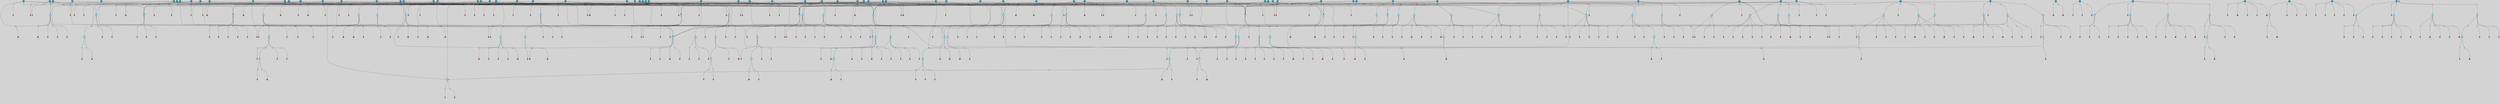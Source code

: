 // File exported with GEGELATI v1.3.1
// On the 2024-04-08 17:26:23
// With the File::TPGGraphDotExporter
digraph{
	graph[pad = "0.212, 0.055" bgcolor = lightgray]
	node[shape=circle style = filled label = ""]
		T7 [fillcolor="#66ddff"]
		T11 [fillcolor="#1199bb"]
		T129 [fillcolor="#66ddff"]
		T242 [fillcolor="#1199bb"]
		T327 [fillcolor="#66ddff"]
		T328 [fillcolor="#66ddff"]
		T329 [fillcolor="#66ddff"]
		T330 [fillcolor="#66ddff"]
		T331 [fillcolor="#66ddff"]
		T332 [fillcolor="#66ddff"]
		T334 [fillcolor="#66ddff"]
		T335 [fillcolor="#66ddff"]
		T336 [fillcolor="#66ddff"]
		T337 [fillcolor="#66ddff"]
		T338 [fillcolor="#66ddff"]
		T581 [fillcolor="#66ddff"]
		T582 [fillcolor="#66ddff"]
		T48 [fillcolor="#66ddff"]
		T584 [fillcolor="#66ddff"]
		T585 [fillcolor="#66ddff"]
		T586 [fillcolor="#66ddff"]
		T587 [fillcolor="#66ddff"]
		T588 [fillcolor="#66ddff"]
		T640 [fillcolor="#66ddff"]
		T641 [fillcolor="#66ddff"]
		T642 [fillcolor="#66ddff"]
		T643 [fillcolor="#66ddff"]
		T684 [fillcolor="#1199bb"]
		T711 [fillcolor="#66ddff"]
		T712 [fillcolor="#66ddff"]
		T718 [fillcolor="#1199bb"]
		T758 [fillcolor="#1199bb"]
		T763 [fillcolor="#1199bb"]
		T764 [fillcolor="#66ddff"]
		T765 [fillcolor="#66ddff"]
		T766 [fillcolor="#66ddff"]
		T767 [fillcolor="#66ddff"]
		T768 [fillcolor="#66ddff"]
		T769 [fillcolor="#1199bb"]
		T770 [fillcolor="#66ddff"]
		T771 [fillcolor="#66ddff"]
		T772 [fillcolor="#66ddff"]
		T773 [fillcolor="#66ddff"]
		T774 [fillcolor="#66ddff"]
		T807 [fillcolor="#1199bb"]
		T813 [fillcolor="#1199bb"]
		T814 [fillcolor="#66ddff"]
		T815 [fillcolor="#66ddff"]
		T816 [fillcolor="#66ddff"]
		T817 [fillcolor="#66ddff"]
		T818 [fillcolor="#66ddff"]
		T819 [fillcolor="#1199bb"]
		T820 [fillcolor="#66ddff"]
		T821 [fillcolor="#66ddff"]
		T822 [fillcolor="#66ddff"]
		T823 [fillcolor="#66ddff"]
		T824 [fillcolor="#66ddff"]
		T868 [fillcolor="#1199bb"]
		T874 [fillcolor="#1199bb"]
		T889 [fillcolor="#66ddff"]
		T890 [fillcolor="#1199bb"]
		T891 [fillcolor="#66ddff"]
		T892 [fillcolor="#66ddff"]
		T893 [fillcolor="#66ddff"]
		T894 [fillcolor="#66ddff"]
		T895 [fillcolor="#1199bb"]
		T896 [fillcolor="#66ddff"]
		T897 [fillcolor="#66ddff"]
		T898 [fillcolor="#66ddff"]
		T899 [fillcolor="#66ddff"]
		T900 [fillcolor="#66ddff"]
		T910 [fillcolor="#1199bb"]
		T911 [fillcolor="#1199bb"]
		T912 [fillcolor="#66ddff"]
		T927 [fillcolor="#1199bb"]
		T931 [fillcolor="#1199bb"]
		T932 [fillcolor="#1199bb"]
		T937 [fillcolor="#1199bb"]
		T939 [fillcolor="#1199bb"]
		T956 [fillcolor="#1199bb"]
		T957 [fillcolor="#66ddff"]
		T958 [fillcolor="#66ddff"]
		T959 [fillcolor="#66ddff"]
		T960 [fillcolor="#66ddff"]
		T961 [fillcolor="#66ddff"]
		T962 [fillcolor="#1199bb"]
		T963 [fillcolor="#66ddff"]
		T964 [fillcolor="#66ddff"]
		T965 [fillcolor="#66ddff"]
		T966 [fillcolor="#66ddff"]
		T967 [fillcolor="#66ddff"]
		T968 [fillcolor="#1199bb"]
		T972 [fillcolor="#1199bb"]
		T982 [fillcolor="#1199bb"]
		T1043 [fillcolor="#1199bb"]
		T1044 [fillcolor="#1199bb"]
		T1045 [fillcolor="#66ddff"]
		T1046 [fillcolor="#1199bb"]
		T1047 [fillcolor="#66ddff"]
		T1049 [fillcolor="#66ddff"]
		T1050 [fillcolor="#66ddff"]
		T1051 [fillcolor="#66ddff"]
		T691 [fillcolor="#66ddff"]
		T1052 [fillcolor="#66ddff"]
		T1064 [fillcolor="#1199bb"]
		T1071 [fillcolor="#1199bb"]
		T1102 [fillcolor="#1199bb"]
		T1103 [fillcolor="#1199bb"]
		T1104 [fillcolor="#1199bb"]
		T1105 [fillcolor="#1199bb"]
		T1106 [fillcolor="#1199bb"]
		T1107 [fillcolor="#1199bb"]
		T1108 [fillcolor="#1199bb"]
		T1109 [fillcolor="#1199bb"]
		T1110 [fillcolor="#1199bb"]
		T1111 [fillcolor="#1199bb"]
		T1112 [fillcolor="#1199bb"]
		T1113 [fillcolor="#1199bb"]
		T1114 [fillcolor="#1199bb"]
		T1027 [fillcolor="#1199bb"]
		T1117 [fillcolor="#1199bb"]
		T1118 [fillcolor="#1199bb"]
		T1119 [fillcolor="#1199bb"]
		T1120 [fillcolor="#1199bb"]
		T1121 [fillcolor="#1199bb"]
		T1122 [fillcolor="#1199bb"]
		T1124 [fillcolor="#1199bb"]
		T1125 [fillcolor="#1199bb"]
		T1126 [fillcolor="#1199bb"]
		T1127 [fillcolor="#1199bb"]
		T1146 [fillcolor="#1199bb"]
		T1147 [fillcolor="#66ddff"]
		T1148 [fillcolor="#66ddff"]
		T1149 [fillcolor="#66ddff"]
		T1150 [fillcolor="#66ddff"]
		T1151 [fillcolor="#66ddff"]
		T1152 [fillcolor="#1199bb"]
		T1153 [fillcolor="#66ddff"]
		T1154 [fillcolor="#66ddff"]
		T1155 [fillcolor="#66ddff"]
		T1156 [fillcolor="#66ddff"]
		T1157 [fillcolor="#66ddff"]
		T1158 [fillcolor="#1199bb"]
		T1159 [fillcolor="#1199bb"]
		T1160 [fillcolor="#1199bb"]
		T1161 [fillcolor="#1199bb"]
		T1162 [fillcolor="#1199bb"]
		T1163 [fillcolor="#1199bb"]
		T1164 [fillcolor="#1199bb"]
		T1165 [fillcolor="#1199bb"]
		T1166 [fillcolor="#1199bb"]
		T1167 [fillcolor="#1199bb"]
		T1168 [fillcolor="#1199bb"]
		T1169 [fillcolor="#1199bb"]
		T1170 [fillcolor="#1199bb"]
		T1171 [fillcolor="#1199bb"]
		T1172 [fillcolor="#1199bb"]
		T1173 [fillcolor="#1199bb"]
		T1174 [fillcolor="#1199bb"]
		T1175 [fillcolor="#1199bb"]
		T1176 [fillcolor="#1199bb"]
		T1177 [fillcolor="#1199bb"]
		T1178 [fillcolor="#1199bb"]
		T1179 [fillcolor="#1199bb"]
		T1180 [fillcolor="#1199bb"]
		T1181 [fillcolor="#1199bb"]
		T1182 [fillcolor="#1199bb"]
		P22928 [fillcolor="#cccccc" shape=point] //-3|
		I22928 [shape=box style=invis label="1|6&2|7#0|7&#92;n10|2&0|7#1|3&#92;n9|6&2|7#2|2&#92;n5|3&0|7#0|7&#92;n1|6&2|3#0|0&#92;n2|3&2|3#2|2&#92;n5|1&2|6#0|6&#92;n"]
		P22928 -> I22928[style=invis]
		A16072 [fillcolor="#ff3366" shape=box margin=0.03 width=0 height=0 label="7"]
		T7 -> P22928 -> A16072
		P22929 [fillcolor="#cccccc" shape=point] //5|
		I22929 [shape=box style=invis label="0|5&2|3#0|1&#92;n0|6&2|1#2|4&#92;n6|2&2|6#0|7&#92;n7|4&0|3#0|1&#92;n5|4&0|7#1|6&#92;n9|1&0|5#2|2&#92;n6|3&2|3#1|7&#92;n11|7&2|4#1|6&#92;n2|5&0|1#0|0&#92;n4|7&0|0#0|2&#92;n6|2&0|6#0|0&#92;n2|1&2|6#2|4&#92;n10|0&2|0#1|0&#92;n6|6&2|4#0|6&#92;n"]
		P22929 -> I22929[style=invis]
		A16073 [fillcolor="#ff3366" shape=box margin=0.03 width=0 height=0 label="8"]
		T7 -> P22929 -> A16073
		P22930 [fillcolor="#cccccc" shape=point] //6|
		I22930 [shape=box style=invis label="3|0&2|7#2|2&#92;n3|2&0|4#2|5&#92;n5|1&0|2#1|0&#92;n8|7&0|1#2|0&#92;n8|5&0|3#0|6&#92;n0|2&0|2#2|3&#92;n1|5&2|5#0|5&#92;n5|6&0|6#0|7&#92;n6|7&0|0#2|6&#92;n1|2&2|3#0|0&#92;n7|7&2|3#0|4&#92;n0|7&2|7#0|6&#92;n1|0&2|2#2|7&#92;n4|4&0|1#0|0&#92;n"]
		P22930 -> I22930[style=invis]
		A16074 [fillcolor="#ff3366" shape=box margin=0.03 width=0 height=0 label="11"]
		T11 -> P22930 -> A16074
		P22931 [fillcolor="#cccccc" shape=point] //-4|
		I22931 [shape=box style=invis label="4|1&0|4#2|6&#92;n1|2&2|2#2|0&#92;n1|2&2|0#0|6&#92;n8|4&2|3#2|5&#92;n5|5&2|1#1|0&#92;n"]
		P22931 -> I22931[style=invis]
		A16075 [fillcolor="#ff3366" shape=box margin=0.03 width=0 height=0 label="12"]
		T11 -> P22931 -> A16075
		P22932 [fillcolor="#cccccc" shape=point] //8|
		I22932 [shape=box style=invis label="9|0&0|1#2|0&#92;n10|1&2|5#1|4&#92;n8|2&2|6#0|4&#92;n2|4&2|5#2|3&#92;n4|2&2|2#0|2&#92;n7|5&0|2#0|0&#92;n8|2&2|1#1|3&#92;n8|7&0|7#2|1&#92;n1|1&0|0#0|7&#92;n5|6&2|5#1|0&#92;n6|6&2|5#0|0&#92;n11|4&0|3#2|6&#92;n4|2&2|4#0|7&#92;n5|6&0|1#2|0&#92;n11|3&0|2#0|7&#92;n"]
		P22932 -> I22932[style=invis]
		A16076 [fillcolor="#ff3366" shape=box margin=0.03 width=0 height=0 label="6"]
		T129 -> P22932 -> A16076
		P22933 [fillcolor="#cccccc" shape=point] //5|
		I22933 [shape=box style=invis label="3|0&2|0#0|1&#92;n3|0&0|7#0|1&#92;n5|3&0|2#2|6&#92;n4|4&2|4#2|6&#92;n11|2&0|7#1|6&#92;n2|7&2|2#2|5&#92;n9|3&2|6#2|7&#92;n7|7&0|0#0|4&#92;n6|1&2|4#2|3&#92;n5|4&2|0#1|6&#92;n1|3&0|7#0|4&#92;n"]
		P22933 -> I22933[style=invis]
		A16077 [fillcolor="#ff3366" shape=box margin=0.03 width=0 height=0 label="7"]
		T129 -> P22933 -> A16077
		P22934 [fillcolor="#cccccc" shape=point] //10|
		I22934 [shape=box style=invis label="4|5&2|7#2|1&#92;n1|7&2|3#0|6&#92;n3|5&2|2#0|3&#92;n10|3&0|7#1|4&#92;n7|1&0|4#2|6&#92;n10|2&0|3#1|7&#92;n9|5&2|0#0|4&#92;n4|0&0|3#2|7&#92;n11|4&2|6#1|2&#92;n5|4&2|7#0|2&#92;n2|6&2|4#0|0&#92;n6|5&0|7#2|1&#92;n5|3&2|3#1|6&#92;n10|7&2|0#1|2&#92;n"]
		P22934 -> I22934[style=invis]
		A16078 [fillcolor="#ff3366" shape=box margin=0.03 width=0 height=0 label="5"]
		T129 -> P22934 -> A16078
		P22935 [fillcolor="#cccccc" shape=point] //5|
		I22935 [shape=box style=invis label="9|4&2|3#1|3&#92;n0|4&2|4#0|5&#92;n6|1&2|6#2|5&#92;n4|0&0|5#2|0&#92;n"]
		P22935 -> I22935[style=invis]
		A16079 [fillcolor="#ff3366" shape=box margin=0.03 width=0 height=0 label="7"]
		T129 -> P22935 -> A16079
		P22936 [fillcolor="#cccccc" shape=point] //6|
		I22936 [shape=box style=invis label="9|4&2|7#0|6&#92;n8|4&0|1#1|0&#92;n1|3&0|0#2|1&#92;n2|4&0|6#2|2&#92;n5|1&2|5#0|7&#92;n3|0&0|3#2|6&#92;n2|2&2|6#0|2&#92;n8|4&0|4#2|2&#92;n5|1&2|4#0|3&#92;n9|4&0|6#0|6&#92;n5|0&2|2#1|5&#92;n11|7&0|0#1|1&#92;n0|4&0|3#0|3&#92;n7|7&2|4#2|5&#92;n1|5&0|1#2|1&#92;n"]
		P22936 -> I22936[style=invis]
		A16080 [fillcolor="#ff3366" shape=box margin=0.03 width=0 height=0 label="1"]
		T129 -> P22936 -> A16080
		P22937 [fillcolor="#cccccc" shape=point] //5|
		I22937 [shape=box style=invis label="1|6&2|7#0|7&#92;n9|2&2|7#2|2&#92;n10|2&0|7#1|3&#92;n5|3&0|7#0|7&#92;n7|0&2|7#2|2&#92;n1|6&2|3#0|0&#92;n2|3&2|3#2|2&#92;n"]
		P22937 -> I22937[style=invis]
		A16081 [fillcolor="#ff3366" shape=box margin=0.03 width=0 height=0 label="7"]
		T242 -> P22937 -> A16081
		P22938 [fillcolor="#cccccc" shape=point] //-8|
		I22938 [shape=box style=invis label="7|5&0|2#2|1&#92;n1|0&2|6#0|0&#92;n7|1&2|6#1|1&#92;n8|7&0|3#1|6&#92;n3|7&2|3#2|4&#92;n"]
		P22938 -> I22938[style=invis]
		A16082 [fillcolor="#ff3366" shape=box margin=0.03 width=0 height=0 label="2"]
		T242 -> P22938 -> A16082
		P22939 [fillcolor="#cccccc" shape=point] //-3|
		I22939 [shape=box style=invis label="1|1&2|1#0|1&#92;n1|4&0|0#2|4&#92;n11|0&2|3#0|2&#92;n11|6&0|4#0|1&#92;n5|2&0|6#1|5&#92;n3|7&2|6#2|7&#92;n7|7&0|1#2|1&#92;n9|5&2|2#2|0&#92;n6|5&2|6#1|4&#92;n0|7&0|5#2|4&#92;n8|1&0|0#2|3&#92;n0|5&0|3#0|5&#92;n2|0&2|4#0|5&#92;n7|5&2|7#1|3&#92;n8|3&0|0#1|2&#92;n"]
		P22939 -> I22939[style=invis]
		A16083 [fillcolor="#ff3366" shape=box margin=0.03 width=0 height=0 label="1"]
		T242 -> P22939 -> A16083
		P22940 [fillcolor="#cccccc" shape=point] //-4|
		I22940 [shape=box style=invis label="4|1&0|4#2|6&#92;n1|2&2|2#2|0&#92;n1|2&2|0#0|6&#92;n8|4&2|3#2|5&#92;n5|5&2|1#1|0&#92;n"]
		P22940 -> I22940[style=invis]
		A16084 [fillcolor="#ff3366" shape=box margin=0.03 width=0 height=0 label="12"]
		T330 -> P22940 -> A16084
		P22941 [fillcolor="#cccccc" shape=point] //6|
		I22941 [shape=box style=invis label="3|0&2|7#2|2&#92;n3|2&0|4#2|5&#92;n5|1&0|2#1|0&#92;n8|7&0|1#2|0&#92;n8|5&0|3#0|6&#92;n0|2&0|2#2|3&#92;n1|5&2|5#0|5&#92;n5|6&0|6#0|7&#92;n6|7&0|0#2|6&#92;n1|2&2|3#0|0&#92;n7|7&2|3#0|4&#92;n0|7&2|7#0|6&#92;n1|0&2|2#2|7&#92;n4|4&0|1#0|0&#92;n"]
		P22941 -> I22941[style=invis]
		A16085 [fillcolor="#ff3366" shape=box margin=0.03 width=0 height=0 label="11"]
		T330 -> P22941 -> A16085
		P22942 [fillcolor="#cccccc" shape=point] //-3|
		I22942 [shape=box style=invis label="8|1&2|3#0|5&#92;n0|6&0|5#0|5&#92;n3|7&2|1#0|6&#92;n3|5&0|1#0|0&#92;n9|5&2|0#0|4&#92;n3|5&0|2#0|3&#92;n10|6&2|4#1|0&#92;n9|4&2|7#2|6&#92;n1|7&2|5#2|2&#92;n"]
		P22942 -> I22942[style=invis]
		A16086 [fillcolor="#ff3366" shape=box margin=0.03 width=0 height=0 label="5"]
		T332 -> P22942 -> A16086
		P22943 [fillcolor="#cccccc" shape=point] //-2|
		I22943 [shape=box style=invis label="11|7&2|0#1|7&#92;n4|3&0|1#2|5&#92;n0|4&2|4#2|7&#92;n1|6&0|0#0|4&#92;n4|0&0|0#0|5&#92;n0|6&2|3#2|0&#92;n9|6&2|5#1|3&#92;n0|7&2|1#2|5&#92;n4|4&0|5#0|1&#92;n10|4&0|0#1|0&#92;n"]
		P22943 -> I22943[style=invis]
		A16087 [fillcolor="#ff3366" shape=box margin=0.03 width=0 height=0 label="12"]
		T328 -> P22943 -> A16087
		P22944 [fillcolor="#cccccc" shape=point] //-3|
		I22944 [shape=box style=invis label="1|6&2|7#0|7&#92;n10|2&0|7#1|3&#92;n9|6&2|7#2|2&#92;n5|3&0|7#0|7&#92;n1|6&2|3#0|0&#92;n2|3&2|3#2|2&#92;n5|1&2|6#0|6&#92;n"]
		P22944 -> I22944[style=invis]
		A16088 [fillcolor="#ff3366" shape=box margin=0.03 width=0 height=0 label="7"]
		T331 -> P22944 -> A16088
		P22945 [fillcolor="#cccccc" shape=point] //-3|
		I22945 [shape=box style=invis label="7|2&2|4#0|2&#92;n4|1&2|6#0|1&#92;n11|6&0|4#0|1&#92;n7|1&0|0#2|6&#92;n6|2&0|1#0|7&#92;n10|3&2|7#1|4&#92;n3|5&2|3#0|1&#92;n4|4&2|5#0|2&#92;n4|6&0|4#2|7&#92;n2|5&0|5#0|2&#92;n10|0&2|3#1|4&#92;n0|1&2|7#0|6&#92;n7|6&0|3#2|6&#92;n1|3&0|6#2|0&#92;n5|3&0|6#0|6&#92;n1|4&2|5#2|3&#92;n1|6&2|0#0|5&#92;n9|2&0|3#2|7&#92;n7|1&2|2#2|5&#92;n"]
		P22945 -> I22945[style=invis]
		T328 -> P22945 -> T329
		P22946 [fillcolor="#cccccc" shape=point] //-3|
		I22946 [shape=box style=invis label="3|7&0|0#0|2&#92;n11|5&0|1#1|1&#92;n4|1&0|6#2|6&#92;n4|0&0|1#0|5&#92;n"]
		P22946 -> I22946[style=invis]
		T329 -> P22946 -> T327
		P22947 [fillcolor="#cccccc" shape=point] //1|
		I22947 [shape=box style=invis label="5|1&0|6#2|7&#92;n2|4&0|4#2|2&#92;n0|6&0|5#0|4&#92;n10|6&2|5#1|6&#92;n9|3&0|1#1|7&#92;n10|3&2|2#1|0&#92;n5|0&0|0#2|1&#92;n11|3&2|3#1|5&#92;n10|3&0|1#1|0&#92;n2|4&0|1#0|1&#92;n0|2&0|3#2|4&#92;n9|2&2|1#2|5&#92;n11|7&2|6#2|6&#92;n"]
		P22947 -> I22947[style=invis]
		T327 -> P22947 -> T331
		P22948 [fillcolor="#cccccc" shape=point] //5|
		I22948 [shape=box style=invis label="10|4&2|6#1|2&#92;n8|4&0|1#1|0&#92;n0|4&2|6#0|0&#92;n8|4&2|5#2|1&#92;n7|5&2|5#1|0&#92;n3|6&0|6#2|2&#92;n1|7&0|7#0|5&#92;n2|0&0|7#2|4&#92;n9|4&2|6#2|7&#92;n2|6&2|2#0|0&#92;n11|7&2|7#0|7&#92;n5|5&0|0#0|1&#92;n10|1&0|0#1|0&#92;n7|3&0|1#2|5&#92;n9|2&2|7#1|5&#92;n9|0&2|5#1|2&#92;n1|6&2|4#2|2&#92;n3|3&2|2#0|7&#92;n1|6&2|0#0|0&#92;n6|4&2|6#1|0&#92;n"]
		P22948 -> I22948[style=invis]
		A16089 [fillcolor="#ff3366" shape=box margin=0.03 width=0 height=0 label="1"]
		T329 -> P22948 -> A16089
		P22949 [fillcolor="#cccccc" shape=point] //5|
		I22949 [shape=box style=invis label="0|5&2|3#0|1&#92;n0|6&2|1#2|4&#92;n6|2&2|6#0|7&#92;n7|4&0|3#0|1&#92;n5|4&0|7#1|6&#92;n9|1&0|5#2|2&#92;n6|3&2|3#1|7&#92;n11|7&2|4#1|6&#92;n2|5&0|1#0|0&#92;n4|7&0|0#0|2&#92;n6|2&0|6#0|0&#92;n2|1&2|6#2|4&#92;n10|0&2|0#1|0&#92;n6|6&2|4#0|6&#92;n"]
		P22949 -> I22949[style=invis]
		A16090 [fillcolor="#ff3366" shape=box margin=0.03 width=0 height=0 label="8"]
		T331 -> P22949 -> A16090
		P22950 [fillcolor="#cccccc" shape=point] //-2|
		I22950 [shape=box style=invis label="4|1&0|4#0|3&#92;n4|2&0|5#2|0&#92;n5|5&2|6#0|5&#92;n1|4&0|1#0|2&#92;n6|3&2|7#1|5&#92;n0|4&2|0#0|3&#92;n8|5&2|5#1|2&#92;n10|7&2|7#1|1&#92;n3|4&0|0#2|1&#92;n3|6&2|5#2|5&#92;n8|3&0|1#0|7&#92;n10|0&2|7#1|3&#92;n4|1&2|4#0|1&#92;n9|3&2|0#0|4&#92;n3|6&2|0#0|4&#92;n1|2&0|6#2|1&#92;n4|0&2|1#2|2&#92;n"]
		P22950 -> I22950[style=invis]
		A16091 [fillcolor="#ff3366" shape=box margin=0.03 width=0 height=0 label="14"]
		T327 -> P22950 -> A16091
		P22951 [fillcolor="#cccccc" shape=point] //5|
		I22951 [shape=box style=invis label="8|1&2|6#0|6&#92;n3|0&0|7#0|1&#92;n11|3&0|2#2|6&#92;n4|4&2|4#2|6&#92;n11|2&0|7#1|6&#92;n2|7&2|2#2|5&#92;n7|7&0|0#0|4&#92;n6|1&2|4#2|3&#92;n5|4&2|0#1|6&#92;n3|0&2|0#0|1&#92;n1|3&0|7#0|4&#92;n"]
		P22951 -> I22951[style=invis]
		A16092 [fillcolor="#ff3366" shape=box margin=0.03 width=0 height=0 label="7"]
		T329 -> P22951 -> A16092
		P22952 [fillcolor="#cccccc" shape=point] //5|
		I22952 [shape=box style=invis label="3|0&2|0#0|1&#92;n3|0&0|7#0|1&#92;n5|3&0|2#2|6&#92;n4|4&2|4#2|6&#92;n11|2&0|7#1|6&#92;n2|7&2|2#2|5&#92;n9|3&2|6#2|7&#92;n7|7&0|0#0|4&#92;n6|1&2|4#2|3&#92;n5|4&2|0#1|6&#92;n1|3&0|7#0|4&#92;n"]
		P22952 -> I22952[style=invis]
		A16093 [fillcolor="#ff3366" shape=box margin=0.03 width=0 height=0 label="7"]
		T327 -> P22952 -> A16093
		P22953 [fillcolor="#cccccc" shape=point] //2|
		I22953 [shape=box style=invis label="4|1&0|4#2|6&#92;n5|5&2|1#1|0&#92;n1|0&2|0#0|6&#92;n8|4&2|3#2|5&#92;n"]
		P22953 -> I22953[style=invis]
		T328 -> P22953 -> T330
		P22954 [fillcolor="#cccccc" shape=point] //0|
		I22954 [shape=box style=invis label="2|5&0|1#0|6&#92;n6|1&2|2#2|7&#92;n8|0&0|3#1|4&#92;n4|3&2|5#2|4&#92;n8|1&2|4#0|0&#92;n6|6&0|1#2|6&#92;n11|7&2|4#2|5&#92;n6|2&2|4#0|2&#92;n8|5&2|4#2|4&#92;n2|1&2|1#2|2&#92;n2|7&2|5#2|6&#92;n9|7&0|5#0|4&#92;n1|2&0|5#2|6&#92;n4|2&2|3#2|7&#92;n3|3&2|1#0|2&#92;n"]
		P22954 -> I22954[style=invis]
		A16094 [fillcolor="#ff3366" shape=box margin=0.03 width=0 height=0 label="5"]
		T332 -> P22954 -> A16094
		P22955 [fillcolor="#cccccc" shape=point] //7|
		I22955 [shape=box style=invis label="7|0&2|1#2|0&#92;n9|7&2|1#1|7&#92;n8|2&0|1#1|0&#92;n6|6&0|2#1|1&#92;n2|2&0|5#0|0&#92;n5|7&0|0#2|1&#92;n5|1&2|5#1|5&#92;n4|7&2|4#2|3&#92;n10|5&2|2#1|5&#92;n1|3&2|2#2|0&#92;n10|2&2|6#1|5&#92;n"]
		P22955 -> I22955[style=invis]
		A16095 [fillcolor="#ff3366" shape=box margin=0.03 width=0 height=0 label="1"]
		T329 -> P22955 -> A16095
		P22956 [fillcolor="#cccccc" shape=point] //7|
		I22956 [shape=box style=invis label="6|1&2|6#2|7&#92;n7|0&2|4#2|3&#92;n3|3&0|7#0|6&#92;n5|4&0|2#2|4&#92;n8|5&2|6#2|7&#92;n0|0&2|3#0|3&#92;n5|4&2|4#2|6&#92;n"]
		P22956 -> I22956[style=invis]
		T329 -> P22956 -> T332
		P22957 [fillcolor="#cccccc" shape=point] //7|
		I22957 [shape=box style=invis label="0|2&2|4#2|6&#92;n5|3&0|6#0|1&#92;n4|7&2|6#0|5&#92;n7|6&0|7#0|5&#92;n10|7&2|2#1|1&#92;n"]
		P22957 -> I22957[style=invis]
		A16096 [fillcolor="#ff3366" shape=box margin=0.03 width=0 height=0 label="4"]
		T332 -> P22957 -> A16096
		P22958 [fillcolor="#cccccc" shape=point] //-4|
		I22958 [shape=box style=invis label="4|1&0|4#2|6&#92;n1|2&2|2#2|0&#92;n1|2&2|0#0|6&#92;n8|4&2|3#2|5&#92;n5|5&2|1#1|0&#92;n"]
		P22958 -> I22958[style=invis]
		A16097 [fillcolor="#ff3366" shape=box margin=0.03 width=0 height=0 label="12"]
		T338 -> P22958 -> A16097
		P22959 [fillcolor="#cccccc" shape=point] //6|
		I22959 [shape=box style=invis label="3|0&2|7#2|2&#92;n3|2&0|4#2|5&#92;n5|1&0|2#1|0&#92;n8|7&0|1#2|0&#92;n8|5&0|3#0|6&#92;n0|2&0|2#2|3&#92;n1|5&2|5#0|5&#92;n5|6&0|6#0|7&#92;n6|7&0|0#2|6&#92;n1|2&2|3#0|0&#92;n7|7&2|3#0|4&#92;n0|7&2|7#0|6&#92;n1|0&2|2#2|7&#92;n4|4&0|1#0|0&#92;n"]
		P22959 -> I22959[style=invis]
		A16098 [fillcolor="#ff3366" shape=box margin=0.03 width=0 height=0 label="11"]
		T338 -> P22959 -> A16098
		P22960 [fillcolor="#cccccc" shape=point] //-3|
		I22960 [shape=box style=invis label="8|1&2|3#0|5&#92;n0|6&0|5#0|5&#92;n3|7&2|1#0|6&#92;n3|5&0|1#0|0&#92;n9|5&2|0#0|4&#92;n3|5&0|2#0|3&#92;n10|6&2|4#1|0&#92;n9|4&2|7#2|6&#92;n1|7&2|5#2|2&#92;n"]
		P22960 -> I22960[style=invis]
		A16099 [fillcolor="#ff3366" shape=box margin=0.03 width=0 height=0 label="5"]
		T337 -> P22960 -> A16099
		P22961 [fillcolor="#cccccc" shape=point] //7|
		I22961 [shape=box style=invis label="7|0&2|1#2|0&#92;n9|7&2|1#1|7&#92;n8|2&0|1#1|0&#92;n6|6&0|2#1|1&#92;n2|2&0|5#0|0&#92;n5|7&0|0#2|1&#92;n5|1&2|5#1|5&#92;n4|7&2|4#2|3&#92;n10|5&2|2#1|5&#92;n1|3&2|2#2|0&#92;n10|2&2|6#1|5&#92;n"]
		P22961 -> I22961[style=invis]
		A16100 [fillcolor="#ff3366" shape=box margin=0.03 width=0 height=0 label="1"]
		T335 -> P22961 -> A16100
		P22962 [fillcolor="#cccccc" shape=point] //7|
		I22962 [shape=box style=invis label="6|1&2|6#2|7&#92;n7|0&2|4#2|3&#92;n3|3&0|7#0|6&#92;n5|4&0|2#2|4&#92;n8|5&2|6#2|7&#92;n0|0&2|3#0|3&#92;n5|4&2|4#2|6&#92;n"]
		P22962 -> I22962[style=invis]
		T335 -> P22962 -> T337
		P22963 [fillcolor="#cccccc" shape=point] //0|
		I22963 [shape=box style=invis label="2|5&0|1#0|6&#92;n6|1&2|2#2|7&#92;n8|0&0|3#1|4&#92;n4|3&2|5#2|4&#92;n8|1&2|4#0|0&#92;n6|6&0|1#2|6&#92;n11|7&2|4#2|5&#92;n6|2&2|4#0|2&#92;n8|5&2|4#2|4&#92;n2|1&2|1#2|2&#92;n2|7&2|5#2|6&#92;n9|7&0|5#0|4&#92;n1|2&0|5#2|6&#92;n4|2&2|3#2|7&#92;n3|3&2|1#0|2&#92;n"]
		P22963 -> I22963[style=invis]
		A16101 [fillcolor="#ff3366" shape=box margin=0.03 width=0 height=0 label="5"]
		T337 -> P22963 -> A16101
		P22964 [fillcolor="#cccccc" shape=point] //-3|
		I22964 [shape=box style=invis label="3|7&0|0#0|2&#92;n11|5&0|1#1|1&#92;n4|1&0|6#2|6&#92;n4|0&0|1#0|5&#92;n"]
		P22964 -> I22964[style=invis]
		T335 -> P22964 -> T334
		P22965 [fillcolor="#cccccc" shape=point] //-3|
		I22965 [shape=box style=invis label="1|6&2|7#0|7&#92;n10|2&0|7#1|3&#92;n9|6&2|7#2|2&#92;n5|3&0|7#0|7&#92;n1|6&2|3#0|0&#92;n2|3&2|3#2|2&#92;n5|1&2|6#0|6&#92;n"]
		P22965 -> I22965[style=invis]
		A16102 [fillcolor="#ff3366" shape=box margin=0.03 width=0 height=0 label="7"]
		T336 -> P22965 -> A16102
		P22966 [fillcolor="#cccccc" shape=point] //1|
		I22966 [shape=box style=invis label="5|1&0|6#2|7&#92;n2|4&0|4#2|2&#92;n0|6&0|5#0|4&#92;n10|6&2|5#1|6&#92;n9|3&0|1#1|7&#92;n10|3&2|2#1|0&#92;n5|0&0|0#2|1&#92;n11|3&2|3#1|5&#92;n10|3&0|1#1|0&#92;n2|4&0|1#0|1&#92;n0|2&0|3#2|4&#92;n9|2&2|1#2|5&#92;n11|7&2|6#2|6&#92;n"]
		P22966 -> I22966[style=invis]
		T334 -> P22966 -> T336
		P22967 [fillcolor="#cccccc" shape=point] //5|
		I22967 [shape=box style=invis label="8|1&2|6#0|6&#92;n3|0&0|7#0|1&#92;n11|3&0|2#2|6&#92;n4|4&2|4#2|6&#92;n11|2&0|7#1|6&#92;n2|7&2|2#2|5&#92;n7|7&0|0#0|4&#92;n6|1&2|4#2|3&#92;n5|4&2|0#1|6&#92;n3|0&2|0#0|1&#92;n1|3&0|7#0|4&#92;n"]
		P22967 -> I22967[style=invis]
		A16103 [fillcolor="#ff3366" shape=box margin=0.03 width=0 height=0 label="7"]
		T335 -> P22967 -> A16103
		P22968 [fillcolor="#cccccc" shape=point] //5|
		I22968 [shape=box style=invis label="0|5&2|3#0|1&#92;n0|6&2|1#2|4&#92;n6|2&2|6#0|7&#92;n7|4&0|3#0|1&#92;n5|4&0|7#1|6&#92;n9|1&0|5#2|2&#92;n6|3&2|3#1|7&#92;n11|7&2|4#1|6&#92;n2|5&0|1#0|0&#92;n4|7&0|0#0|2&#92;n6|2&0|6#0|0&#92;n2|1&2|6#2|4&#92;n10|0&2|0#1|0&#92;n6|6&2|4#0|6&#92;n"]
		P22968 -> I22968[style=invis]
		A16104 [fillcolor="#ff3366" shape=box margin=0.03 width=0 height=0 label="8"]
		T336 -> P22968 -> A16104
		P22969 [fillcolor="#cccccc" shape=point] //5|
		I22969 [shape=box style=invis label="3|0&2|0#0|1&#92;n3|0&0|7#0|1&#92;n5|3&0|2#2|6&#92;n4|4&2|4#2|6&#92;n11|2&0|7#1|6&#92;n2|7&2|2#2|5&#92;n9|3&2|6#2|7&#92;n7|7&0|0#0|4&#92;n6|1&2|4#2|3&#92;n5|4&2|0#1|6&#92;n1|3&0|7#0|4&#92;n"]
		P22969 -> I22969[style=invis]
		A16105 [fillcolor="#ff3366" shape=box margin=0.03 width=0 height=0 label="7"]
		T334 -> P22969 -> A16105
		P22970 [fillcolor="#cccccc" shape=point] //-2|
		I22970 [shape=box style=invis label="4|1&0|4#0|3&#92;n4|2&0|5#2|0&#92;n5|5&2|6#0|5&#92;n1|4&0|1#0|2&#92;n6|3&2|7#1|5&#92;n0|4&2|0#0|3&#92;n8|5&2|5#1|2&#92;n10|7&2|7#1|1&#92;n3|4&0|0#2|1&#92;n3|6&2|5#2|5&#92;n8|3&0|1#0|7&#92;n10|0&2|7#1|3&#92;n4|1&2|4#0|1&#92;n9|3&2|0#0|4&#92;n3|6&2|0#0|4&#92;n1|2&0|6#2|1&#92;n4|0&2|1#2|2&#92;n"]
		P22970 -> I22970[style=invis]
		A16106 [fillcolor="#ff3366" shape=box margin=0.03 width=0 height=0 label="14"]
		T334 -> P22970 -> A16106
		P22971 [fillcolor="#cccccc" shape=point] //5|
		I22971 [shape=box style=invis label="10|4&2|6#1|2&#92;n8|4&0|1#1|0&#92;n0|4&2|6#0|0&#92;n8|4&2|5#2|1&#92;n7|5&2|5#1|0&#92;n3|6&0|6#2|2&#92;n1|7&0|7#0|5&#92;n2|0&0|7#2|4&#92;n9|4&2|6#2|7&#92;n2|6&2|2#0|0&#92;n11|7&2|7#0|7&#92;n5|5&0|0#0|1&#92;n10|1&0|0#1|0&#92;n7|3&0|1#2|5&#92;n9|2&2|7#1|5&#92;n9|0&2|5#1|2&#92;n1|6&2|4#2|2&#92;n3|3&2|2#0|7&#92;n1|6&2|0#0|0&#92;n6|4&2|6#1|0&#92;n"]
		P22971 -> I22971[style=invis]
		A16107 [fillcolor="#ff3366" shape=box margin=0.03 width=0 height=0 label="1"]
		T335 -> P22971 -> A16107
		P22972 [fillcolor="#cccccc" shape=point] //7|
		I22972 [shape=box style=invis label="0|2&2|4#2|6&#92;n5|3&0|6#0|1&#92;n4|7&2|6#0|5&#92;n7|6&0|7#0|5&#92;n10|7&2|2#1|1&#92;n"]
		P22972 -> I22972[style=invis]
		A16108 [fillcolor="#ff3366" shape=box margin=0.03 width=0 height=0 label="4"]
		T337 -> P22972 -> A16108
		P22973 [fillcolor="#cccccc" shape=point] //0|
		I22973 [shape=box style=invis label="2|5&0|1#0|6&#92;n6|1&2|2#2|7&#92;n8|0&0|3#1|4&#92;n4|3&2|5#2|4&#92;n8|1&2|4#0|0&#92;n6|6&0|1#2|6&#92;n11|7&2|4#2|5&#92;n6|2&2|4#0|2&#92;n8|5&2|4#2|4&#92;n2|1&2|1#2|2&#92;n2|7&2|5#2|6&#92;n9|7&0|5#0|4&#92;n1|2&0|5#2|6&#92;n4|2&2|3#2|7&#92;n3|3&2|1#0|2&#92;n"]
		P22973 -> I22973[style=invis]
		A16109 [fillcolor="#ff3366" shape=box margin=0.03 width=0 height=0 label="5"]
		T48 -> P22973 -> A16109
		P22974 [fillcolor="#cccccc" shape=point] //-1|
		I22974 [shape=box style=invis label="6|4&0|4#2|4&#92;n4|5&2|5#2|4&#92;n9|7&2|5#0|3&#92;n3|7&2|6#0|6&#92;n8|7&0|6#0|4&#92;n2|1&2|0#0|1&#92;n8|6&0|0#2|5&#92;n2|1&0|2#0|3&#92;n6|1&0|7#2|6&#92;n6|3&0|1#1|6&#92;n5|4&2|7#0|4&#92;n0|7&0|4#2|0&#92;n11|0&2|0#2|5&#92;n3|7&2|0#2|7&#92;n8|3&2|7#1|4&#92;n5|7&0|6#0|4&#92;n0|0&2|3#2|3&#92;n5|4&2|1#0|3&#92;n0|4&0|3#2|5&#92;n"]
		P22974 -> I22974[style=invis]
		A16110 [fillcolor="#ff3366" shape=box margin=0.03 width=0 height=0 label="10"]
		T48 -> P22974 -> A16110
		P22975 [fillcolor="#cccccc" shape=point] //-6|
		I22975 [shape=box style=invis label="11|1&0|7#2|0&#92;n10|4&0|1#1|0&#92;n4|3&2|4#2|1&#92;n0|5&2|0#0|0&#92;n6|1&0|0#0|3&#92;n8|2&2|0#0|4&#92;n11|4&2|0#1|6&#92;n7|0&2|6#2|3&#92;n5|3&2|6#2|0&#92;n2|0&2|0#0|4&#92;n"]
		P22975 -> I22975[style=invis]
		A16111 [fillcolor="#ff3366" shape=box margin=0.03 width=0 height=0 label="9"]
		T581 -> P22975 -> A16111
		P22976 [fillcolor="#cccccc" shape=point] //-7|
		I22976 [shape=box style=invis label="6|1&0|2#0|3&#92;n1|2&0|1#2|0&#92;n10|3&2|2#1|1&#92;n0|1&0|2#0|7&#92;n4|6&2|7#2|4&#92;n6|0&2|7#0|6&#92;n"]
		P22976 -> I22976[style=invis]
		A16112 [fillcolor="#ff3366" shape=box margin=0.03 width=0 height=0 label="7"]
		T48 -> P22976 -> A16112
		P22977 [fillcolor="#cccccc" shape=point] //-6|
		I22977 [shape=box style=invis label="11|7&0|1#0|6&#92;n3|5&0|1#0|3&#92;n1|5&0|5#0|6&#92;n1|7&2|5#2|2&#92;n0|0&0|2#2|2&#92;n4|4&0|1#0|5&#92;n6|4&2|2#0|2&#92;n0|6&2|5#0|5&#92;n0|3&2|2#2|6&#92;n"]
		P22977 -> I22977[style=invis]
		A16113 [fillcolor="#ff3366" shape=box margin=0.03 width=0 height=0 label="5"]
		T48 -> P22977 -> A16113
		P22978 [fillcolor="#cccccc" shape=point] //2|
		I22978 [shape=box style=invis label="3|0&2|0#0|1&#92;n11|2&0|7#1|6&#92;n8|7&2|4#0|5&#92;n5|3&0|2#2|6&#92;n4|4&2|4#2|6&#92;n3|0&0|7#0|1&#92;n2|7&2|2#2|5&#92;n9|3&2|6#2|7&#92;n7|7&0|0#0|4&#92;n6|1&2|4#1|3&#92;n5|4&2|0#1|6&#92;n1|3&0|7#0|4&#92;n"]
		P22978 -> I22978[style=invis]
		A16114 [fillcolor="#ff3366" shape=box margin=0.03 width=0 height=0 label="7"]
		T582 -> P22978 -> A16114
		P22979 [fillcolor="#cccccc" shape=point] //4|
		I22979 [shape=box style=invis label="4|3&0|6#0|3&#92;n5|7&2|3#2|2&#92;n5|6&0|7#1|2&#92;n1|4&2|6#0|3&#92;n8|4&2|1#2|5&#92;n9|5&2|4#1|4&#92;n2|4&0|5#0|7&#92;n10|0&0|6#1|3&#92;n3|0&0|6#0|2&#92;n2|7&2|7#2|6&#92;n5|2&0|5#1|5&#92;n10|4&2|5#1|7&#92;n4|0&0|4#2|4&#92;n11|1&0|4#2|6&#92;n10|6&2|0#1|4&#92;n9|7&0|3#1|4&#92;n4|5&2|7#0|6&#92;n11|5&2|6#2|3&#92;n0|3&0|5#0|1&#92;n"]
		P22979 -> I22979[style=invis]
		A16115 [fillcolor="#ff3366" shape=box margin=0.03 width=0 height=0 label="13"]
		T48 -> P22979 -> A16115
		P22980 [fillcolor="#cccccc" shape=point] //-5|
		I22980 [shape=box style=invis label="0|0&2|3#0|2&#92;n10|5&0|6#1|3&#92;n7|3&0|6#2|3&#92;n3|4&0|6#0|6&#92;n10|5&0|2#1|1&#92;n5|0&0|1#0|3&#92;n6|6&2|5#1|5&#92;n7|4&0|2#1|7&#92;n5|7&0|1#2|5&#92;n1|5&0|0#0|3&#92;n7|5&2|1#2|6&#92;n9|0&0|2#0|0&#92;n4|0&2|4#0|0&#92;n4|6&0|0#2|3&#92;n3|1&0|6#2|5&#92;n7|7&2|1#2|3&#92;n9|4&2|2#0|6&#92;n"]
		P22980 -> I22980[style=invis]
		T582 -> P22980 -> T581
		P22981 [fillcolor="#cccccc" shape=point] //2|
		I22981 [shape=box style=invis label="6|3&2|7#1|4&#92;n8|6&0|0#2|5&#92;n2|1&0|2#0|3&#92;n8|7&0|6#0|4&#92;n2|1&2|0#0|1&#92;n0|0&2|2#2|3&#92;n6|6&0|7#2|1&#92;n6|1&0|7#2|6&#92;n5|4&2|7#0|4&#92;n0|3&0|4#2|0&#92;n11|0&2|0#2|5&#92;n4|5&2|5#2|4&#92;n5|7&0|6#0|4&#92;n9|7&2|5#0|3&#92;n5|4&2|1#0|3&#92;n5|3&0|1#1|7&#92;n0|4&0|3#2|5&#92;n"]
		P22981 -> I22981[style=invis]
		A16116 [fillcolor="#ff3366" shape=box margin=0.03 width=0 height=0 label="10"]
		T581 -> P22981 -> A16116
		P22982 [fillcolor="#cccccc" shape=point] //7|
		I22982 [shape=box style=invis label="7|4&2|1#2|0&#92;n4|1&2|4#2|3&#92;n5|0&2|0#2|2&#92;n6|1&2|4#2|6&#92;n"]
		P22982 -> I22982[style=invis]
		A16117 [fillcolor="#ff3366" shape=box margin=0.03 width=0 height=0 label="9"]
		T582 -> P22982 -> A16117
		P22983 [fillcolor="#cccccc" shape=point] //-6|
		I22983 [shape=box style=invis label="11|1&0|7#2|0&#92;n10|4&0|1#1|0&#92;n4|3&2|4#2|1&#92;n0|5&2|0#0|0&#92;n6|1&0|0#0|3&#92;n8|2&2|0#0|4&#92;n11|4&2|0#1|6&#92;n7|0&2|6#2|3&#92;n5|3&2|6#2|0&#92;n2|0&2|0#0|4&#92;n"]
		P22983 -> I22983[style=invis]
		A16118 [fillcolor="#ff3366" shape=box margin=0.03 width=0 height=0 label="9"]
		T582 -> P22983 -> A16118
		P22984 [fillcolor="#cccccc" shape=point] //6|
		I22984 [shape=box style=invis label="9|4&2|7#0|6&#92;n8|4&0|1#1|0&#92;n1|3&0|0#2|1&#92;n2|4&0|6#2|2&#92;n5|1&2|5#0|7&#92;n3|0&0|3#2|6&#92;n2|2&2|6#0|2&#92;n8|4&0|4#2|2&#92;n5|1&2|4#0|3&#92;n9|4&0|6#0|6&#92;n5|0&2|2#1|5&#92;n11|7&0|0#1|1&#92;n0|4&0|3#0|3&#92;n7|7&2|4#2|5&#92;n1|5&0|1#2|1&#92;n"]
		P22984 -> I22984[style=invis]
		A16119 [fillcolor="#ff3366" shape=box margin=0.03 width=0 height=0 label="1"]
		T586 -> P22984 -> A16119
		P22985 [fillcolor="#cccccc" shape=point] //5|
		I22985 [shape=box style=invis label="9|4&2|3#1|3&#92;n0|4&2|4#0|5&#92;n6|1&2|6#2|5&#92;n4|0&0|5#2|0&#92;n"]
		P22985 -> I22985[style=invis]
		A16120 [fillcolor="#ff3366" shape=box margin=0.03 width=0 height=0 label="7"]
		T586 -> P22985 -> A16120
		P22986 [fillcolor="#cccccc" shape=point] //10|
		I22986 [shape=box style=invis label="4|5&2|7#2|1&#92;n1|7&2|3#0|6&#92;n3|5&2|2#0|3&#92;n10|3&0|7#1|4&#92;n7|1&0|4#2|6&#92;n10|2&0|3#1|7&#92;n9|5&2|0#0|4&#92;n4|0&0|3#2|7&#92;n11|4&2|6#1|2&#92;n5|4&2|7#0|2&#92;n2|6&2|4#0|0&#92;n6|5&0|7#2|1&#92;n5|3&2|3#1|6&#92;n10|7&2|0#1|2&#92;n"]
		P22986 -> I22986[style=invis]
		A16121 [fillcolor="#ff3366" shape=box margin=0.03 width=0 height=0 label="5"]
		T586 -> P22986 -> A16121
		P22987 [fillcolor="#cccccc" shape=point] //5|
		I22987 [shape=box style=invis label="3|0&2|0#0|1&#92;n3|0&0|7#0|1&#92;n5|3&0|2#2|6&#92;n4|4&2|4#2|6&#92;n11|2&0|7#1|6&#92;n2|7&2|2#2|5&#92;n9|3&2|6#2|7&#92;n7|7&0|0#0|4&#92;n6|1&2|4#2|3&#92;n5|4&2|0#1|6&#92;n1|3&0|7#0|4&#92;n"]
		P22987 -> I22987[style=invis]
		A16122 [fillcolor="#ff3366" shape=box margin=0.03 width=0 height=0 label="7"]
		T586 -> P22987 -> A16122
		P22988 [fillcolor="#cccccc" shape=point] //8|
		I22988 [shape=box style=invis label="9|0&0|1#2|0&#92;n10|1&2|5#1|4&#92;n8|2&2|6#0|4&#92;n2|4&2|5#2|3&#92;n4|2&2|2#0|2&#92;n7|5&0|2#0|0&#92;n8|2&2|1#1|3&#92;n8|7&0|7#2|1&#92;n1|1&0|0#0|7&#92;n5|6&2|5#1|0&#92;n6|6&2|5#0|0&#92;n11|4&0|3#2|6&#92;n4|2&2|4#0|7&#92;n5|6&0|1#2|0&#92;n11|3&0|2#0|7&#92;n"]
		P22988 -> I22988[style=invis]
		A16123 [fillcolor="#ff3366" shape=box margin=0.03 width=0 height=0 label="6"]
		T586 -> P22988 -> A16123
		P22989 [fillcolor="#cccccc" shape=point] //-6|
		I22989 [shape=box style=invis label="0|5&2|3#0|1&#92;n0|6&2|1#2|4&#92;n5|4&0|7#1|6&#92;n9|0&2|7#1|1&#92;n7|4&0|3#0|1&#92;n11|7&2|4#1|6&#92;n9|1&0|5#2|2&#92;n6|2&2|6#0|7&#92;n2|7&0|1#0|0&#92;n4|7&0|0#0|2&#92;n6|2&0|6#0|0&#92;n2|1&2|6#2|4&#92;n10|0&0|0#1|0&#92;n6|6&2|4#0|6&#92;n"]
		P22989 -> I22989[style=invis]
		T588 -> P22989 -> T586
		P22990 [fillcolor="#cccccc" shape=point] //0|
		I22990 [shape=box style=invis label="2|5&0|1#0|6&#92;n6|1&2|2#2|7&#92;n8|0&0|3#1|4&#92;n4|3&2|5#2|4&#92;n8|1&2|4#0|0&#92;n6|6&0|1#2|6&#92;n11|7&2|4#2|5&#92;n6|2&2|4#0|2&#92;n8|5&2|4#2|4&#92;n2|1&2|1#2|2&#92;n2|7&2|5#2|6&#92;n9|7&0|5#0|4&#92;n1|2&0|5#2|6&#92;n4|2&2|3#2|7&#92;n3|3&2|1#0|2&#92;n"]
		P22990 -> I22990[style=invis]
		A16124 [fillcolor="#ff3366" shape=box margin=0.03 width=0 height=0 label="5"]
		T587 -> P22990 -> A16124
		P22991 [fillcolor="#cccccc" shape=point] //-7|
		I22991 [shape=box style=invis label="6|1&0|2#0|3&#92;n1|2&0|1#2|0&#92;n10|3&2|2#1|1&#92;n0|1&0|2#0|7&#92;n4|6&2|7#2|4&#92;n6|0&2|7#0|6&#92;n"]
		P22991 -> I22991[style=invis]
		A16125 [fillcolor="#ff3366" shape=box margin=0.03 width=0 height=0 label="7"]
		T587 -> P22991 -> A16125
		P22992 [fillcolor="#cccccc" shape=point] //7|
		I22992 [shape=box style=invis label="7|4&2|1#2|0&#92;n4|1&2|4#2|3&#92;n5|0&2|0#2|2&#92;n6|1&2|4#2|6&#92;n"]
		P22992 -> I22992[style=invis]
		A16126 [fillcolor="#ff3366" shape=box margin=0.03 width=0 height=0 label="9"]
		T585 -> P22992 -> A16126
		P22993 [fillcolor="#cccccc" shape=point] //-1|
		I22993 [shape=box style=invis label="6|4&0|4#2|4&#92;n4|5&2|5#2|4&#92;n9|7&2|5#0|3&#92;n3|7&2|6#0|6&#92;n8|7&0|6#0|4&#92;n2|1&2|0#0|1&#92;n8|6&0|0#2|5&#92;n2|1&0|2#0|3&#92;n6|1&0|7#2|6&#92;n6|3&0|1#1|6&#92;n5|4&2|7#0|4&#92;n0|7&0|4#2|0&#92;n11|0&2|0#2|5&#92;n3|7&2|0#2|7&#92;n8|3&2|7#1|4&#92;n5|7&0|6#0|4&#92;n0|0&2|3#2|3&#92;n5|4&2|1#0|3&#92;n0|4&0|3#2|5&#92;n"]
		P22993 -> I22993[style=invis]
		A16127 [fillcolor="#ff3366" shape=box margin=0.03 width=0 height=0 label="10"]
		T587 -> P22993 -> A16127
		P22994 [fillcolor="#cccccc" shape=point] //-6|
		I22994 [shape=box style=invis label="11|7&0|1#0|6&#92;n3|5&0|1#0|3&#92;n1|5&0|5#0|6&#92;n1|7&2|5#2|2&#92;n0|0&0|2#2|2&#92;n4|4&0|1#0|5&#92;n6|4&2|2#0|2&#92;n0|6&2|5#0|5&#92;n0|3&2|2#2|6&#92;n"]
		P22994 -> I22994[style=invis]
		A16128 [fillcolor="#ff3366" shape=box margin=0.03 width=0 height=0 label="5"]
		T587 -> P22994 -> A16128
		P22995 [fillcolor="#cccccc" shape=point] //4|
		I22995 [shape=box style=invis label="6|2&0|6#2|7&#92;n11|5&2|2#1|2&#92;n4|0&2|5#0|2&#92;n1|6&2|4#0|3&#92;n10|2&2|4#1|4&#92;n6|3&2|3#1|7&#92;n7|4&0|3#0|1&#92;n5|7&0|6#1|0&#92;n7|1&2|2#0|1&#92;n9|2&2|6#1|2&#92;n2|1&2|6#0|4&#92;n"]
		P22995 -> I22995[style=invis]
		A16129 [fillcolor="#ff3366" shape=box margin=0.03 width=0 height=0 label="8"]
		T588 -> P22995 -> A16129
		P22996 [fillcolor="#cccccc" shape=point] //4|
		I22996 [shape=box style=invis label="4|3&0|6#0|3&#92;n5|7&2|3#2|2&#92;n5|6&0|7#1|2&#92;n1|4&2|6#0|3&#92;n8|4&2|1#2|5&#92;n9|5&2|4#1|4&#92;n2|4&0|5#0|7&#92;n10|0&0|6#1|3&#92;n3|0&0|6#0|2&#92;n2|7&2|7#2|6&#92;n5|2&0|5#1|5&#92;n10|4&2|5#1|7&#92;n4|0&0|4#2|4&#92;n11|1&0|4#2|6&#92;n10|6&2|0#1|4&#92;n9|7&0|3#1|4&#92;n4|5&2|7#0|6&#92;n11|5&2|6#2|3&#92;n0|3&0|5#0|1&#92;n"]
		P22996 -> I22996[style=invis]
		A16130 [fillcolor="#ff3366" shape=box margin=0.03 width=0 height=0 label="13"]
		T587 -> P22996 -> A16130
		P22997 [fillcolor="#cccccc" shape=point] //-6|
		I22997 [shape=box style=invis label="11|1&0|7#2|0&#92;n10|4&0|1#1|0&#92;n4|3&2|4#2|1&#92;n0|5&2|0#0|0&#92;n6|1&0|0#0|3&#92;n8|2&2|0#0|4&#92;n11|4&2|0#1|6&#92;n7|0&2|6#2|3&#92;n5|3&2|6#2|0&#92;n2|0&2|0#0|4&#92;n"]
		P22997 -> I22997[style=invis]
		A16131 [fillcolor="#ff3366" shape=box margin=0.03 width=0 height=0 label="9"]
		T584 -> P22997 -> A16131
		P22998 [fillcolor="#cccccc" shape=point] //-5|
		I22998 [shape=box style=invis label="0|0&2|3#0|2&#92;n10|5&0|6#1|3&#92;n7|3&0|6#2|3&#92;n3|4&0|6#0|6&#92;n10|5&0|2#1|1&#92;n5|0&0|1#0|3&#92;n6|6&2|5#1|5&#92;n7|4&0|2#1|7&#92;n5|7&0|1#2|5&#92;n1|5&0|0#0|3&#92;n7|5&2|1#2|6&#92;n9|0&0|2#0|0&#92;n4|0&2|4#0|0&#92;n4|6&0|0#2|3&#92;n3|1&0|6#2|5&#92;n7|7&2|1#2|3&#92;n9|4&2|2#0|6&#92;n"]
		P22998 -> I22998[style=invis]
		T585 -> P22998 -> T584
		P22999 [fillcolor="#cccccc" shape=point] //-6|
		I22999 [shape=box style=invis label="11|1&0|7#2|0&#92;n10|4&0|1#1|0&#92;n4|3&2|4#2|1&#92;n0|5&2|0#0|0&#92;n6|1&0|0#0|3&#92;n8|2&2|0#0|4&#92;n11|4&2|0#1|6&#92;n7|0&2|6#2|3&#92;n5|3&2|6#2|0&#92;n2|0&2|0#0|4&#92;n"]
		P22999 -> I22999[style=invis]
		A16132 [fillcolor="#ff3366" shape=box margin=0.03 width=0 height=0 label="9"]
		T585 -> P22999 -> A16132
		P23000 [fillcolor="#cccccc" shape=point] //2|
		I23000 [shape=box style=invis label="6|3&2|7#1|4&#92;n8|6&0|0#2|5&#92;n2|1&0|2#0|3&#92;n8|7&0|6#0|4&#92;n2|1&2|0#0|1&#92;n0|0&2|2#2|3&#92;n6|6&0|7#2|1&#92;n6|1&0|7#2|6&#92;n5|4&2|7#0|4&#92;n0|3&0|4#2|0&#92;n11|0&2|0#2|5&#92;n4|5&2|5#2|4&#92;n5|7&0|6#0|4&#92;n9|7&2|5#0|3&#92;n5|4&2|1#0|3&#92;n5|3&0|1#1|7&#92;n0|4&0|3#2|5&#92;n"]
		P23000 -> I23000[style=invis]
		A16133 [fillcolor="#ff3366" shape=box margin=0.03 width=0 height=0 label="10"]
		T584 -> P23000 -> A16133
		P23001 [fillcolor="#cccccc" shape=point] //10|
		I23001 [shape=box style=invis label="9|3&0|1#1|7&#92;n9|0&2|7#2|2&#92;n0|5&0|2#0|3&#92;n10|1&2|2#1|6&#92;n2|5&0|0#0|4&#92;n5|3&0|7#2|0&#92;n5|2&0|0#1|2&#92;n1|0&0|2#2|5&#92;n"]
		P23001 -> I23001[style=invis]
		T588 -> P23001 -> T587
		P23002 [fillcolor="#cccccc" shape=point] //-6|
		I23002 [shape=box style=invis label="6|1&2|7#0|1&#92;n10|4&0|0#1|1&#92;n11|0&2|4#0|6&#92;n7|7&2|2#2|2&#92;n2|0&2|5#0|0&#92;n9|2&2|1#2|7&#92;n7|2&2|0#1|5&#92;n0|2&2|7#2|5&#92;n7|2&2|4#2|5&#92;n1|1&2|7#0|6&#92;n3|4&2|2#0|3&#92;n7|4&2|0#2|1&#92;n"]
		P23002 -> I23002[style=invis]
		T588 -> P23002 -> T585
		P23003 [fillcolor="#cccccc" shape=point] //2|
		I23003 [shape=box style=invis label="3|0&2|0#0|1&#92;n11|2&0|7#1|6&#92;n8|7&2|4#0|5&#92;n5|3&0|2#2|6&#92;n4|4&2|4#2|6&#92;n3|0&0|7#0|1&#92;n2|7&2|2#2|5&#92;n9|3&2|6#2|7&#92;n7|7&0|0#0|4&#92;n6|1&2|4#1|3&#92;n5|4&2|0#1|6&#92;n1|3&0|7#0|4&#92;n"]
		P23003 -> I23003[style=invis]
		A16134 [fillcolor="#ff3366" shape=box margin=0.03 width=0 height=0 label="7"]
		T585 -> P23003 -> A16134
		P23004 [fillcolor="#cccccc" shape=point] //5|
		I23004 [shape=box style=invis label="9|4&2|3#1|3&#92;n0|4&2|4#0|5&#92;n6|1&2|6#2|5&#92;n4|0&0|5#2|0&#92;n"]
		P23004 -> I23004[style=invis]
		A16135 [fillcolor="#ff3366" shape=box margin=0.03 width=0 height=0 label="7"]
		T640 -> P23004 -> A16135
		P23005 [fillcolor="#cccccc" shape=point] //10|
		I23005 [shape=box style=invis label="4|5&2|7#2|1&#92;n1|7&2|3#0|6&#92;n3|5&2|2#0|3&#92;n10|3&0|7#1|4&#92;n7|1&0|4#2|6&#92;n10|2&0|3#1|7&#92;n9|5&2|0#0|4&#92;n4|0&0|3#2|7&#92;n11|4&2|6#1|2&#92;n5|4&2|7#0|2&#92;n2|6&2|4#0|0&#92;n6|5&0|7#2|1&#92;n5|3&2|3#1|6&#92;n10|7&2|0#1|2&#92;n"]
		P23005 -> I23005[style=invis]
		A16136 [fillcolor="#ff3366" shape=box margin=0.03 width=0 height=0 label="5"]
		T640 -> P23005 -> A16136
		P23006 [fillcolor="#cccccc" shape=point] //5|
		I23006 [shape=box style=invis label="3|0&2|0#0|1&#92;n3|0&0|7#0|1&#92;n5|3&0|2#2|6&#92;n4|4&2|4#2|6&#92;n11|2&0|7#1|6&#92;n2|7&2|2#2|5&#92;n9|3&2|6#2|7&#92;n7|7&0|0#0|4&#92;n6|1&2|4#2|3&#92;n5|4&2|0#1|6&#92;n1|3&0|7#0|4&#92;n"]
		P23006 -> I23006[style=invis]
		A16137 [fillcolor="#ff3366" shape=box margin=0.03 width=0 height=0 label="7"]
		T640 -> P23006 -> A16137
		P23007 [fillcolor="#cccccc" shape=point] //0|
		I23007 [shape=box style=invis label="2|5&0|1#0|6&#92;n6|1&2|2#2|7&#92;n8|0&0|3#1|4&#92;n4|3&2|5#2|4&#92;n8|1&2|4#0|0&#92;n6|6&0|1#2|6&#92;n11|7&2|4#2|5&#92;n6|2&2|4#0|2&#92;n8|5&2|4#2|4&#92;n2|1&2|1#2|2&#92;n2|7&2|5#2|6&#92;n9|7&0|5#0|4&#92;n1|2&0|5#2|6&#92;n4|2&2|3#2|7&#92;n3|3&2|1#0|2&#92;n"]
		P23007 -> I23007[style=invis]
		A16138 [fillcolor="#ff3366" shape=box margin=0.03 width=0 height=0 label="5"]
		T643 -> P23007 -> A16138
		P23008 [fillcolor="#cccccc" shape=point] //-1|
		I23008 [shape=box style=invis label="6|4&0|4#2|4&#92;n4|5&2|5#2|4&#92;n9|7&2|5#0|3&#92;n3|7&2|6#0|6&#92;n8|7&0|6#0|4&#92;n2|1&2|0#0|1&#92;n8|6&0|0#2|5&#92;n2|1&0|2#0|3&#92;n6|1&0|7#2|6&#92;n6|3&0|1#1|6&#92;n5|4&2|7#0|4&#92;n0|7&0|4#2|0&#92;n11|0&2|0#2|5&#92;n3|7&2|0#2|7&#92;n8|3&2|7#1|4&#92;n5|7&0|6#0|4&#92;n0|0&2|3#2|3&#92;n5|4&2|1#0|3&#92;n0|4&0|3#2|5&#92;n"]
		P23008 -> I23008[style=invis]
		A16139 [fillcolor="#ff3366" shape=box margin=0.03 width=0 height=0 label="10"]
		T643 -> P23008 -> A16139
		P23009 [fillcolor="#cccccc" shape=point] //-6|
		I23009 [shape=box style=invis label="11|1&0|7#2|0&#92;n10|4&0|1#1|0&#92;n4|3&2|4#2|1&#92;n0|5&2|0#0|0&#92;n6|1&0|0#0|3&#92;n8|2&2|0#0|4&#92;n11|4&2|0#1|6&#92;n7|0&2|6#2|3&#92;n5|3&2|6#2|0&#92;n2|0&2|0#0|4&#92;n"]
		P23009 -> I23009[style=invis]
		A16140 [fillcolor="#ff3366" shape=box margin=0.03 width=0 height=0 label="9"]
		T641 -> P23009 -> A16140
		P23010 [fillcolor="#cccccc" shape=point] //6|
		I23010 [shape=box style=invis label="9|4&2|7#0|6&#92;n8|4&0|1#1|0&#92;n1|3&0|0#2|1&#92;n2|4&0|6#2|2&#92;n5|1&2|5#0|7&#92;n3|0&0|3#2|6&#92;n2|2&2|6#0|2&#92;n8|4&0|4#2|2&#92;n5|1&2|4#0|3&#92;n9|4&0|6#0|6&#92;n5|0&2|2#1|5&#92;n11|7&0|0#1|1&#92;n0|4&0|3#0|3&#92;n7|7&2|4#2|5&#92;n1|5&0|1#2|1&#92;n"]
		P23010 -> I23010[style=invis]
		A16141 [fillcolor="#ff3366" shape=box margin=0.03 width=0 height=0 label="1"]
		T640 -> P23010 -> A16141
		P23011 [fillcolor="#cccccc" shape=point] //-7|
		I23011 [shape=box style=invis label="6|1&0|2#0|3&#92;n1|2&0|1#2|0&#92;n10|3&2|2#1|1&#92;n0|1&0|2#0|7&#92;n4|6&2|7#2|4&#92;n6|0&2|7#0|6&#92;n"]
		P23011 -> I23011[style=invis]
		A16142 [fillcolor="#ff3366" shape=box margin=0.03 width=0 height=0 label="7"]
		T643 -> P23011 -> A16142
		P23012 [fillcolor="#cccccc" shape=point] //-6|
		I23012 [shape=box style=invis label="11|7&0|1#0|6&#92;n3|5&0|1#0|3&#92;n1|5&0|5#0|6&#92;n1|7&2|5#2|2&#92;n0|0&0|2#2|2&#92;n4|4&0|1#0|5&#92;n6|4&2|2#0|2&#92;n0|6&2|5#0|5&#92;n0|3&2|2#2|6&#92;n"]
		P23012 -> I23012[style=invis]
		A16143 [fillcolor="#ff3366" shape=box margin=0.03 width=0 height=0 label="5"]
		T643 -> P23012 -> A16143
		P23013 [fillcolor="#cccccc" shape=point] //2|
		I23013 [shape=box style=invis label="3|0&2|0#0|1&#92;n11|2&0|7#1|6&#92;n8|7&2|4#0|5&#92;n5|3&0|2#2|6&#92;n4|4&2|4#2|6&#92;n3|0&0|7#0|1&#92;n2|7&2|2#2|5&#92;n9|3&2|6#2|7&#92;n7|7&0|0#0|4&#92;n6|1&2|4#1|3&#92;n5|4&2|0#1|6&#92;n1|3&0|7#0|4&#92;n"]
		P23013 -> I23013[style=invis]
		A16144 [fillcolor="#ff3366" shape=box margin=0.03 width=0 height=0 label="7"]
		T642 -> P23013 -> A16144
		P23014 [fillcolor="#cccccc" shape=point] //4|
		I23014 [shape=box style=invis label="4|3&0|6#0|3&#92;n5|7&2|3#2|2&#92;n5|6&0|7#1|2&#92;n1|4&2|6#0|3&#92;n8|4&2|1#2|5&#92;n9|5&2|4#1|4&#92;n2|4&0|5#0|7&#92;n10|0&0|6#1|3&#92;n3|0&0|6#0|2&#92;n2|7&2|7#2|6&#92;n5|2&0|5#1|5&#92;n10|4&2|5#1|7&#92;n4|0&0|4#2|4&#92;n11|1&0|4#2|6&#92;n10|6&2|0#1|4&#92;n9|7&0|3#1|4&#92;n4|5&2|7#0|6&#92;n11|5&2|6#2|3&#92;n0|3&0|5#0|1&#92;n"]
		P23014 -> I23014[style=invis]
		A16145 [fillcolor="#ff3366" shape=box margin=0.03 width=0 height=0 label="13"]
		T643 -> P23014 -> A16145
		P23015 [fillcolor="#cccccc" shape=point] //-5|
		I23015 [shape=box style=invis label="0|0&2|3#0|2&#92;n10|5&0|6#1|3&#92;n7|3&0|6#2|3&#92;n3|4&0|6#0|6&#92;n10|5&0|2#1|1&#92;n5|0&0|1#0|3&#92;n6|6&2|5#1|5&#92;n7|4&0|2#1|7&#92;n5|7&0|1#2|5&#92;n1|5&0|0#0|3&#92;n7|5&2|1#2|6&#92;n9|0&0|2#0|0&#92;n4|0&2|4#0|0&#92;n4|6&0|0#2|3&#92;n3|1&0|6#2|5&#92;n7|7&2|1#2|3&#92;n9|4&2|2#0|6&#92;n"]
		P23015 -> I23015[style=invis]
		T642 -> P23015 -> T641
		P23016 [fillcolor="#cccccc" shape=point] //8|
		I23016 [shape=box style=invis label="9|0&0|1#2|0&#92;n10|1&2|5#1|4&#92;n8|2&2|6#0|4&#92;n2|4&2|5#2|3&#92;n4|2&2|2#0|2&#92;n7|5&0|2#0|0&#92;n8|2&2|1#1|3&#92;n8|7&0|7#2|1&#92;n1|1&0|0#0|7&#92;n5|6&2|5#1|0&#92;n6|6&2|5#0|0&#92;n11|4&0|3#2|6&#92;n4|2&2|4#0|7&#92;n5|6&0|1#2|0&#92;n11|3&0|2#0|7&#92;n"]
		P23016 -> I23016[style=invis]
		A16146 [fillcolor="#ff3366" shape=box margin=0.03 width=0 height=0 label="6"]
		T640 -> P23016 -> A16146
		P23017 [fillcolor="#cccccc" shape=point] //2|
		I23017 [shape=box style=invis label="6|3&2|7#1|4&#92;n8|6&0|0#2|5&#92;n2|1&0|2#0|3&#92;n8|7&0|6#0|4&#92;n2|1&2|0#0|1&#92;n0|0&2|2#2|3&#92;n6|6&0|7#2|1&#92;n6|1&0|7#2|6&#92;n5|4&2|7#0|4&#92;n0|3&0|4#2|0&#92;n11|0&2|0#2|5&#92;n4|5&2|5#2|4&#92;n5|7&0|6#0|4&#92;n9|7&2|5#0|3&#92;n5|4&2|1#0|3&#92;n5|3&0|1#1|7&#92;n0|4&0|3#2|5&#92;n"]
		P23017 -> I23017[style=invis]
		A16147 [fillcolor="#ff3366" shape=box margin=0.03 width=0 height=0 label="10"]
		T641 -> P23017 -> A16147
		P23018 [fillcolor="#cccccc" shape=point] //7|
		I23018 [shape=box style=invis label="7|4&2|1#2|0&#92;n4|1&2|4#2|3&#92;n5|0&2|0#2|2&#92;n6|1&2|4#2|6&#92;n"]
		P23018 -> I23018[style=invis]
		A16148 [fillcolor="#ff3366" shape=box margin=0.03 width=0 height=0 label="9"]
		T642 -> P23018 -> A16148
		P23019 [fillcolor="#cccccc" shape=point] //-6|
		I23019 [shape=box style=invis label="11|1&0|7#2|0&#92;n10|4&0|1#1|0&#92;n4|3&2|4#2|1&#92;n0|5&2|0#0|0&#92;n6|1&0|0#0|3&#92;n8|2&2|0#0|4&#92;n11|4&2|0#1|6&#92;n7|0&2|6#2|3&#92;n5|3&2|6#2|0&#92;n2|0&2|0#0|4&#92;n"]
		P23019 -> I23019[style=invis]
		A16149 [fillcolor="#ff3366" shape=box margin=0.03 width=0 height=0 label="9"]
		T642 -> P23019 -> A16149
		P23020 [fillcolor="#cccccc" shape=point] //-6|
		I23020 [shape=box style=invis label="6|1&2|7#0|1&#92;n10|4&0|0#1|1&#92;n11|0&2|4#0|6&#92;n7|7&2|2#2|2&#92;n2|0&2|5#0|0&#92;n9|2&2|1#2|7&#92;n7|2&2|0#1|5&#92;n0|2&2|7#2|5&#92;n7|2&2|4#2|5&#92;n1|1&2|7#0|6&#92;n3|4&2|2#0|3&#92;n7|4&2|0#2|1&#92;n"]
		P23020 -> I23020[style=invis]
		T684 -> P23020 -> T642
		P23021 [fillcolor="#cccccc" shape=point] //-2|
		I23021 [shape=box style=invis label="7|4&2|3#0|1&#92;n7|5&2|6#0|6&#92;n7|1&2|2#0|1&#92;n9|2&2|6#1|2&#92;n4|0&2|5#0|2&#92;n1|6&2|4#0|3&#92;n6|7&2|6#2|7&#92;n5|7&0|6#1|0&#92;n11|4&0|4#2|0&#92;n2|1&2|6#2|4&#92;n"]
		P23021 -> I23021[style=invis]
		A16150 [fillcolor="#ff3366" shape=box margin=0.03 width=0 height=0 label="8"]
		T684 -> P23021 -> A16150
		P23022 [fillcolor="#cccccc" shape=point] //10|
		I23022 [shape=box style=invis label="9|3&0|1#1|7&#92;n9|0&2|7#2|2&#92;n0|5&0|2#0|3&#92;n10|1&2|2#1|6&#92;n2|5&0|0#0|4&#92;n5|3&0|7#2|0&#92;n5|2&0|0#1|2&#92;n1|0&0|2#2|5&#92;n"]
		P23022 -> I23022[style=invis]
		T684 -> P23022 -> T643
		P23023 [fillcolor="#cccccc" shape=point] //6|
		I23023 [shape=box style=invis label="6|1&2|6#1|7&#92;n10|7&2|0#1|5&#92;n9|4&0|1#2|2&#92;n8|6&0|0#1|0&#92;n"]
		P23023 -> I23023[style=invis]
		A16151 [fillcolor="#ff3366" shape=box margin=0.03 width=0 height=0 label="3"]
		T684 -> P23023 -> A16151
		P23024 [fillcolor="#cccccc" shape=point] //-6|
		I23024 [shape=box style=invis label="11|1&0|7#2|0&#92;n10|4&0|1#1|0&#92;n4|3&2|4#2|1&#92;n0|5&2|0#0|0&#92;n6|1&0|0#0|3&#92;n8|2&2|0#0|4&#92;n11|4&2|0#1|6&#92;n7|0&2|6#2|3&#92;n5|3&2|6#2|0&#92;n2|0&2|0#0|4&#92;n"]
		P23024 -> I23024[style=invis]
		A16152 [fillcolor="#ff3366" shape=box margin=0.03 width=0 height=0 label="9"]
		T711 -> P23024 -> A16152
		P23025 [fillcolor="#cccccc" shape=point] //-6|
		I23025 [shape=box style=invis label="11|1&0|7#2|0&#92;n10|4&0|1#1|0&#92;n4|3&2|4#2|1&#92;n0|5&2|0#0|0&#92;n6|1&0|0#0|3&#92;n8|2&2|0#0|4&#92;n11|4&2|0#1|6&#92;n7|0&2|6#2|3&#92;n5|3&2|6#2|0&#92;n2|0&2|0#0|4&#92;n"]
		P23025 -> I23025[style=invis]
		A16153 [fillcolor="#ff3366" shape=box margin=0.03 width=0 height=0 label="9"]
		T712 -> P23025 -> A16153
		P23026 [fillcolor="#cccccc" shape=point] //-5|
		I23026 [shape=box style=invis label="0|0&2|3#0|2&#92;n10|5&0|6#1|3&#92;n7|3&0|6#2|3&#92;n3|4&0|6#0|6&#92;n10|5&0|2#1|1&#92;n5|0&0|1#0|3&#92;n6|6&2|5#1|5&#92;n7|4&0|2#1|7&#92;n5|7&0|1#2|5&#92;n1|5&0|0#0|3&#92;n7|5&2|1#2|6&#92;n9|0&0|2#0|0&#92;n4|0&2|4#0|0&#92;n4|6&0|0#2|3&#92;n3|1&0|6#2|5&#92;n7|7&2|1#2|3&#92;n9|4&2|2#0|6&#92;n"]
		P23026 -> I23026[style=invis]
		T712 -> P23026 -> T711
		P23027 [fillcolor="#cccccc" shape=point] //2|
		I23027 [shape=box style=invis label="6|3&2|7#1|4&#92;n8|6&0|0#2|5&#92;n2|1&0|2#0|3&#92;n8|7&0|6#0|4&#92;n2|1&2|0#0|1&#92;n0|0&2|2#2|3&#92;n6|6&0|7#2|1&#92;n6|1&0|7#2|6&#92;n5|4&2|7#0|4&#92;n0|3&0|4#2|0&#92;n11|0&2|0#2|5&#92;n4|5&2|5#2|4&#92;n5|7&0|6#0|4&#92;n9|7&2|5#0|3&#92;n5|4&2|1#0|3&#92;n5|3&0|1#1|7&#92;n0|4&0|3#2|5&#92;n"]
		P23027 -> I23027[style=invis]
		A16154 [fillcolor="#ff3366" shape=box margin=0.03 width=0 height=0 label="10"]
		T711 -> P23027 -> A16154
		P23028 [fillcolor="#cccccc" shape=point] //7|
		I23028 [shape=box style=invis label="7|4&2|1#2|0&#92;n4|1&2|4#2|3&#92;n5|0&2|0#2|2&#92;n6|1&2|4#2|6&#92;n"]
		P23028 -> I23028[style=invis]
		A16155 [fillcolor="#ff3366" shape=box margin=0.03 width=0 height=0 label="9"]
		T712 -> P23028 -> A16155
		P23029 [fillcolor="#cccccc" shape=point] //2|
		I23029 [shape=box style=invis label="3|0&2|0#0|1&#92;n11|2&0|7#1|6&#92;n8|7&2|4#0|5&#92;n5|3&0|2#2|6&#92;n4|4&2|4#2|6&#92;n3|0&0|7#0|1&#92;n2|7&2|2#2|5&#92;n9|3&2|6#2|7&#92;n7|7&0|0#0|4&#92;n6|1&2|4#1|3&#92;n5|4&2|0#1|6&#92;n1|3&0|7#0|4&#92;n"]
		P23029 -> I23029[style=invis]
		A16156 [fillcolor="#ff3366" shape=box margin=0.03 width=0 height=0 label="7"]
		T712 -> P23029 -> A16156
		P23030 [fillcolor="#cccccc" shape=point] //-6|
		I23030 [shape=box style=invis label="6|1&2|7#0|1&#92;n10|4&0|0#1|1&#92;n11|0&2|4#0|6&#92;n7|7&2|2#2|2&#92;n2|0&2|5#0|0&#92;n9|2&2|1#2|7&#92;n7|2&2|0#1|5&#92;n0|2&2|7#2|5&#92;n7|2&2|4#2|5&#92;n1|1&2|7#0|6&#92;n3|4&2|2#0|3&#92;n7|4&2|0#2|1&#92;n"]
		P23030 -> I23030[style=invis]
		T718 -> P23030 -> T582
		P23031 [fillcolor="#cccccc" shape=point] //4|
		I23031 [shape=box style=invis label="6|2&0|6#2|7&#92;n11|5&2|2#1|2&#92;n4|0&2|5#0|2&#92;n1|6&2|4#0|3&#92;n10|2&2|4#1|4&#92;n6|3&2|3#1|7&#92;n7|4&0|3#0|1&#92;n5|7&0|6#1|0&#92;n7|1&2|2#0|1&#92;n9|2&2|6#1|2&#92;n2|1&2|6#0|4&#92;n"]
		P23031 -> I23031[style=invis]
		A16157 [fillcolor="#ff3366" shape=box margin=0.03 width=0 height=0 label="8"]
		T718 -> P23031 -> A16157
		P23032 [fillcolor="#cccccc" shape=point] //10|
		I23032 [shape=box style=invis label="9|3&0|1#1|7&#92;n9|0&2|7#2|2&#92;n0|5&0|2#0|3&#92;n10|1&2|2#1|6&#92;n2|5&0|0#0|4&#92;n5|3&0|7#2|0&#92;n5|2&0|0#1|2&#92;n1|0&0|2#2|5&#92;n"]
		P23032 -> I23032[style=invis]
		T718 -> P23032 -> T48
		P23033 [fillcolor="#cccccc" shape=point] //-6|
		I23033 [shape=box style=invis label="10|4&2|4#1|2&#92;n1|4&0|5#2|1&#92;n0|4&2|6#0|0&#92;n8|4&0|1#1|0&#92;n7|5&2|5#1|0&#92;n7|2&0|4#0|2&#92;n1|7&2|7#0|7&#92;n1|7&0|7#0|5&#92;n2|0&0|7#2|4&#92;n9|2&2|7#1|5&#92;n10|3&0|0#1|0&#92;n11|6&0|4#2|2&#92;n3|6&0|6#2|2&#92;n5|5&0|0#0|1&#92;n7|3&0|5#2|5&#92;n2|6&2|2#0|0&#92;n1|6&2|4#2|2&#92;n3|3&2|7#0|7&#92;n1|6&2|0#0|0&#92;n9|4&2|2#2|7&#92;n"]
		P23033 -> I23033[style=invis]
		A16158 [fillcolor="#ff3366" shape=box margin=0.03 width=0 height=0 label="1"]
		T718 -> P23033 -> A16158
		P23034 [fillcolor="#cccccc" shape=point] //3|
		I23034 [shape=box style=invis label="0|6&0|0#0|0&#92;n8|4&2|0#1|6&#92;n10|4&0|1#1|0&#92;n7|0&2|6#2|2&#92;n8|3&0|7#2|3&#92;n5|3&2|6#2|0&#92;n6|2&0|4#2|3&#92;n11|1&0|7#2|0&#92;n4|3&2|4#2|1&#92;n8|4&2|6#0|6&#92;n8|2&2|0#0|4&#92;n7|5&0|2#2|7&#92;n2|0&0|2#0|4&#92;n"]
		P23034 -> I23034[style=invis]
		A16159 [fillcolor="#ff3366" shape=box margin=0.03 width=0 height=0 label="9"]
		T718 -> P23034 -> A16159
		P23035 [fillcolor="#cccccc" shape=point] //5|
		I23035 [shape=box style=invis label="3|0&2|0#0|1&#92;n3|0&0|7#0|1&#92;n5|3&0|2#2|6&#92;n4|4&2|4#2|6&#92;n11|2&0|7#1|6&#92;n2|7&2|2#2|5&#92;n9|3&2|6#2|7&#92;n7|7&0|0#0|4&#92;n6|1&2|4#2|3&#92;n5|4&2|0#1|6&#92;n1|3&0|7#0|4&#92;n"]
		P23035 -> I23035[style=invis]
		A16160 [fillcolor="#ff3366" shape=box margin=0.03 width=0 height=0 label="7"]
		T758 -> P23035 -> A16160
		P23036 [fillcolor="#cccccc" shape=point] //9|
		I23036 [shape=box style=invis label="0|5&2|3#0|1&#92;n2|1&0|6#2|4&#92;n6|2&2|7#0|7&#92;n9|0&2|7#1|1&#92;n10|0&0|5#1|3&#92;n7|4&0|3#0|1&#92;n5|3&0|1#1|5&#92;n11|7&2|4#1|6&#92;n2|0&0|0#2|0&#92;n4|7&0|0#0|2&#92;n4|0&0|0#0|2&#92;n6|6&2|6#0|6&#92;n"]
		P23036 -> I23036[style=invis]
		T758 -> P23036 -> T588
		P23037 [fillcolor="#cccccc" shape=point] //5|
		I23037 [shape=box style=invis label="0|6&0|5#0|5&#92;n7|5&0|0#0|2&#92;n3|7&2|1#0|6&#92;n8|5&2|0#0|3&#92;n2|6&0|7#2|0&#92;n9|4&2|2#1|6&#92;n1|7&2|2#2|2&#92;n4|0&0|5#2|1&#92;n0|0&0|2#0|0&#92;n3|5&0|2#0|3&#92;n"]
		P23037 -> I23037[style=invis]
		T758 -> P23037 -> T335
		P23038 [fillcolor="#cccccc" shape=point] //-3|
		I23038 [shape=box style=invis label="8|1&2|3#0|5&#92;n0|6&0|5#0|5&#92;n3|7&2|1#0|6&#92;n3|5&0|1#0|0&#92;n9|5&2|0#0|4&#92;n3|5&0|2#0|3&#92;n10|6&2|4#1|0&#92;n9|4&2|7#2|6&#92;n1|7&2|5#2|2&#92;n"]
		P23038 -> I23038[style=invis]
		A16161 [fillcolor="#ff3366" shape=box margin=0.03 width=0 height=0 label="5"]
		T758 -> P23038 -> A16161
		T758 -> P22945
		P23039 [fillcolor="#cccccc" shape=point] //-6|
		I23039 [shape=box style=invis label="11|1&0|7#2|0&#92;n10|4&0|1#1|0&#92;n4|3&2|4#2|1&#92;n0|5&2|0#0|0&#92;n6|1&0|0#0|3&#92;n8|2&2|0#0|4&#92;n11|4&2|0#1|6&#92;n7|0&2|6#2|3&#92;n5|3&2|6#2|0&#92;n2|0&2|0#0|4&#92;n"]
		P23039 -> I23039[style=invis]
		A16162 [fillcolor="#ff3366" shape=box margin=0.03 width=0 height=0 label="9"]
		T768 -> P23039 -> A16162
		P23040 [fillcolor="#cccccc" shape=point] //7|
		I23040 [shape=box style=invis label="9|2&2|5#2|5&#92;n8|0&0|2#1|6&#92;n11|6&2|2#1|0&#92;n3|3&0|7#0|1&#92;n6|0&2|4#2|3&#92;n3|0&0|0#2|2&#92;n1|4&0|5#0|6&#92;n5|5&0|2#2|6&#92;n2|1&0|0#2|6&#92;n4|4&2|4#2|6&#92;n"]
		P23040 -> I23040[style=invis]
		T763 -> P23040 -> T768
		P23041 [fillcolor="#cccccc" shape=point] //-4|
		I23041 [shape=box style=invis label="0|7&2|5#0|4&#92;n8|5&0|5#2|7&#92;n5|6&0|7#0|4&#92;n7|0&0|5#2|1&#92;n10|6&2|1#1|2&#92;n0|0&2|1#0|6&#92;n8|4&0|5#0|6&#92;n4|2&0|5#2|4&#92;n"]
		P23041 -> I23041[style=invis]
		A16163 [fillcolor="#ff3366" shape=box margin=0.03 width=0 height=0 label="5"]
		T763 -> P23041 -> A16163
		P23042 [fillcolor="#cccccc" shape=point] //10|
		I23042 [shape=box style=invis label="4|5&2|7#2|1&#92;n1|7&2|3#0|6&#92;n3|5&2|2#0|3&#92;n10|3&0|7#1|4&#92;n7|1&0|4#2|6&#92;n10|2&0|3#1|7&#92;n9|5&2|0#0|4&#92;n4|0&0|3#2|7&#92;n11|4&2|6#1|2&#92;n5|4&2|7#0|2&#92;n2|6&2|4#0|0&#92;n6|5&0|7#2|1&#92;n5|3&2|3#1|6&#92;n10|7&2|0#1|2&#92;n"]
		P23042 -> I23042[style=invis]
		A16164 [fillcolor="#ff3366" shape=box margin=0.03 width=0 height=0 label="5"]
		T767 -> P23042 -> A16164
		P23043 [fillcolor="#cccccc" shape=point] //5|
		I23043 [shape=box style=invis label="3|0&2|0#0|1&#92;n3|0&0|7#0|1&#92;n5|3&0|2#2|6&#92;n4|4&2|4#2|6&#92;n11|2&0|7#1|6&#92;n2|7&2|2#2|5&#92;n9|3&2|6#2|7&#92;n7|7&0|0#0|4&#92;n6|1&2|4#2|3&#92;n5|4&2|0#1|6&#92;n1|3&0|7#0|4&#92;n"]
		P23043 -> I23043[style=invis]
		A16165 [fillcolor="#ff3366" shape=box margin=0.03 width=0 height=0 label="7"]
		T767 -> P23043 -> A16165
		P23044 [fillcolor="#cccccc" shape=point] //5|
		I23044 [shape=box style=invis label="9|4&2|3#1|3&#92;n0|4&2|4#0|5&#92;n6|1&2|6#2|5&#92;n4|0&0|5#2|0&#92;n"]
		P23044 -> I23044[style=invis]
		A16166 [fillcolor="#ff3366" shape=box margin=0.03 width=0 height=0 label="7"]
		T767 -> P23044 -> A16166
		P23045 [fillcolor="#cccccc" shape=point] //7|
		I23045 [shape=box style=invis label="0|5&2|3#0|0&#92;n0|6&2|1#2|4&#92;n5|4&0|7#1|6&#92;n9|0&2|7#1|1&#92;n7|4&0|3#0|1&#92;n11|7&2|4#1|6&#92;n8|7&0|4#2|1&#92;n9|1&0|5#2|2&#92;n6|2&2|6#0|7&#92;n8|6&0|2#0|0&#92;n4|7&0|0#0|2&#92;n6|2&0|6#0|0&#92;n10|0&0|0#1|0&#92;n6|6&2|4#0|6&#92;n"]
		P23045 -> I23045[style=invis]
		T763 -> P23045 -> T767
		P23046 [fillcolor="#cccccc" shape=point] //0|
		I23046 [shape=box style=invis label="2|5&0|1#0|6&#92;n6|1&2|2#2|7&#92;n8|0&0|3#1|4&#92;n4|3&2|5#2|4&#92;n8|1&2|4#0|0&#92;n6|6&0|1#2|6&#92;n11|7&2|4#2|5&#92;n6|2&2|4#0|2&#92;n8|5&2|4#2|4&#92;n2|1&2|1#2|2&#92;n2|7&2|5#2|6&#92;n9|7&0|5#0|4&#92;n1|2&0|5#2|6&#92;n4|2&2|3#2|7&#92;n3|3&2|1#0|2&#92;n"]
		P23046 -> I23046[style=invis]
		A16167 [fillcolor="#ff3366" shape=box margin=0.03 width=0 height=0 label="5"]
		T764 -> P23046 -> A16167
		P23047 [fillcolor="#cccccc" shape=point] //-1|
		I23047 [shape=box style=invis label="6|4&0|4#2|4&#92;n4|5&2|5#2|4&#92;n9|7&2|5#0|3&#92;n3|7&2|6#0|6&#92;n8|7&0|6#0|4&#92;n2|1&2|0#0|1&#92;n8|6&0|0#2|5&#92;n2|1&0|2#0|3&#92;n6|1&0|7#2|6&#92;n6|3&0|1#1|6&#92;n5|4&2|7#0|4&#92;n0|7&0|4#2|0&#92;n11|0&2|0#2|5&#92;n3|7&2|0#2|7&#92;n8|3&2|7#1|4&#92;n5|7&0|6#0|4&#92;n0|0&2|3#2|3&#92;n5|4&2|1#0|3&#92;n0|4&0|3#2|5&#92;n"]
		P23047 -> I23047[style=invis]
		A16168 [fillcolor="#ff3366" shape=box margin=0.03 width=0 height=0 label="10"]
		T764 -> P23047 -> A16168
		P23048 [fillcolor="#cccccc" shape=point] //-6|
		I23048 [shape=box style=invis label="11|1&0|7#2|0&#92;n10|4&0|1#1|0&#92;n4|3&2|4#2|1&#92;n0|5&2|0#0|0&#92;n6|1&0|0#0|3&#92;n8|2&2|0#0|4&#92;n11|4&2|0#1|6&#92;n7|0&2|6#2|3&#92;n5|3&2|6#2|0&#92;n2|0&2|0#0|4&#92;n"]
		P23048 -> I23048[style=invis]
		A16169 [fillcolor="#ff3366" shape=box margin=0.03 width=0 height=0 label="9"]
		T766 -> P23048 -> A16169
		P23049 [fillcolor="#cccccc" shape=point] //6|
		I23049 [shape=box style=invis label="9|4&2|7#0|6&#92;n8|4&0|1#1|0&#92;n1|3&0|0#2|1&#92;n2|4&0|6#2|2&#92;n5|1&2|5#0|7&#92;n3|0&0|3#2|6&#92;n2|2&2|6#0|2&#92;n8|4&0|4#2|2&#92;n5|1&2|4#0|3&#92;n9|4&0|6#0|6&#92;n5|0&2|2#1|5&#92;n11|7&0|0#1|1&#92;n0|4&0|3#0|3&#92;n7|7&2|4#2|5&#92;n1|5&0|1#2|1&#92;n"]
		P23049 -> I23049[style=invis]
		A16170 [fillcolor="#ff3366" shape=box margin=0.03 width=0 height=0 label="1"]
		T767 -> P23049 -> A16170
		P23050 [fillcolor="#cccccc" shape=point] //-7|
		I23050 [shape=box style=invis label="6|1&0|2#0|3&#92;n1|2&0|1#2|0&#92;n10|3&2|2#1|1&#92;n0|1&0|2#0|7&#92;n4|6&2|7#2|4&#92;n6|0&2|7#0|6&#92;n"]
		P23050 -> I23050[style=invis]
		A16171 [fillcolor="#ff3366" shape=box margin=0.03 width=0 height=0 label="7"]
		T764 -> P23050 -> A16171
		P23051 [fillcolor="#cccccc" shape=point] //-6|
		I23051 [shape=box style=invis label="11|7&0|1#0|6&#92;n3|5&0|1#0|3&#92;n1|5&0|5#0|6&#92;n1|7&2|5#2|2&#92;n0|0&0|2#2|2&#92;n4|4&0|1#0|5&#92;n6|4&2|2#0|2&#92;n0|6&2|5#0|5&#92;n0|3&2|2#2|6&#92;n"]
		P23051 -> I23051[style=invis]
		A16172 [fillcolor="#ff3366" shape=box margin=0.03 width=0 height=0 label="5"]
		T764 -> P23051 -> A16172
		P23052 [fillcolor="#cccccc" shape=point] //4|
		I23052 [shape=box style=invis label="4|3&0|6#0|3&#92;n5|7&2|3#2|2&#92;n5|6&0|7#1|2&#92;n1|4&2|6#0|3&#92;n8|4&2|1#2|5&#92;n9|5&2|4#1|4&#92;n2|4&0|5#0|7&#92;n10|0&0|6#1|3&#92;n3|0&0|6#0|2&#92;n2|7&2|7#2|6&#92;n5|2&0|5#1|5&#92;n10|4&2|5#1|7&#92;n4|0&0|4#2|4&#92;n11|1&0|4#2|6&#92;n10|6&2|0#1|4&#92;n9|7&0|3#1|4&#92;n4|5&2|7#0|6&#92;n11|5&2|6#2|3&#92;n0|3&0|5#0|1&#92;n"]
		P23052 -> I23052[style=invis]
		A16173 [fillcolor="#ff3366" shape=box margin=0.03 width=0 height=0 label="13"]
		T764 -> P23052 -> A16173
		P23053 [fillcolor="#cccccc" shape=point] //-5|
		I23053 [shape=box style=invis label="0|0&2|3#0|2&#92;n10|5&0|6#1|3&#92;n7|3&0|6#2|3&#92;n3|4&0|6#0|6&#92;n10|5&0|2#1|1&#92;n5|0&0|1#0|3&#92;n6|6&2|5#1|5&#92;n7|4&0|2#1|7&#92;n5|7&0|1#2|5&#92;n1|5&0|0#0|3&#92;n7|5&2|1#2|6&#92;n9|0&0|2#0|0&#92;n4|0&2|4#0|0&#92;n4|6&0|0#2|3&#92;n3|1&0|6#2|5&#92;n7|7&2|1#2|3&#92;n9|4&2|2#0|6&#92;n"]
		P23053 -> I23053[style=invis]
		T765 -> P23053 -> T766
		P23054 [fillcolor="#cccccc" shape=point] //8|
		I23054 [shape=box style=invis label="9|0&0|1#2|0&#92;n10|1&2|5#1|4&#92;n8|2&2|6#0|4&#92;n2|4&2|5#2|3&#92;n4|2&2|2#0|2&#92;n7|5&0|2#0|0&#92;n8|2&2|1#1|3&#92;n8|7&0|7#2|1&#92;n1|1&0|0#0|7&#92;n5|6&2|5#1|0&#92;n6|6&2|5#0|0&#92;n11|4&0|3#2|6&#92;n4|2&2|4#0|7&#92;n5|6&0|1#2|0&#92;n11|3&0|2#0|7&#92;n"]
		P23054 -> I23054[style=invis]
		A16174 [fillcolor="#ff3366" shape=box margin=0.03 width=0 height=0 label="6"]
		T767 -> P23054 -> A16174
		P23055 [fillcolor="#cccccc" shape=point] //2|
		I23055 [shape=box style=invis label="6|3&2|7#1|4&#92;n8|6&0|0#2|5&#92;n2|1&0|2#0|3&#92;n8|7&0|6#0|4&#92;n2|1&2|0#0|1&#92;n0|0&2|2#2|3&#92;n6|6&0|7#2|1&#92;n6|1&0|7#2|6&#92;n5|4&2|7#0|4&#92;n0|3&0|4#2|0&#92;n11|0&2|0#2|5&#92;n4|5&2|5#2|4&#92;n5|7&0|6#0|4&#92;n9|7&2|5#0|3&#92;n5|4&2|1#0|3&#92;n5|3&0|1#1|7&#92;n0|4&0|3#2|5&#92;n"]
		P23055 -> I23055[style=invis]
		A16175 [fillcolor="#ff3366" shape=box margin=0.03 width=0 height=0 label="10"]
		T766 -> P23055 -> A16175
		P23056 [fillcolor="#cccccc" shape=point] //10|
		I23056 [shape=box style=invis label="9|3&0|1#1|7&#92;n9|0&2|7#2|2&#92;n0|5&0|2#0|3&#92;n10|1&2|2#1|6&#92;n2|5&0|0#0|4&#92;n5|3&0|7#2|0&#92;n5|2&0|0#1|2&#92;n1|0&0|2#2|5&#92;n"]
		P23056 -> I23056[style=invis]
		T763 -> P23056 -> T764
		P23057 [fillcolor="#cccccc" shape=point] //7|
		I23057 [shape=box style=invis label="7|4&2|1#2|0&#92;n4|1&2|4#2|3&#92;n5|0&2|0#2|2&#92;n6|1&2|4#2|6&#92;n"]
		P23057 -> I23057[style=invis]
		A16176 [fillcolor="#ff3366" shape=box margin=0.03 width=0 height=0 label="9"]
		T765 -> P23057 -> A16176
		P23058 [fillcolor="#cccccc" shape=point] //6|
		I23058 [shape=box style=invis label="0|5&2|3#0|1&#92;n0|6&2|1#2|4&#92;n9|1&0|5#2|2&#92;n7|4&0|3#0|1&#92;n5|4&0|7#1|6&#92;n2|5&0|1#0|0&#92;n6|3&2|3#1|7&#92;n11|7&2|4#1|6&#92;n6|2&2|6#0|1&#92;n4|7&0|0#0|2&#92;n6|2&0|6#0|0&#92;n9|1&2|6#2|4&#92;n10|0&2|0#1|0&#92;n6|6&2|4#0|6&#92;n"]
		P23058 -> I23058[style=invis]
		A16177 [fillcolor="#ff3366" shape=box margin=0.03 width=0 height=0 label="8"]
		T768 -> P23058 -> A16177
		P23059 [fillcolor="#cccccc" shape=point] //2|
		I23059 [shape=box style=invis label="3|0&2|0#0|1&#92;n11|2&0|7#1|6&#92;n8|7&2|4#0|5&#92;n5|3&0|2#2|6&#92;n4|4&2|4#2|6&#92;n3|0&0|7#0|1&#92;n2|7&2|2#2|5&#92;n9|3&2|6#2|7&#92;n7|7&0|0#0|4&#92;n6|1&2|4#1|3&#92;n5|4&2|0#1|6&#92;n1|3&0|7#0|4&#92;n"]
		P23059 -> I23059[style=invis]
		A16178 [fillcolor="#ff3366" shape=box margin=0.03 width=0 height=0 label="7"]
		T765 -> P23059 -> A16178
		P23060 [fillcolor="#cccccc" shape=point] //6|
		I23060 [shape=box style=invis label="7|0&2|5#1|2&#92;n10|6&2|1#1|3&#92;n7|5&0|2#0|7&#92;n10|7&0|1#1|5&#92;n4|6&2|5#0|5&#92;n4|4&0|7#2|7&#92;n"]
		P23060 -> I23060[style=invis]
		A16179 [fillcolor="#ff3366" shape=box margin=0.03 width=0 height=0 label="7"]
		T768 -> P23060 -> A16179
		P23061 [fillcolor="#cccccc" shape=point] //-1|
		I23061 [shape=box style=invis label="9|7&2|6#2|0&#92;n8|3&2|1#0|2&#92;n11|5&0|0#0|6&#92;n9|7&2|7#1|7&#92;n2|0&2|5#2|0&#92;n9|4&2|0#2|1&#92;n3|7&0|4#2|3&#92;n0|2&2|7#2|5&#92;n10|4&0|6#1|1&#92;n1|5&2|7#0|6&#92;n5|2&0|0#1|6&#92;n3|4&2|2#0|3&#92;n"]
		P23061 -> I23061[style=invis]
		T763 -> P23061 -> T765
		P23062 [fillcolor="#cccccc" shape=point] //-6|
		I23062 [shape=box style=invis label="11|1&0|7#2|0&#92;n10|4&0|1#1|0&#92;n4|3&2|4#2|1&#92;n0|5&2|0#0|0&#92;n6|1&0|0#0|3&#92;n8|2&2|0#0|4&#92;n11|4&2|0#1|6&#92;n7|0&2|6#2|3&#92;n5|3&2|6#2|0&#92;n2|0&2|0#0|4&#92;n"]
		P23062 -> I23062[style=invis]
		A16180 [fillcolor="#ff3366" shape=box margin=0.03 width=0 height=0 label="9"]
		T765 -> P23062 -> A16180
		P23063 [fillcolor="#cccccc" shape=point] //6|
		I23063 [shape=box style=invis label="0|5&2|3#0|1&#92;n0|6&2|1#2|4&#92;n9|1&0|5#2|2&#92;n7|4&0|3#0|1&#92;n5|4&0|7#1|6&#92;n2|5&0|1#0|0&#92;n6|3&2|3#1|7&#92;n11|7&2|4#1|6&#92;n6|2&2|6#0|1&#92;n4|7&0|0#0|2&#92;n6|2&0|6#0|0&#92;n9|1&2|6#2|4&#92;n10|0&2|0#1|0&#92;n6|6&2|4#0|6&#92;n"]
		P23063 -> I23063[style=invis]
		A16181 [fillcolor="#ff3366" shape=box margin=0.03 width=0 height=0 label="8"]
		T774 -> P23063 -> A16181
		P23064 [fillcolor="#cccccc" shape=point] //7|
		I23064 [shape=box style=invis label="9|2&2|5#2|5&#92;n8|0&0|2#1|6&#92;n11|6&2|2#1|0&#92;n3|3&0|7#0|1&#92;n6|0&2|4#2|3&#92;n3|0&0|0#2|2&#92;n1|4&0|5#0|6&#92;n5|5&0|2#2|6&#92;n2|1&0|0#2|6&#92;n4|4&2|4#2|6&#92;n"]
		P23064 -> I23064[style=invis]
		T769 -> P23064 -> T774
		P23065 [fillcolor="#cccccc" shape=point] //-4|
		I23065 [shape=box style=invis label="0|7&2|5#0|4&#92;n8|5&0|5#2|7&#92;n5|6&0|7#0|4&#92;n7|0&0|5#2|1&#92;n10|6&2|1#1|2&#92;n0|0&2|1#0|6&#92;n8|4&0|5#0|6&#92;n4|2&0|5#2|4&#92;n"]
		P23065 -> I23065[style=invis]
		A16182 [fillcolor="#ff3366" shape=box margin=0.03 width=0 height=0 label="5"]
		T769 -> P23065 -> A16182
		P23066 [fillcolor="#cccccc" shape=point] //10|
		I23066 [shape=box style=invis label="4|5&2|7#2|1&#92;n1|7&2|3#0|6&#92;n3|5&2|2#0|3&#92;n10|3&0|7#1|4&#92;n7|1&0|4#2|6&#92;n10|2&0|3#1|7&#92;n9|5&2|0#0|4&#92;n4|0&0|3#2|7&#92;n11|4&2|6#1|2&#92;n5|4&2|7#0|2&#92;n2|6&2|4#0|0&#92;n6|5&0|7#2|1&#92;n5|3&2|3#1|6&#92;n10|7&2|0#1|2&#92;n"]
		P23066 -> I23066[style=invis]
		A16183 [fillcolor="#ff3366" shape=box margin=0.03 width=0 height=0 label="5"]
		T771 -> P23066 -> A16183
		P23067 [fillcolor="#cccccc" shape=point] //5|
		I23067 [shape=box style=invis label="3|0&2|0#0|1&#92;n3|0&0|7#0|1&#92;n5|3&0|2#2|6&#92;n4|4&2|4#2|6&#92;n11|2&0|7#1|6&#92;n2|7&2|2#2|5&#92;n9|3&2|6#2|7&#92;n7|7&0|0#0|4&#92;n6|1&2|4#2|3&#92;n5|4&2|0#1|6&#92;n1|3&0|7#0|4&#92;n"]
		P23067 -> I23067[style=invis]
		A16184 [fillcolor="#ff3366" shape=box margin=0.03 width=0 height=0 label="7"]
		T771 -> P23067 -> A16184
		P23068 [fillcolor="#cccccc" shape=point] //8|
		I23068 [shape=box style=invis label="9|0&0|1#2|0&#92;n10|1&2|5#1|4&#92;n8|2&2|6#0|4&#92;n2|4&2|5#2|3&#92;n4|2&2|2#0|2&#92;n7|5&0|2#0|0&#92;n8|2&2|1#1|3&#92;n8|7&0|7#2|1&#92;n1|1&0|0#0|7&#92;n5|6&2|5#1|0&#92;n6|6&2|5#0|0&#92;n11|4&0|3#2|6&#92;n4|2&2|4#0|7&#92;n5|6&0|1#2|0&#92;n11|3&0|2#0|7&#92;n"]
		P23068 -> I23068[style=invis]
		A16185 [fillcolor="#ff3366" shape=box margin=0.03 width=0 height=0 label="6"]
		T771 -> P23068 -> A16185
		P23069 [fillcolor="#cccccc" shape=point] //6|
		I23069 [shape=box style=invis label="9|4&2|7#0|6&#92;n8|4&0|1#1|0&#92;n1|3&0|0#2|1&#92;n2|4&0|6#2|2&#92;n5|1&2|5#0|7&#92;n3|0&0|3#2|6&#92;n2|2&2|6#0|2&#92;n8|4&0|4#2|2&#92;n5|1&2|4#0|3&#92;n9|4&0|6#0|6&#92;n5|0&2|2#1|5&#92;n11|7&0|0#1|1&#92;n0|4&0|3#0|3&#92;n7|7&2|4#2|5&#92;n1|5&0|1#2|1&#92;n"]
		P23069 -> I23069[style=invis]
		A16186 [fillcolor="#ff3366" shape=box margin=0.03 width=0 height=0 label="1"]
		T771 -> P23069 -> A16186
		P23070 [fillcolor="#cccccc" shape=point] //5|
		I23070 [shape=box style=invis label="9|4&2|3#1|3&#92;n0|4&2|4#0|5&#92;n6|1&2|6#2|5&#92;n4|0&0|5#2|0&#92;n"]
		P23070 -> I23070[style=invis]
		A16187 [fillcolor="#ff3366" shape=box margin=0.03 width=0 height=0 label="7"]
		T771 -> P23070 -> A16187
		P23071 [fillcolor="#cccccc" shape=point] //7|
		I23071 [shape=box style=invis label="0|5&2|3#0|0&#92;n0|6&2|1#2|4&#92;n5|4&0|7#1|6&#92;n9|0&2|7#1|1&#92;n7|4&0|3#0|1&#92;n11|7&2|4#1|6&#92;n8|7&0|4#2|1&#92;n9|1&0|5#2|2&#92;n6|2&2|6#0|7&#92;n8|6&0|2#0|0&#92;n4|7&0|0#0|2&#92;n6|2&0|6#0|0&#92;n10|0&0|0#1|0&#92;n6|6&2|4#0|6&#92;n"]
		P23071 -> I23071[style=invis]
		T769 -> P23071 -> T771
		P23072 [fillcolor="#cccccc" shape=point] //-6|
		I23072 [shape=box style=invis label="11|1&0|7#2|0&#92;n10|4&0|1#1|0&#92;n4|3&2|4#2|1&#92;n0|5&2|0#0|0&#92;n6|1&0|0#0|3&#92;n8|2&2|0#0|4&#92;n11|4&2|0#1|6&#92;n7|0&2|6#2|3&#92;n5|3&2|6#2|0&#92;n2|0&2|0#0|4&#92;n"]
		P23072 -> I23072[style=invis]
		A16188 [fillcolor="#ff3366" shape=box margin=0.03 width=0 height=0 label="9"]
		T774 -> P23072 -> A16188
		P23073 [fillcolor="#cccccc" shape=point] //10|
		I23073 [shape=box style=invis label="9|3&0|1#1|7&#92;n9|0&2|7#2|2&#92;n0|5&0|2#0|3&#92;n10|1&2|2#1|6&#92;n2|5&0|0#0|4&#92;n5|3&0|7#2|0&#92;n5|2&0|0#1|2&#92;n1|0&0|2#2|5&#92;n"]
		P23073 -> I23073[style=invis]
		T769 -> P23073 -> T770
		P23074 [fillcolor="#cccccc" shape=point] //6|
		I23074 [shape=box style=invis label="7|0&2|5#1|2&#92;n10|6&2|1#1|3&#92;n7|5&0|2#0|7&#92;n10|7&0|1#1|5&#92;n4|6&2|5#0|5&#92;n4|4&0|7#2|7&#92;n"]
		P23074 -> I23074[style=invis]
		A16189 [fillcolor="#ff3366" shape=box margin=0.03 width=0 height=0 label="7"]
		T774 -> P23074 -> A16189
		P23075 [fillcolor="#cccccc" shape=point] //0|
		I23075 [shape=box style=invis label="2|5&0|1#0|6&#92;n6|1&2|2#2|7&#92;n8|0&0|3#1|4&#92;n4|3&2|5#2|4&#92;n8|1&2|4#0|0&#92;n6|6&0|1#2|6&#92;n11|7&2|4#2|5&#92;n6|2&2|4#0|2&#92;n8|5&2|4#2|4&#92;n2|1&2|1#2|2&#92;n2|7&2|5#2|6&#92;n9|7&0|5#0|4&#92;n1|2&0|5#2|6&#92;n4|2&2|3#2|7&#92;n3|3&2|1#0|2&#92;n"]
		P23075 -> I23075[style=invis]
		A16190 [fillcolor="#ff3366" shape=box margin=0.03 width=0 height=0 label="5"]
		T770 -> P23075 -> A16190
		P23076 [fillcolor="#cccccc" shape=point] //-7|
		I23076 [shape=box style=invis label="6|1&0|2#0|3&#92;n1|2&0|1#2|0&#92;n10|3&2|2#1|1&#92;n0|1&0|2#0|7&#92;n4|6&2|7#2|4&#92;n6|0&2|7#0|6&#92;n"]
		P23076 -> I23076[style=invis]
		A16191 [fillcolor="#ff3366" shape=box margin=0.03 width=0 height=0 label="7"]
		T770 -> P23076 -> A16191
		P23077 [fillcolor="#cccccc" shape=point] //7|
		I23077 [shape=box style=invis label="7|4&2|1#2|0&#92;n4|1&2|4#2|3&#92;n5|0&2|0#2|2&#92;n6|1&2|4#2|6&#92;n"]
		P23077 -> I23077[style=invis]
		A16192 [fillcolor="#ff3366" shape=box margin=0.03 width=0 height=0 label="9"]
		T772 -> P23077 -> A16192
		P23078 [fillcolor="#cccccc" shape=point] //-1|
		I23078 [shape=box style=invis label="6|4&0|4#2|4&#92;n4|5&2|5#2|4&#92;n9|7&2|5#0|3&#92;n3|7&2|6#0|6&#92;n8|7&0|6#0|4&#92;n2|1&2|0#0|1&#92;n8|6&0|0#2|5&#92;n2|1&0|2#0|3&#92;n6|1&0|7#2|6&#92;n6|3&0|1#1|6&#92;n5|4&2|7#0|4&#92;n0|7&0|4#2|0&#92;n11|0&2|0#2|5&#92;n3|7&2|0#2|7&#92;n8|3&2|7#1|4&#92;n5|7&0|6#0|4&#92;n0|0&2|3#2|3&#92;n5|4&2|1#0|3&#92;n0|4&0|3#2|5&#92;n"]
		P23078 -> I23078[style=invis]
		A16193 [fillcolor="#ff3366" shape=box margin=0.03 width=0 height=0 label="10"]
		T770 -> P23078 -> A16193
		P23079 [fillcolor="#cccccc" shape=point] //-6|
		I23079 [shape=box style=invis label="11|7&0|1#0|6&#92;n3|5&0|1#0|3&#92;n1|5&0|5#0|6&#92;n1|7&2|5#2|2&#92;n0|0&0|2#2|2&#92;n4|4&0|1#0|5&#92;n6|4&2|2#0|2&#92;n0|6&2|5#0|5&#92;n0|3&2|2#2|6&#92;n"]
		P23079 -> I23079[style=invis]
		A16194 [fillcolor="#ff3366" shape=box margin=0.03 width=0 height=0 label="5"]
		T770 -> P23079 -> A16194
		P23080 [fillcolor="#cccccc" shape=point] //4|
		I23080 [shape=box style=invis label="4|3&0|6#0|3&#92;n5|7&2|3#2|2&#92;n5|6&0|7#1|2&#92;n1|4&2|6#0|3&#92;n8|4&2|1#2|5&#92;n9|5&2|4#1|4&#92;n2|4&0|5#0|7&#92;n10|0&0|6#1|3&#92;n3|0&0|6#0|2&#92;n2|7&2|7#2|6&#92;n5|2&0|5#1|5&#92;n10|4&2|5#1|7&#92;n4|0&0|4#2|4&#92;n11|1&0|4#2|6&#92;n10|6&2|0#1|4&#92;n9|7&0|3#1|4&#92;n4|5&2|7#0|6&#92;n11|5&2|6#2|3&#92;n0|3&0|5#0|1&#92;n"]
		P23080 -> I23080[style=invis]
		A16195 [fillcolor="#ff3366" shape=box margin=0.03 width=0 height=0 label="13"]
		T770 -> P23080 -> A16195
		P23081 [fillcolor="#cccccc" shape=point] //-6|
		I23081 [shape=box style=invis label="11|1&0|7#2|0&#92;n10|4&0|1#1|0&#92;n4|3&2|4#2|1&#92;n0|5&2|0#0|0&#92;n6|1&0|0#0|3&#92;n8|2&2|0#0|4&#92;n11|4&2|0#1|6&#92;n7|0&2|6#2|3&#92;n5|3&2|6#2|0&#92;n2|0&2|0#0|4&#92;n"]
		P23081 -> I23081[style=invis]
		A16196 [fillcolor="#ff3366" shape=box margin=0.03 width=0 height=0 label="9"]
		T773 -> P23081 -> A16196
		P23082 [fillcolor="#cccccc" shape=point] //-5|
		I23082 [shape=box style=invis label="0|0&2|3#0|2&#92;n10|5&0|6#1|3&#92;n7|3&0|6#2|3&#92;n3|4&0|6#0|6&#92;n10|5&0|2#1|1&#92;n5|0&0|1#0|3&#92;n6|6&2|5#1|5&#92;n7|4&0|2#1|7&#92;n5|7&0|1#2|5&#92;n1|5&0|0#0|3&#92;n7|5&2|1#2|6&#92;n9|0&0|2#0|0&#92;n4|0&2|4#0|0&#92;n4|6&0|0#2|3&#92;n3|1&0|6#2|5&#92;n7|7&2|1#2|3&#92;n9|4&2|2#0|6&#92;n"]
		P23082 -> I23082[style=invis]
		T772 -> P23082 -> T773
		P23083 [fillcolor="#cccccc" shape=point] //-1|
		I23083 [shape=box style=invis label="9|7&2|6#2|0&#92;n8|3&2|1#0|2&#92;n11|5&0|0#0|6&#92;n9|7&2|7#1|7&#92;n2|0&2|5#2|0&#92;n9|4&2|0#2|1&#92;n3|7&0|4#2|3&#92;n0|2&2|7#2|5&#92;n10|4&0|6#1|1&#92;n1|5&2|7#0|6&#92;n5|2&0|0#1|6&#92;n3|4&2|2#0|3&#92;n"]
		P23083 -> I23083[style=invis]
		T769 -> P23083 -> T772
		P23084 [fillcolor="#cccccc" shape=point] //2|
		I23084 [shape=box style=invis label="3|0&2|0#0|1&#92;n11|2&0|7#1|6&#92;n8|7&2|4#0|5&#92;n5|3&0|2#2|6&#92;n4|4&2|4#2|6&#92;n3|0&0|7#0|1&#92;n2|7&2|2#2|5&#92;n9|3&2|6#2|7&#92;n7|7&0|0#0|4&#92;n6|1&2|4#1|3&#92;n5|4&2|0#1|6&#92;n1|3&0|7#0|4&#92;n"]
		P23084 -> I23084[style=invis]
		A16197 [fillcolor="#ff3366" shape=box margin=0.03 width=0 height=0 label="7"]
		T772 -> P23084 -> A16197
		P23085 [fillcolor="#cccccc" shape=point] //-6|
		I23085 [shape=box style=invis label="11|1&0|7#2|0&#92;n10|4&0|1#1|0&#92;n4|3&2|4#2|1&#92;n0|5&2|0#0|0&#92;n6|1&0|0#0|3&#92;n8|2&2|0#0|4&#92;n11|4&2|0#1|6&#92;n7|0&2|6#2|3&#92;n5|3&2|6#2|0&#92;n2|0&2|0#0|4&#92;n"]
		P23085 -> I23085[style=invis]
		A16198 [fillcolor="#ff3366" shape=box margin=0.03 width=0 height=0 label="9"]
		T772 -> P23085 -> A16198
		P23086 [fillcolor="#cccccc" shape=point] //2|
		I23086 [shape=box style=invis label="6|3&2|7#1|4&#92;n8|6&0|0#2|5&#92;n2|1&0|2#0|3&#92;n8|7&0|6#0|4&#92;n2|1&2|0#0|1&#92;n0|0&2|2#2|3&#92;n6|6&0|7#2|1&#92;n6|1&0|7#2|6&#92;n5|4&2|7#0|4&#92;n0|3&0|4#2|0&#92;n11|0&2|0#2|5&#92;n4|5&2|5#2|4&#92;n5|7&0|6#0|4&#92;n9|7&2|5#0|3&#92;n5|4&2|1#0|3&#92;n5|3&0|1#1|7&#92;n0|4&0|3#2|5&#92;n"]
		P23086 -> I23086[style=invis]
		A16199 [fillcolor="#ff3366" shape=box margin=0.03 width=0 height=0 label="10"]
		T773 -> P23086 -> A16199
		T807 -> P23041
		P23087 [fillcolor="#cccccc" shape=point] //-2|
		I23087 [shape=box style=invis label="9|3&0|1#1|7&#92;n9|0&2|4#2|2&#92;n4|1&2|1#0|1&#92;n10|1&2|2#1|6&#92;n2|5&0|0#0|4&#92;n0|5&0|2#0|3&#92;n5|3&0|7#2|0&#92;n5|2&0|0#1|2&#92;n1|0&0|2#2|5&#92;n"]
		P23087 -> I23087[style=invis]
		T807 -> P23087 -> T764
		P23088 [fillcolor="#cccccc" shape=point] //-4|
		I23088 [shape=box style=invis label="0|0&0|0#0|0&#92;n11|0&2|0#0|6&#92;n10|4&0|1#1|0&#92;n2|5&0|2#0|1&#92;n0|4&0|7#0|4&#92;n2|2&0|7#0|4&#92;n0|0&2|0#0|0&#92;n4|3&2|4#2|6&#92;n1|4&2|5#0|4&#92;n"]
		P23088 -> I23088[style=invis]
		A16200 [fillcolor="#ff3366" shape=box margin=0.03 width=0 height=0 label="9"]
		T807 -> P23088 -> A16200
		P23089 [fillcolor="#cccccc" shape=point] //9|
		I23089 [shape=box style=invis label="0|5&0|4#2|7&#92;n5|3&0|1#0|6&#92;n1|0&0|4#0|5&#92;n"]
		P23089 -> I23089[style=invis]
		T807 -> P23089 -> T129
		T807 -> P23030
		P23090 [fillcolor="#cccccc" shape=point] //-6|
		I23090 [shape=box style=invis label="11|1&0|7#2|0&#92;n10|4&0|1#1|0&#92;n4|3&2|4#2|1&#92;n0|5&2|0#0|0&#92;n6|1&0|0#0|3&#92;n8|2&2|0#0|4&#92;n11|4&2|0#1|6&#92;n7|0&2|6#2|3&#92;n5|3&2|6#2|0&#92;n2|0&2|0#0|4&#92;n"]
		P23090 -> I23090[style=invis]
		A16201 [fillcolor="#ff3366" shape=box margin=0.03 width=0 height=0 label="9"]
		T818 -> P23090 -> A16201
		P23091 [fillcolor="#cccccc" shape=point] //7|
		I23091 [shape=box style=invis label="9|2&2|5#2|5&#92;n8|0&0|2#1|6&#92;n11|6&2|2#1|0&#92;n3|3&0|7#0|1&#92;n6|0&2|4#2|3&#92;n3|0&0|0#2|2&#92;n1|4&0|5#0|6&#92;n5|5&0|2#2|6&#92;n2|1&0|0#2|6&#92;n4|4&2|4#2|6&#92;n"]
		P23091 -> I23091[style=invis]
		T813 -> P23091 -> T818
		P23092 [fillcolor="#cccccc" shape=point] //-4|
		I23092 [shape=box style=invis label="0|7&2|5#0|4&#92;n8|5&0|5#2|7&#92;n5|6&0|7#0|4&#92;n7|0&0|5#2|1&#92;n10|6&2|1#1|2&#92;n0|0&2|1#0|6&#92;n8|4&0|5#0|6&#92;n4|2&0|5#2|4&#92;n"]
		P23092 -> I23092[style=invis]
		A16202 [fillcolor="#ff3366" shape=box margin=0.03 width=0 height=0 label="5"]
		T813 -> P23092 -> A16202
		P23093 [fillcolor="#cccccc" shape=point] //10|
		I23093 [shape=box style=invis label="4|5&2|7#2|1&#92;n1|7&2|3#0|6&#92;n3|5&2|2#0|3&#92;n10|3&0|7#1|4&#92;n7|1&0|4#2|6&#92;n10|2&0|3#1|7&#92;n9|5&2|0#0|4&#92;n4|0&0|3#2|7&#92;n11|4&2|6#1|2&#92;n5|4&2|7#0|2&#92;n2|6&2|4#0|0&#92;n6|5&0|7#2|1&#92;n5|3&2|3#1|6&#92;n10|7&2|0#1|2&#92;n"]
		P23093 -> I23093[style=invis]
		A16203 [fillcolor="#ff3366" shape=box margin=0.03 width=0 height=0 label="5"]
		T817 -> P23093 -> A16203
		P23094 [fillcolor="#cccccc" shape=point] //5|
		I23094 [shape=box style=invis label="3|0&2|0#0|1&#92;n3|0&0|7#0|1&#92;n5|3&0|2#2|6&#92;n4|4&2|4#2|6&#92;n11|2&0|7#1|6&#92;n2|7&2|2#2|5&#92;n9|3&2|6#2|7&#92;n7|7&0|0#0|4&#92;n6|1&2|4#2|3&#92;n5|4&2|0#1|6&#92;n1|3&0|7#0|4&#92;n"]
		P23094 -> I23094[style=invis]
		A16204 [fillcolor="#ff3366" shape=box margin=0.03 width=0 height=0 label="7"]
		T817 -> P23094 -> A16204
		P23095 [fillcolor="#cccccc" shape=point] //5|
		I23095 [shape=box style=invis label="9|4&2|3#1|3&#92;n0|4&2|4#0|5&#92;n6|1&2|6#2|5&#92;n4|0&0|5#2|0&#92;n"]
		P23095 -> I23095[style=invis]
		A16205 [fillcolor="#ff3366" shape=box margin=0.03 width=0 height=0 label="7"]
		T817 -> P23095 -> A16205
		P23096 [fillcolor="#cccccc" shape=point] //7|
		I23096 [shape=box style=invis label="0|5&2|3#0|0&#92;n0|6&2|1#2|4&#92;n5|4&0|7#1|6&#92;n9|0&2|7#1|1&#92;n7|4&0|3#0|1&#92;n11|7&2|4#1|6&#92;n8|7&0|4#2|1&#92;n9|1&0|5#2|2&#92;n6|2&2|6#0|7&#92;n8|6&0|2#0|0&#92;n4|7&0|0#0|2&#92;n6|2&0|6#0|0&#92;n10|0&0|0#1|0&#92;n6|6&2|4#0|6&#92;n"]
		P23096 -> I23096[style=invis]
		T813 -> P23096 -> T817
		P23097 [fillcolor="#cccccc" shape=point] //0|
		I23097 [shape=box style=invis label="2|5&0|1#0|6&#92;n6|1&2|2#2|7&#92;n8|0&0|3#1|4&#92;n4|3&2|5#2|4&#92;n8|1&2|4#0|0&#92;n6|6&0|1#2|6&#92;n11|7&2|4#2|5&#92;n6|2&2|4#0|2&#92;n8|5&2|4#2|4&#92;n2|1&2|1#2|2&#92;n2|7&2|5#2|6&#92;n9|7&0|5#0|4&#92;n1|2&0|5#2|6&#92;n4|2&2|3#2|7&#92;n3|3&2|1#0|2&#92;n"]
		P23097 -> I23097[style=invis]
		A16206 [fillcolor="#ff3366" shape=box margin=0.03 width=0 height=0 label="5"]
		T814 -> P23097 -> A16206
		P23098 [fillcolor="#cccccc" shape=point] //-1|
		I23098 [shape=box style=invis label="6|4&0|4#2|4&#92;n4|5&2|5#2|4&#92;n9|7&2|5#0|3&#92;n3|7&2|6#0|6&#92;n8|7&0|6#0|4&#92;n2|1&2|0#0|1&#92;n8|6&0|0#2|5&#92;n2|1&0|2#0|3&#92;n6|1&0|7#2|6&#92;n6|3&0|1#1|6&#92;n5|4&2|7#0|4&#92;n0|7&0|4#2|0&#92;n11|0&2|0#2|5&#92;n3|7&2|0#2|7&#92;n8|3&2|7#1|4&#92;n5|7&0|6#0|4&#92;n0|0&2|3#2|3&#92;n5|4&2|1#0|3&#92;n0|4&0|3#2|5&#92;n"]
		P23098 -> I23098[style=invis]
		A16207 [fillcolor="#ff3366" shape=box margin=0.03 width=0 height=0 label="10"]
		T814 -> P23098 -> A16207
		P23099 [fillcolor="#cccccc" shape=point] //-6|
		I23099 [shape=box style=invis label="11|1&0|7#2|0&#92;n10|4&0|1#1|0&#92;n4|3&2|4#2|1&#92;n0|5&2|0#0|0&#92;n6|1&0|0#0|3&#92;n8|2&2|0#0|4&#92;n11|4&2|0#1|6&#92;n7|0&2|6#2|3&#92;n5|3&2|6#2|0&#92;n2|0&2|0#0|4&#92;n"]
		P23099 -> I23099[style=invis]
		A16208 [fillcolor="#ff3366" shape=box margin=0.03 width=0 height=0 label="9"]
		T816 -> P23099 -> A16208
		P23100 [fillcolor="#cccccc" shape=point] //6|
		I23100 [shape=box style=invis label="9|4&2|7#0|6&#92;n8|4&0|1#1|0&#92;n1|3&0|0#2|1&#92;n2|4&0|6#2|2&#92;n5|1&2|5#0|7&#92;n3|0&0|3#2|6&#92;n2|2&2|6#0|2&#92;n8|4&0|4#2|2&#92;n5|1&2|4#0|3&#92;n9|4&0|6#0|6&#92;n5|0&2|2#1|5&#92;n11|7&0|0#1|1&#92;n0|4&0|3#0|3&#92;n7|7&2|4#2|5&#92;n1|5&0|1#2|1&#92;n"]
		P23100 -> I23100[style=invis]
		A16209 [fillcolor="#ff3366" shape=box margin=0.03 width=0 height=0 label="1"]
		T817 -> P23100 -> A16209
		P23101 [fillcolor="#cccccc" shape=point] //-7|
		I23101 [shape=box style=invis label="6|1&0|2#0|3&#92;n1|2&0|1#2|0&#92;n10|3&2|2#1|1&#92;n0|1&0|2#0|7&#92;n4|6&2|7#2|4&#92;n6|0&2|7#0|6&#92;n"]
		P23101 -> I23101[style=invis]
		A16210 [fillcolor="#ff3366" shape=box margin=0.03 width=0 height=0 label="7"]
		T814 -> P23101 -> A16210
		P23102 [fillcolor="#cccccc" shape=point] //-6|
		I23102 [shape=box style=invis label="11|7&0|1#0|6&#92;n3|5&0|1#0|3&#92;n1|5&0|5#0|6&#92;n1|7&2|5#2|2&#92;n0|0&0|2#2|2&#92;n4|4&0|1#0|5&#92;n6|4&2|2#0|2&#92;n0|6&2|5#0|5&#92;n0|3&2|2#2|6&#92;n"]
		P23102 -> I23102[style=invis]
		A16211 [fillcolor="#ff3366" shape=box margin=0.03 width=0 height=0 label="5"]
		T814 -> P23102 -> A16211
		P23103 [fillcolor="#cccccc" shape=point] //4|
		I23103 [shape=box style=invis label="4|3&0|6#0|3&#92;n5|7&2|3#2|2&#92;n5|6&0|7#1|2&#92;n1|4&2|6#0|3&#92;n8|4&2|1#2|5&#92;n9|5&2|4#1|4&#92;n2|4&0|5#0|7&#92;n10|0&0|6#1|3&#92;n3|0&0|6#0|2&#92;n2|7&2|7#2|6&#92;n5|2&0|5#1|5&#92;n10|4&2|5#1|7&#92;n4|0&0|4#2|4&#92;n11|1&0|4#2|6&#92;n10|6&2|0#1|4&#92;n9|7&0|3#1|4&#92;n4|5&2|7#0|6&#92;n11|5&2|6#2|3&#92;n0|3&0|5#0|1&#92;n"]
		P23103 -> I23103[style=invis]
		A16212 [fillcolor="#ff3366" shape=box margin=0.03 width=0 height=0 label="13"]
		T814 -> P23103 -> A16212
		P23104 [fillcolor="#cccccc" shape=point] //-5|
		I23104 [shape=box style=invis label="0|0&2|3#0|2&#92;n10|5&0|6#1|3&#92;n7|3&0|6#2|3&#92;n3|4&0|6#0|6&#92;n10|5&0|2#1|1&#92;n5|0&0|1#0|3&#92;n6|6&2|5#1|5&#92;n7|4&0|2#1|7&#92;n5|7&0|1#2|5&#92;n1|5&0|0#0|3&#92;n7|5&2|1#2|6&#92;n9|0&0|2#0|0&#92;n4|0&2|4#0|0&#92;n4|6&0|0#2|3&#92;n3|1&0|6#2|5&#92;n7|7&2|1#2|3&#92;n9|4&2|2#0|6&#92;n"]
		P23104 -> I23104[style=invis]
		T815 -> P23104 -> T816
		P23105 [fillcolor="#cccccc" shape=point] //8|
		I23105 [shape=box style=invis label="9|0&0|1#2|0&#92;n10|1&2|5#1|4&#92;n8|2&2|6#0|4&#92;n2|4&2|5#2|3&#92;n4|2&2|2#0|2&#92;n7|5&0|2#0|0&#92;n8|2&2|1#1|3&#92;n8|7&0|7#2|1&#92;n1|1&0|0#0|7&#92;n5|6&2|5#1|0&#92;n6|6&2|5#0|0&#92;n11|4&0|3#2|6&#92;n4|2&2|4#0|7&#92;n5|6&0|1#2|0&#92;n11|3&0|2#0|7&#92;n"]
		P23105 -> I23105[style=invis]
		A16213 [fillcolor="#ff3366" shape=box margin=0.03 width=0 height=0 label="6"]
		T817 -> P23105 -> A16213
		P23106 [fillcolor="#cccccc" shape=point] //2|
		I23106 [shape=box style=invis label="6|3&2|7#1|4&#92;n8|6&0|0#2|5&#92;n2|1&0|2#0|3&#92;n8|7&0|6#0|4&#92;n2|1&2|0#0|1&#92;n0|0&2|2#2|3&#92;n6|6&0|7#2|1&#92;n6|1&0|7#2|6&#92;n5|4&2|7#0|4&#92;n0|3&0|4#2|0&#92;n11|0&2|0#2|5&#92;n4|5&2|5#2|4&#92;n5|7&0|6#0|4&#92;n9|7&2|5#0|3&#92;n5|4&2|1#0|3&#92;n5|3&0|1#1|7&#92;n0|4&0|3#2|5&#92;n"]
		P23106 -> I23106[style=invis]
		A16214 [fillcolor="#ff3366" shape=box margin=0.03 width=0 height=0 label="10"]
		T816 -> P23106 -> A16214
		P23107 [fillcolor="#cccccc" shape=point] //10|
		I23107 [shape=box style=invis label="9|3&0|1#1|7&#92;n9|0&2|7#2|2&#92;n0|5&0|2#0|3&#92;n10|1&2|2#1|6&#92;n2|5&0|0#0|4&#92;n5|3&0|7#2|0&#92;n5|2&0|0#1|2&#92;n1|0&0|2#2|5&#92;n"]
		P23107 -> I23107[style=invis]
		T813 -> P23107 -> T814
		P23108 [fillcolor="#cccccc" shape=point] //7|
		I23108 [shape=box style=invis label="7|4&2|1#2|0&#92;n4|1&2|4#2|3&#92;n5|0&2|0#2|2&#92;n6|1&2|4#2|6&#92;n"]
		P23108 -> I23108[style=invis]
		A16215 [fillcolor="#ff3366" shape=box margin=0.03 width=0 height=0 label="9"]
		T815 -> P23108 -> A16215
		P23109 [fillcolor="#cccccc" shape=point] //6|
		I23109 [shape=box style=invis label="0|5&2|3#0|1&#92;n0|6&2|1#2|4&#92;n9|1&0|5#2|2&#92;n7|4&0|3#0|1&#92;n5|4&0|7#1|6&#92;n2|5&0|1#0|0&#92;n6|3&2|3#1|7&#92;n11|7&2|4#1|6&#92;n6|2&2|6#0|1&#92;n4|7&0|0#0|2&#92;n6|2&0|6#0|0&#92;n9|1&2|6#2|4&#92;n10|0&2|0#1|0&#92;n6|6&2|4#0|6&#92;n"]
		P23109 -> I23109[style=invis]
		A16216 [fillcolor="#ff3366" shape=box margin=0.03 width=0 height=0 label="8"]
		T818 -> P23109 -> A16216
		P23110 [fillcolor="#cccccc" shape=point] //2|
		I23110 [shape=box style=invis label="3|0&2|0#0|1&#92;n11|2&0|7#1|6&#92;n8|7&2|4#0|5&#92;n5|3&0|2#2|6&#92;n4|4&2|4#2|6&#92;n3|0&0|7#0|1&#92;n2|7&2|2#2|5&#92;n9|3&2|6#2|7&#92;n7|7&0|0#0|4&#92;n6|1&2|4#1|3&#92;n5|4&2|0#1|6&#92;n1|3&0|7#0|4&#92;n"]
		P23110 -> I23110[style=invis]
		A16217 [fillcolor="#ff3366" shape=box margin=0.03 width=0 height=0 label="7"]
		T815 -> P23110 -> A16217
		P23111 [fillcolor="#cccccc" shape=point] //6|
		I23111 [shape=box style=invis label="7|0&2|5#1|2&#92;n10|6&2|1#1|3&#92;n7|5&0|2#0|7&#92;n10|7&0|1#1|5&#92;n4|6&2|5#0|5&#92;n4|4&0|7#2|7&#92;n"]
		P23111 -> I23111[style=invis]
		A16218 [fillcolor="#ff3366" shape=box margin=0.03 width=0 height=0 label="7"]
		T818 -> P23111 -> A16218
		P23112 [fillcolor="#cccccc" shape=point] //-1|
		I23112 [shape=box style=invis label="9|7&2|6#2|0&#92;n8|3&2|1#0|2&#92;n11|5&0|0#0|6&#92;n9|7&2|7#1|7&#92;n2|0&2|5#2|0&#92;n9|4&2|0#2|1&#92;n3|7&0|4#2|3&#92;n0|2&2|7#2|5&#92;n10|4&0|6#1|1&#92;n1|5&2|7#0|6&#92;n5|2&0|0#1|6&#92;n3|4&2|2#0|3&#92;n"]
		P23112 -> I23112[style=invis]
		T813 -> P23112 -> T815
		P23113 [fillcolor="#cccccc" shape=point] //-6|
		I23113 [shape=box style=invis label="11|1&0|7#2|0&#92;n10|4&0|1#1|0&#92;n4|3&2|4#2|1&#92;n0|5&2|0#0|0&#92;n6|1&0|0#0|3&#92;n8|2&2|0#0|4&#92;n11|4&2|0#1|6&#92;n7|0&2|6#2|3&#92;n5|3&2|6#2|0&#92;n2|0&2|0#0|4&#92;n"]
		P23113 -> I23113[style=invis]
		A16219 [fillcolor="#ff3366" shape=box margin=0.03 width=0 height=0 label="9"]
		T815 -> P23113 -> A16219
		P23114 [fillcolor="#cccccc" shape=point] //6|
		I23114 [shape=box style=invis label="0|5&2|3#0|1&#92;n0|6&2|1#2|4&#92;n9|1&0|5#2|2&#92;n7|4&0|3#0|1&#92;n5|4&0|7#1|6&#92;n2|5&0|1#0|0&#92;n6|3&2|3#1|7&#92;n11|7&2|4#1|6&#92;n6|2&2|6#0|1&#92;n4|7&0|0#0|2&#92;n6|2&0|6#0|0&#92;n9|1&2|6#2|4&#92;n10|0&2|0#1|0&#92;n6|6&2|4#0|6&#92;n"]
		P23114 -> I23114[style=invis]
		A16220 [fillcolor="#ff3366" shape=box margin=0.03 width=0 height=0 label="8"]
		T824 -> P23114 -> A16220
		P23115 [fillcolor="#cccccc" shape=point] //7|
		I23115 [shape=box style=invis label="9|2&2|5#2|5&#92;n8|0&0|2#1|6&#92;n11|6&2|2#1|0&#92;n3|3&0|7#0|1&#92;n6|0&2|4#2|3&#92;n3|0&0|0#2|2&#92;n1|4&0|5#0|6&#92;n5|5&0|2#2|6&#92;n2|1&0|0#2|6&#92;n4|4&2|4#2|6&#92;n"]
		P23115 -> I23115[style=invis]
		T819 -> P23115 -> T824
		P23116 [fillcolor="#cccccc" shape=point] //-4|
		I23116 [shape=box style=invis label="0|7&2|5#0|4&#92;n8|5&0|5#2|7&#92;n5|6&0|7#0|4&#92;n7|0&0|5#2|1&#92;n10|6&2|1#1|2&#92;n0|0&2|1#0|6&#92;n8|4&0|5#0|6&#92;n4|2&0|5#2|4&#92;n"]
		P23116 -> I23116[style=invis]
		A16221 [fillcolor="#ff3366" shape=box margin=0.03 width=0 height=0 label="5"]
		T819 -> P23116 -> A16221
		P23117 [fillcolor="#cccccc" shape=point] //10|
		I23117 [shape=box style=invis label="4|5&2|7#2|1&#92;n1|7&2|3#0|6&#92;n3|5&2|2#0|3&#92;n10|3&0|7#1|4&#92;n7|1&0|4#2|6&#92;n10|2&0|3#1|7&#92;n9|5&2|0#0|4&#92;n4|0&0|3#2|7&#92;n11|4&2|6#1|2&#92;n5|4&2|7#0|2&#92;n2|6&2|4#0|0&#92;n6|5&0|7#2|1&#92;n5|3&2|3#1|6&#92;n10|7&2|0#1|2&#92;n"]
		P23117 -> I23117[style=invis]
		A16222 [fillcolor="#ff3366" shape=box margin=0.03 width=0 height=0 label="5"]
		T821 -> P23117 -> A16222
		P23118 [fillcolor="#cccccc" shape=point] //5|
		I23118 [shape=box style=invis label="3|0&2|0#0|1&#92;n3|0&0|7#0|1&#92;n5|3&0|2#2|6&#92;n4|4&2|4#2|6&#92;n11|2&0|7#1|6&#92;n2|7&2|2#2|5&#92;n9|3&2|6#2|7&#92;n7|7&0|0#0|4&#92;n6|1&2|4#2|3&#92;n5|4&2|0#1|6&#92;n1|3&0|7#0|4&#92;n"]
		P23118 -> I23118[style=invis]
		A16223 [fillcolor="#ff3366" shape=box margin=0.03 width=0 height=0 label="7"]
		T821 -> P23118 -> A16223
		P23119 [fillcolor="#cccccc" shape=point] //8|
		I23119 [shape=box style=invis label="9|0&0|1#2|0&#92;n10|1&2|5#1|4&#92;n8|2&2|6#0|4&#92;n2|4&2|5#2|3&#92;n4|2&2|2#0|2&#92;n7|5&0|2#0|0&#92;n8|2&2|1#1|3&#92;n8|7&0|7#2|1&#92;n1|1&0|0#0|7&#92;n5|6&2|5#1|0&#92;n6|6&2|5#0|0&#92;n11|4&0|3#2|6&#92;n4|2&2|4#0|7&#92;n5|6&0|1#2|0&#92;n11|3&0|2#0|7&#92;n"]
		P23119 -> I23119[style=invis]
		A16224 [fillcolor="#ff3366" shape=box margin=0.03 width=0 height=0 label="6"]
		T821 -> P23119 -> A16224
		P23120 [fillcolor="#cccccc" shape=point] //6|
		I23120 [shape=box style=invis label="9|4&2|7#0|6&#92;n8|4&0|1#1|0&#92;n1|3&0|0#2|1&#92;n2|4&0|6#2|2&#92;n5|1&2|5#0|7&#92;n3|0&0|3#2|6&#92;n2|2&2|6#0|2&#92;n8|4&0|4#2|2&#92;n5|1&2|4#0|3&#92;n9|4&0|6#0|6&#92;n5|0&2|2#1|5&#92;n11|7&0|0#1|1&#92;n0|4&0|3#0|3&#92;n7|7&2|4#2|5&#92;n1|5&0|1#2|1&#92;n"]
		P23120 -> I23120[style=invis]
		A16225 [fillcolor="#ff3366" shape=box margin=0.03 width=0 height=0 label="1"]
		T821 -> P23120 -> A16225
		P23121 [fillcolor="#cccccc" shape=point] //5|
		I23121 [shape=box style=invis label="9|4&2|3#1|3&#92;n0|4&2|4#0|5&#92;n6|1&2|6#2|5&#92;n4|0&0|5#2|0&#92;n"]
		P23121 -> I23121[style=invis]
		A16226 [fillcolor="#ff3366" shape=box margin=0.03 width=0 height=0 label="7"]
		T821 -> P23121 -> A16226
		P23122 [fillcolor="#cccccc" shape=point] //7|
		I23122 [shape=box style=invis label="0|5&2|3#0|0&#92;n0|6&2|1#2|4&#92;n5|4&0|7#1|6&#92;n9|0&2|7#1|1&#92;n7|4&0|3#0|1&#92;n11|7&2|4#1|6&#92;n8|7&0|4#2|1&#92;n9|1&0|5#2|2&#92;n6|2&2|6#0|7&#92;n8|6&0|2#0|0&#92;n4|7&0|0#0|2&#92;n6|2&0|6#0|0&#92;n10|0&0|0#1|0&#92;n6|6&2|4#0|6&#92;n"]
		P23122 -> I23122[style=invis]
		T819 -> P23122 -> T821
		P23123 [fillcolor="#cccccc" shape=point] //-6|
		I23123 [shape=box style=invis label="11|1&0|7#2|0&#92;n10|4&0|1#1|0&#92;n4|3&2|4#2|1&#92;n0|5&2|0#0|0&#92;n6|1&0|0#0|3&#92;n8|2&2|0#0|4&#92;n11|4&2|0#1|6&#92;n7|0&2|6#2|3&#92;n5|3&2|6#2|0&#92;n2|0&2|0#0|4&#92;n"]
		P23123 -> I23123[style=invis]
		A16227 [fillcolor="#ff3366" shape=box margin=0.03 width=0 height=0 label="9"]
		T824 -> P23123 -> A16227
		P23124 [fillcolor="#cccccc" shape=point] //10|
		I23124 [shape=box style=invis label="9|3&0|1#1|7&#92;n9|0&2|7#2|2&#92;n0|5&0|2#0|3&#92;n10|1&2|2#1|6&#92;n2|5&0|0#0|4&#92;n5|3&0|7#2|0&#92;n5|2&0|0#1|2&#92;n1|0&0|2#2|5&#92;n"]
		P23124 -> I23124[style=invis]
		T819 -> P23124 -> T820
		P23125 [fillcolor="#cccccc" shape=point] //6|
		I23125 [shape=box style=invis label="7|0&2|5#1|2&#92;n10|6&2|1#1|3&#92;n7|5&0|2#0|7&#92;n10|7&0|1#1|5&#92;n4|6&2|5#0|5&#92;n4|4&0|7#2|7&#92;n"]
		P23125 -> I23125[style=invis]
		A16228 [fillcolor="#ff3366" shape=box margin=0.03 width=0 height=0 label="7"]
		T824 -> P23125 -> A16228
		P23126 [fillcolor="#cccccc" shape=point] //0|
		I23126 [shape=box style=invis label="2|5&0|1#0|6&#92;n6|1&2|2#2|7&#92;n8|0&0|3#1|4&#92;n4|3&2|5#2|4&#92;n8|1&2|4#0|0&#92;n6|6&0|1#2|6&#92;n11|7&2|4#2|5&#92;n6|2&2|4#0|2&#92;n8|5&2|4#2|4&#92;n2|1&2|1#2|2&#92;n2|7&2|5#2|6&#92;n9|7&0|5#0|4&#92;n1|2&0|5#2|6&#92;n4|2&2|3#2|7&#92;n3|3&2|1#0|2&#92;n"]
		P23126 -> I23126[style=invis]
		A16229 [fillcolor="#ff3366" shape=box margin=0.03 width=0 height=0 label="5"]
		T820 -> P23126 -> A16229
		P23127 [fillcolor="#cccccc" shape=point] //-7|
		I23127 [shape=box style=invis label="6|1&0|2#0|3&#92;n1|2&0|1#2|0&#92;n10|3&2|2#1|1&#92;n0|1&0|2#0|7&#92;n4|6&2|7#2|4&#92;n6|0&2|7#0|6&#92;n"]
		P23127 -> I23127[style=invis]
		A16230 [fillcolor="#ff3366" shape=box margin=0.03 width=0 height=0 label="7"]
		T820 -> P23127 -> A16230
		P23128 [fillcolor="#cccccc" shape=point] //7|
		I23128 [shape=box style=invis label="7|4&2|1#2|0&#92;n4|1&2|4#2|3&#92;n5|0&2|0#2|2&#92;n6|1&2|4#2|6&#92;n"]
		P23128 -> I23128[style=invis]
		A16231 [fillcolor="#ff3366" shape=box margin=0.03 width=0 height=0 label="9"]
		T822 -> P23128 -> A16231
		P23129 [fillcolor="#cccccc" shape=point] //-1|
		I23129 [shape=box style=invis label="6|4&0|4#2|4&#92;n4|5&2|5#2|4&#92;n9|7&2|5#0|3&#92;n3|7&2|6#0|6&#92;n8|7&0|6#0|4&#92;n2|1&2|0#0|1&#92;n8|6&0|0#2|5&#92;n2|1&0|2#0|3&#92;n6|1&0|7#2|6&#92;n6|3&0|1#1|6&#92;n5|4&2|7#0|4&#92;n0|7&0|4#2|0&#92;n11|0&2|0#2|5&#92;n3|7&2|0#2|7&#92;n8|3&2|7#1|4&#92;n5|7&0|6#0|4&#92;n0|0&2|3#2|3&#92;n5|4&2|1#0|3&#92;n0|4&0|3#2|5&#92;n"]
		P23129 -> I23129[style=invis]
		A16232 [fillcolor="#ff3366" shape=box margin=0.03 width=0 height=0 label="10"]
		T820 -> P23129 -> A16232
		P23130 [fillcolor="#cccccc" shape=point] //-6|
		I23130 [shape=box style=invis label="11|7&0|1#0|6&#92;n3|5&0|1#0|3&#92;n1|5&0|5#0|6&#92;n1|7&2|5#2|2&#92;n0|0&0|2#2|2&#92;n4|4&0|1#0|5&#92;n6|4&2|2#0|2&#92;n0|6&2|5#0|5&#92;n0|3&2|2#2|6&#92;n"]
		P23130 -> I23130[style=invis]
		A16233 [fillcolor="#ff3366" shape=box margin=0.03 width=0 height=0 label="5"]
		T820 -> P23130 -> A16233
		P23131 [fillcolor="#cccccc" shape=point] //4|
		I23131 [shape=box style=invis label="4|3&0|6#0|3&#92;n5|7&2|3#2|2&#92;n5|6&0|7#1|2&#92;n1|4&2|6#0|3&#92;n8|4&2|1#2|5&#92;n9|5&2|4#1|4&#92;n2|4&0|5#0|7&#92;n10|0&0|6#1|3&#92;n3|0&0|6#0|2&#92;n2|7&2|7#2|6&#92;n5|2&0|5#1|5&#92;n10|4&2|5#1|7&#92;n4|0&0|4#2|4&#92;n11|1&0|4#2|6&#92;n10|6&2|0#1|4&#92;n9|7&0|3#1|4&#92;n4|5&2|7#0|6&#92;n11|5&2|6#2|3&#92;n0|3&0|5#0|1&#92;n"]
		P23131 -> I23131[style=invis]
		A16234 [fillcolor="#ff3366" shape=box margin=0.03 width=0 height=0 label="13"]
		T820 -> P23131 -> A16234
		P23132 [fillcolor="#cccccc" shape=point] //-6|
		I23132 [shape=box style=invis label="11|1&0|7#2|0&#92;n10|4&0|1#1|0&#92;n4|3&2|4#2|1&#92;n0|5&2|0#0|0&#92;n6|1&0|0#0|3&#92;n8|2&2|0#0|4&#92;n11|4&2|0#1|6&#92;n7|0&2|6#2|3&#92;n5|3&2|6#2|0&#92;n2|0&2|0#0|4&#92;n"]
		P23132 -> I23132[style=invis]
		A16235 [fillcolor="#ff3366" shape=box margin=0.03 width=0 height=0 label="9"]
		T823 -> P23132 -> A16235
		P23133 [fillcolor="#cccccc" shape=point] //-5|
		I23133 [shape=box style=invis label="0|0&2|3#0|2&#92;n10|5&0|6#1|3&#92;n7|3&0|6#2|3&#92;n3|4&0|6#0|6&#92;n10|5&0|2#1|1&#92;n5|0&0|1#0|3&#92;n6|6&2|5#1|5&#92;n7|4&0|2#1|7&#92;n5|7&0|1#2|5&#92;n1|5&0|0#0|3&#92;n7|5&2|1#2|6&#92;n9|0&0|2#0|0&#92;n4|0&2|4#0|0&#92;n4|6&0|0#2|3&#92;n3|1&0|6#2|5&#92;n7|7&2|1#2|3&#92;n9|4&2|2#0|6&#92;n"]
		P23133 -> I23133[style=invis]
		T822 -> P23133 -> T823
		P23134 [fillcolor="#cccccc" shape=point] //-1|
		I23134 [shape=box style=invis label="9|7&2|6#2|0&#92;n8|3&2|1#0|2&#92;n11|5&0|0#0|6&#92;n9|7&2|7#1|7&#92;n2|0&2|5#2|0&#92;n9|4&2|0#2|1&#92;n3|7&0|4#2|3&#92;n0|2&2|7#2|5&#92;n10|4&0|6#1|1&#92;n1|5&2|7#0|6&#92;n5|2&0|0#1|6&#92;n3|4&2|2#0|3&#92;n"]
		P23134 -> I23134[style=invis]
		T819 -> P23134 -> T822
		P23135 [fillcolor="#cccccc" shape=point] //2|
		I23135 [shape=box style=invis label="3|0&2|0#0|1&#92;n11|2&0|7#1|6&#92;n8|7&2|4#0|5&#92;n5|3&0|2#2|6&#92;n4|4&2|4#2|6&#92;n3|0&0|7#0|1&#92;n2|7&2|2#2|5&#92;n9|3&2|6#2|7&#92;n7|7&0|0#0|4&#92;n6|1&2|4#1|3&#92;n5|4&2|0#1|6&#92;n1|3&0|7#0|4&#92;n"]
		P23135 -> I23135[style=invis]
		A16236 [fillcolor="#ff3366" shape=box margin=0.03 width=0 height=0 label="7"]
		T822 -> P23135 -> A16236
		P23136 [fillcolor="#cccccc" shape=point] //-6|
		I23136 [shape=box style=invis label="11|1&0|7#2|0&#92;n10|4&0|1#1|0&#92;n4|3&2|4#2|1&#92;n0|5&2|0#0|0&#92;n6|1&0|0#0|3&#92;n8|2&2|0#0|4&#92;n11|4&2|0#1|6&#92;n7|0&2|6#2|3&#92;n5|3&2|6#2|0&#92;n2|0&2|0#0|4&#92;n"]
		P23136 -> I23136[style=invis]
		A16237 [fillcolor="#ff3366" shape=box margin=0.03 width=0 height=0 label="9"]
		T822 -> P23136 -> A16237
		P23137 [fillcolor="#cccccc" shape=point] //2|
		I23137 [shape=box style=invis label="6|3&2|7#1|4&#92;n8|6&0|0#2|5&#92;n2|1&0|2#0|3&#92;n8|7&0|6#0|4&#92;n2|1&2|0#0|1&#92;n0|0&2|2#2|3&#92;n6|6&0|7#2|1&#92;n6|1&0|7#2|6&#92;n5|4&2|7#0|4&#92;n0|3&0|4#2|0&#92;n11|0&2|0#2|5&#92;n4|5&2|5#2|4&#92;n5|7&0|6#0|4&#92;n9|7&2|5#0|3&#92;n5|4&2|1#0|3&#92;n5|3&0|1#1|7&#92;n0|4&0|3#2|5&#92;n"]
		P23137 -> I23137[style=invis]
		A16238 [fillcolor="#ff3366" shape=box margin=0.03 width=0 height=0 label="10"]
		T823 -> P23137 -> A16238
		P23138 [fillcolor="#cccccc" shape=point] //8|
		I23138 [shape=box style=invis label="5|2&0|5#1|5&#92;n0|6&0|4#2|5&#92;n8|4&2|1#2|5&#92;n4|5&0|1#2|5&#92;n1|4&2|4#2|0&#92;n2|0&2|3#2|4&#92;n11|6&0|0#2|2&#92;n7|6&0|6#0|7&#92;n8|3&0|5#1|3&#92;n10|3&0|6#1|5&#92;n0|5&0|0#2|6&#92;n"]
		P23138 -> I23138[style=invis]
		A16239 [fillcolor="#ff3366" shape=box margin=0.03 width=0 height=0 label="1"]
		T868 -> P23138 -> A16239
		P23139 [fillcolor="#cccccc" shape=point] //-5|
		I23139 [shape=box style=invis label="1|1&0|2#0|5&#92;n0|6&2|5#0|3&#92;n8|1&0|3#0|2&#92;n0|6&0|1#0|4&#92;n5|1&0|6#2|7&#92;n10|0&2|5#1|3&#92;n"]
		P23139 -> I23139[style=invis]
		T868 -> P23139 -> T7
		T868 -> P22974
		T868 -> P23022
		T868 -> P23030
		P23140 [fillcolor="#cccccc" shape=point] //9|
		I23140 [shape=box style=invis label="0|5&2|3#0|1&#92;n2|1&0|6#2|4&#92;n6|2&2|7#0|7&#92;n9|0&2|7#1|1&#92;n10|0&0|5#1|3&#92;n5|3&0|1#1|5&#92;n7|4&0|3#0|1&#92;n11|2&2|4#1|6&#92;n2|0&0|0#2|0&#92;n4|7&0|0#0|2&#92;n4|0&0|0#0|2&#92;n6|6&2|6#0|6&#92;n"]
		P23140 -> I23140[style=invis]
		T874 -> P23140 -> T588
		P23141 [fillcolor="#cccccc" shape=point] //-2|
		I23141 [shape=box style=invis label="3|0&2|0#0|1&#92;n4|1&0|3#2|2&#92;n11|2&0|7#1|6&#92;n8|7&2|4#0|5&#92;n6|1&2|4#1|3&#92;n4|4&2|4#2|6&#92;n3|0&0|7#0|1&#92;n9|3&2|6#2|7&#92;n7|7&0|0#0|4&#92;n5|3&0|2#2|6&#92;n5|4&2|0#1|6&#92;n1|3&0|7#0|4&#92;n"]
		P23141 -> I23141[style=invis]
		A16240 [fillcolor="#ff3366" shape=box margin=0.03 width=0 height=0 label="7"]
		T874 -> P23141 -> A16240
		P23142 [fillcolor="#cccccc" shape=point] //2|
		I23142 [shape=box style=invis label="4|1&0|4#2|6&#92;n5|5&2|1#1|0&#92;n1|0&2|0#0|6&#92;n8|4&2|3#2|5&#92;n"]
		P23142 -> I23142[style=invis]
		T874 -> P23142 -> T338
		T874 -> P23123
		T874 -> P22955
		P23143 [fillcolor="#cccccc" shape=point] //-4|
		I23143 [shape=box style=invis label="2|1&2|0#0|1&#92;n0|0&2|3#2|3&#92;n0|7&2|6#0|6&#92;n8|7&0|6#0|4&#92;n5|4&2|7#0|4&#92;n8|6&0|0#2|5&#92;n2|1&0|2#0|3&#92;n0|3&0|3#2|5&#92;n6|7&0|1#1|6&#92;n5|4&2|1#0|3&#92;n0|7&0|4#2|0&#92;n3|1&0|1#2|7&#92;n3|7&2|0#2|7&#92;n8|0&2|7#1|4&#92;n5|7&0|6#0|4&#92;n9|3&2|5#1|6&#92;n9|7&2|5#0|3&#92;n6|4&0|4#2|4&#92;n3|1&0|6#2|5&#92;n6|1&0|7#2|6&#92;n"]
		P23143 -> I23143[style=invis]
		A16241 [fillcolor="#ff3366" shape=box margin=0.03 width=0 height=0 label="10"]
		T890 -> P23143 -> A16241
		P23144 [fillcolor="#cccccc" shape=point] //6|
		I23144 [shape=box style=invis label="9|4&2|7#0|6&#92;n8|4&0|1#1|0&#92;n1|3&0|0#2|1&#92;n2|4&0|6#2|2&#92;n5|1&2|5#0|7&#92;n3|0&0|3#2|6&#92;n2|2&2|6#0|2&#92;n8|4&0|4#2|2&#92;n5|1&2|4#0|3&#92;n9|4&0|6#0|6&#92;n5|0&2|2#1|5&#92;n11|7&0|0#1|1&#92;n0|4&0|3#0|3&#92;n7|7&2|4#2|5&#92;n1|5&0|1#2|1&#92;n"]
		P23144 -> I23144[style=invis]
		A16242 [fillcolor="#ff3366" shape=box margin=0.03 width=0 height=0 label="1"]
		T894 -> P23144 -> A16242
		P23145 [fillcolor="#cccccc" shape=point] //5|
		I23145 [shape=box style=invis label="9|4&2|3#1|3&#92;n0|4&2|4#0|5&#92;n6|1&2|6#2|5&#92;n4|0&0|5#2|0&#92;n"]
		P23145 -> I23145[style=invis]
		A16243 [fillcolor="#ff3366" shape=box margin=0.03 width=0 height=0 label="7"]
		T894 -> P23145 -> A16243
		P23146 [fillcolor="#cccccc" shape=point] //5|
		I23146 [shape=box style=invis label="3|0&2|0#0|1&#92;n3|0&0|7#0|1&#92;n5|3&0|2#2|6&#92;n4|4&2|4#2|6&#92;n11|2&0|7#1|6&#92;n2|7&2|2#2|5&#92;n9|3&2|6#2|7&#92;n7|7&0|0#0|4&#92;n6|1&2|4#2|3&#92;n5|4&2|0#1|6&#92;n1|3&0|7#0|4&#92;n"]
		P23146 -> I23146[style=invis]
		A16244 [fillcolor="#ff3366" shape=box margin=0.03 width=0 height=0 label="7"]
		T894 -> P23146 -> A16244
		P23147 [fillcolor="#cccccc" shape=point] //8|
		I23147 [shape=box style=invis label="9|0&0|1#2|0&#92;n10|1&2|5#1|4&#92;n8|2&2|6#0|4&#92;n2|4&2|5#2|3&#92;n4|2&2|2#0|2&#92;n7|5&0|2#0|0&#92;n8|2&2|1#1|3&#92;n8|7&0|7#2|1&#92;n1|1&0|0#0|7&#92;n5|6&2|5#1|0&#92;n6|6&2|5#0|0&#92;n11|4&0|3#2|6&#92;n4|2&2|4#0|7&#92;n5|6&0|1#2|0&#92;n11|3&0|2#0|7&#92;n"]
		P23147 -> I23147[style=invis]
		A16245 [fillcolor="#ff3366" shape=box margin=0.03 width=0 height=0 label="6"]
		T894 -> P23147 -> A16245
		P23148 [fillcolor="#cccccc" shape=point] //7|
		I23148 [shape=box style=invis label="0|5&2|3#0|0&#92;n0|6&2|1#2|4&#92;n5|4&0|7#1|6&#92;n9|0&2|7#1|1&#92;n7|4&0|3#0|1&#92;n11|7&2|4#1|6&#92;n8|7&0|4#2|1&#92;n9|1&0|5#2|2&#92;n6|2&2|6#0|7&#92;n8|6&0|2#0|0&#92;n4|7&0|0#0|2&#92;n6|2&0|6#0|0&#92;n10|0&0|0#1|0&#92;n6|6&2|4#0|6&#92;n"]
		P23148 -> I23148[style=invis]
		T890 -> P23148 -> T894
		P23149 [fillcolor="#cccccc" shape=point] //-2|
		I23149 [shape=box style=invis label="7|4&2|3#0|1&#92;n7|5&2|6#0|6&#92;n7|1&2|2#0|1&#92;n9|2&2|6#1|2&#92;n4|0&2|5#0|2&#92;n1|6&2|4#0|3&#92;n6|7&2|6#2|7&#92;n5|7&0|6#1|0&#92;n11|4&0|4#2|0&#92;n2|1&2|6#2|4&#92;n"]
		P23149 -> I23149[style=invis]
		A16246 [fillcolor="#ff3366" shape=box margin=0.03 width=0 height=0 label="8"]
		T893 -> P23149 -> A16246
		P23150 [fillcolor="#cccccc" shape=point] //-7|
		I23150 [shape=box style=invis label="6|1&0|2#0|3&#92;n1|2&0|1#2|0&#92;n10|3&2|2#1|1&#92;n0|1&0|2#0|7&#92;n4|6&2|7#2|4&#92;n6|0&2|7#0|6&#92;n"]
		P23150 -> I23150[style=invis]
		A16247 [fillcolor="#ff3366" shape=box margin=0.03 width=0 height=0 label="7"]
		T891 -> P23150 -> A16247
		P23151 [fillcolor="#cccccc" shape=point] //-3|
		I23151 [shape=box style=invis label="11|6&0|2#1|4&#92;n10|0&0|6#1|1&#92;n5|4&2|0#1|6&#92;n4|4&2|4#2|6&#92;n2|5&2|2#2|5&#92;n6|3&2|6#2|7&#92;n7|7&0|0#0|4&#92;n4|4&0|2#0|1&#92;n3|0&0|7#0|1&#92;n9|6&2|2#2|6&#92;n1|1&0|7#2|4&#92;n"]
		P23151 -> I23151[style=invis]
		T890 -> P23151 -> T893
		P23152 [fillcolor="#cccccc" shape=point] //10|
		I23152 [shape=box style=invis label="9|3&0|1#1|7&#92;n9|0&2|7#2|2&#92;n0|5&0|2#0|3&#92;n10|1&2|2#1|6&#92;n2|5&0|0#0|4&#92;n5|3&0|7#2|0&#92;n5|2&0|0#1|2&#92;n1|0&0|2#2|5&#92;n"]
		P23152 -> I23152[style=invis]
		T893 -> P23152 -> T891
		P23153 [fillcolor="#cccccc" shape=point] //6|
		I23153 [shape=box style=invis label="6|1&2|6#1|7&#92;n10|7&2|0#1|5&#92;n9|4&0|1#2|2&#92;n8|6&0|0#1|0&#92;n"]
		P23153 -> I23153[style=invis]
		A16248 [fillcolor="#ff3366" shape=box margin=0.03 width=0 height=0 label="3"]
		T893 -> P23153 -> A16248
		P23154 [fillcolor="#cccccc" shape=point] //-6|
		I23154 [shape=box style=invis label="6|1&2|7#0|1&#92;n10|4&0|0#1|1&#92;n11|0&2|4#0|6&#92;n7|7&2|2#2|2&#92;n2|0&2|5#0|0&#92;n9|2&2|1#2|7&#92;n7|2&2|0#1|5&#92;n0|2&2|7#2|5&#92;n7|2&2|4#2|5&#92;n1|1&2|7#0|6&#92;n3|4&2|2#0|3&#92;n7|4&2|0#2|1&#92;n"]
		P23154 -> I23154[style=invis]
		T893 -> P23154 -> T889
		P23155 [fillcolor="#cccccc" shape=point] //10|
		I23155 [shape=box style=invis label="4|5&2|7#2|1&#92;n1|7&2|3#0|6&#92;n3|5&2|2#0|3&#92;n10|3&0|7#1|4&#92;n7|1&0|4#2|6&#92;n10|2&0|3#1|7&#92;n9|5&2|0#0|4&#92;n4|0&0|3#2|7&#92;n11|4&2|6#1|2&#92;n5|4&2|7#0|2&#92;n2|6&2|4#0|0&#92;n6|5&0|7#2|1&#92;n5|3&2|3#1|6&#92;n10|7&2|0#1|2&#92;n"]
		P23155 -> I23155[style=invis]
		A16249 [fillcolor="#ff3366" shape=box margin=0.03 width=0 height=0 label="5"]
		T894 -> P23155 -> A16249
		P23156 [fillcolor="#cccccc" shape=point] //-6|
		I23156 [shape=box style=invis label="11|1&0|7#2|0&#92;n10|4&0|1#1|0&#92;n4|3&2|4#2|1&#92;n0|5&2|0#0|0&#92;n6|1&0|0#0|3&#92;n8|2&2|0#0|4&#92;n11|4&2|0#1|6&#92;n7|0&2|6#2|3&#92;n5|3&2|6#2|0&#92;n2|0&2|0#0|4&#92;n"]
		P23156 -> I23156[style=invis]
		A16250 [fillcolor="#ff3366" shape=box margin=0.03 width=0 height=0 label="9"]
		T892 -> P23156 -> A16250
		P23157 [fillcolor="#cccccc" shape=point] //2|
		I23157 [shape=box style=invis label="6|3&2|7#1|4&#92;n8|6&0|0#2|5&#92;n2|1&0|2#0|3&#92;n8|7&0|6#0|4&#92;n2|1&2|0#0|1&#92;n0|0&2|2#2|3&#92;n6|6&0|7#2|1&#92;n6|1&0|7#2|6&#92;n5|4&2|7#0|4&#92;n0|3&0|4#2|0&#92;n11|0&2|0#2|5&#92;n4|5&2|5#2|4&#92;n5|7&0|6#0|4&#92;n9|7&2|5#0|3&#92;n5|4&2|1#0|3&#92;n5|3&0|1#1|7&#92;n0|4&0|3#2|5&#92;n"]
		P23157 -> I23157[style=invis]
		A16251 [fillcolor="#ff3366" shape=box margin=0.03 width=0 height=0 label="10"]
		T892 -> P23157 -> A16251
		P23158 [fillcolor="#cccccc" shape=point] //-6|
		I23158 [shape=box style=invis label="11|1&0|7#2|0&#92;n10|4&0|1#1|0&#92;n4|3&2|4#2|1&#92;n0|5&2|0#0|0&#92;n6|1&0|0#0|3&#92;n8|2&2|0#0|4&#92;n11|4&2|0#1|6&#92;n7|0&2|6#2|3&#92;n5|3&2|6#2|0&#92;n2|0&2|0#0|4&#92;n"]
		P23158 -> I23158[style=invis]
		A16252 [fillcolor="#ff3366" shape=box margin=0.03 width=0 height=0 label="9"]
		T889 -> P23158 -> A16252
		P23159 [fillcolor="#cccccc" shape=point] //2|
		I23159 [shape=box style=invis label="3|0&2|0#0|1&#92;n11|2&0|7#1|6&#92;n8|7&2|4#0|5&#92;n5|3&0|2#2|6&#92;n4|4&2|4#2|6&#92;n3|0&0|7#0|1&#92;n2|7&2|2#2|5&#92;n9|3&2|6#2|7&#92;n7|7&0|0#0|4&#92;n6|1&2|4#1|3&#92;n5|4&2|0#1|6&#92;n1|3&0|7#0|4&#92;n"]
		P23159 -> I23159[style=invis]
		A16253 [fillcolor="#ff3366" shape=box margin=0.03 width=0 height=0 label="7"]
		T889 -> P23159 -> A16253
		P23160 [fillcolor="#cccccc" shape=point] //7|
		I23160 [shape=box style=invis label="3|1&0|7#2|1&#92;n6|2&0|6#1|1&#92;n9|0&2|1#2|0&#92;n1|3&0|2#2|2&#92;n4|5&2|0#2|3&#92;n5|2&0|4#1|5&#92;n6|2&2|5#1|6&#92;n11|0&2|0#1|1&#92;n0|0&0|5#2|6&#92;n2|1&2|7#0|5&#92;n3|7&0|6#0|0&#92;n3|1&0|3#2|7&#92;n9|5&0|6#0|3&#92;n11|3&2|6#1|1&#92;n6|1&0|1#1|4&#92;n"]
		P23160 -> I23160[style=invis]
		A16254 [fillcolor="#ff3366" shape=box margin=0.03 width=0 height=0 label="1"]
		T890 -> P23160 -> A16254
		P23161 [fillcolor="#cccccc" shape=point] //-1|
		I23161 [shape=box style=invis label="6|4&0|4#2|4&#92;n4|5&2|5#2|4&#92;n9|7&2|5#0|3&#92;n3|7&2|6#0|6&#92;n8|7&0|6#0|4&#92;n2|1&2|0#0|1&#92;n8|6&0|0#2|5&#92;n2|1&0|2#0|3&#92;n6|1&0|7#2|6&#92;n6|3&0|1#1|6&#92;n5|4&2|7#0|4&#92;n0|7&0|4#2|0&#92;n11|0&2|0#2|5&#92;n3|7&2|0#2|7&#92;n8|3&2|7#1|4&#92;n5|7&0|6#0|4&#92;n0|0&2|3#2|3&#92;n5|4&2|1#0|3&#92;n0|4&0|3#2|5&#92;n"]
		P23161 -> I23161[style=invis]
		A16255 [fillcolor="#ff3366" shape=box margin=0.03 width=0 height=0 label="10"]
		T891 -> P23161 -> A16255
		P23162 [fillcolor="#cccccc" shape=point] //-5|
		I23162 [shape=box style=invis label="0|0&2|3#0|2&#92;n10|5&0|6#1|3&#92;n7|3&0|6#2|3&#92;n3|4&0|6#0|6&#92;n10|5&0|2#1|1&#92;n5|0&0|1#0|3&#92;n6|6&2|5#1|5&#92;n7|4&0|2#1|7&#92;n5|7&0|1#2|5&#92;n1|5&0|0#0|3&#92;n7|5&2|1#2|6&#92;n9|0&0|2#0|0&#92;n4|0&2|4#0|0&#92;n4|6&0|0#2|3&#92;n3|1&0|6#2|5&#92;n7|7&2|1#2|3&#92;n9|4&2|2#0|6&#92;n"]
		P23162 -> I23162[style=invis]
		T889 -> P23162 -> T892
		P23163 [fillcolor="#cccccc" shape=point] //7|
		I23163 [shape=box style=invis label="7|4&2|1#2|0&#92;n4|1&2|4#2|3&#92;n5|0&2|0#2|2&#92;n6|1&2|4#2|6&#92;n"]
		P23163 -> I23163[style=invis]
		A16256 [fillcolor="#ff3366" shape=box margin=0.03 width=0 height=0 label="9"]
		T889 -> P23163 -> A16256
		P23164 [fillcolor="#cccccc" shape=point] //4|
		I23164 [shape=box style=invis label="4|3&0|6#0|3&#92;n5|7&2|3#2|2&#92;n5|6&0|7#1|2&#92;n1|4&2|6#0|3&#92;n8|4&2|1#2|5&#92;n9|5&2|4#1|4&#92;n2|4&0|5#0|7&#92;n10|0&0|6#1|3&#92;n3|0&0|6#0|2&#92;n2|7&2|7#2|6&#92;n5|2&0|5#1|5&#92;n10|4&2|5#1|7&#92;n4|0&0|4#2|4&#92;n11|1&0|4#2|6&#92;n10|6&2|0#1|4&#92;n9|7&0|3#1|4&#92;n4|5&2|7#0|6&#92;n11|5&2|6#2|3&#92;n0|3&0|5#0|1&#92;n"]
		P23164 -> I23164[style=invis]
		A16257 [fillcolor="#ff3366" shape=box margin=0.03 width=0 height=0 label="13"]
		T891 -> P23164 -> A16257
		P23165 [fillcolor="#cccccc" shape=point] //-6|
		I23165 [shape=box style=invis label="11|7&0|1#0|6&#92;n3|5&0|1#0|3&#92;n1|5&0|5#0|6&#92;n1|7&2|5#2|2&#92;n0|0&0|2#2|2&#92;n4|4&0|1#0|5&#92;n6|4&2|2#0|2&#92;n0|6&2|5#0|5&#92;n0|3&2|2#2|6&#92;n"]
		P23165 -> I23165[style=invis]
		A16258 [fillcolor="#ff3366" shape=box margin=0.03 width=0 height=0 label="5"]
		T891 -> P23165 -> A16258
		P23166 [fillcolor="#cccccc" shape=point] //-6|
		I23166 [shape=box style=invis label="11|7&0|1#0|6&#92;n3|5&0|1#0|3&#92;n1|5&0|5#0|6&#92;n1|7&2|5#2|2&#92;n0|0&0|2#2|2&#92;n4|4&0|1#0|5&#92;n6|4&2|2#0|2&#92;n0|6&2|5#0|5&#92;n0|3&2|2#2|6&#92;n"]
		P23166 -> I23166[style=invis]
		A16259 [fillcolor="#ff3366" shape=box margin=0.03 width=0 height=0 label="5"]
		T890 -> P23166 -> A16259
		P23167 [fillcolor="#cccccc" shape=point] //0|
		I23167 [shape=box style=invis label="2|5&0|1#0|6&#92;n6|1&2|2#2|7&#92;n8|0&0|3#1|4&#92;n4|3&2|5#2|4&#92;n8|1&2|4#0|0&#92;n6|6&0|1#2|6&#92;n11|7&2|4#2|5&#92;n6|2&2|4#0|2&#92;n8|5&2|4#2|4&#92;n2|1&2|1#2|2&#92;n2|7&2|5#2|6&#92;n9|7&0|5#0|4&#92;n1|2&0|5#2|6&#92;n4|2&2|3#2|7&#92;n3|3&2|1#0|2&#92;n"]
		P23167 -> I23167[style=invis]
		A16260 [fillcolor="#ff3366" shape=box margin=0.03 width=0 height=0 label="5"]
		T891 -> P23167 -> A16260
		P23168 [fillcolor="#cccccc" shape=point] //-4|
		I23168 [shape=box style=invis label="2|1&2|0#0|1&#92;n0|0&2|3#2|3&#92;n0|7&2|6#0|6&#92;n8|7&0|6#0|4&#92;n5|4&2|7#0|4&#92;n8|6&0|0#2|5&#92;n2|1&0|2#0|3&#92;n0|3&0|3#2|5&#92;n6|7&0|1#1|6&#92;n5|4&2|1#0|3&#92;n0|7&0|4#2|0&#92;n3|1&0|1#2|7&#92;n3|7&2|0#2|7&#92;n8|0&2|7#1|4&#92;n5|7&0|6#0|4&#92;n9|3&2|5#1|6&#92;n9|7&2|5#0|3&#92;n6|4&0|4#2|4&#92;n3|1&0|6#2|5&#92;n6|1&0|7#2|6&#92;n"]
		P23168 -> I23168[style=invis]
		A16261 [fillcolor="#ff3366" shape=box margin=0.03 width=0 height=0 label="10"]
		T895 -> P23168 -> A16261
		P23169 [fillcolor="#cccccc" shape=point] //10|
		I23169 [shape=box style=invis label="4|5&2|7#2|1&#92;n1|7&2|3#0|6&#92;n3|5&2|2#0|3&#92;n10|3&0|7#1|4&#92;n7|1&0|4#2|6&#92;n10|2&0|3#1|7&#92;n9|5&2|0#0|4&#92;n4|0&0|3#2|7&#92;n11|4&2|6#1|2&#92;n5|4&2|7#0|2&#92;n2|6&2|4#0|0&#92;n6|5&0|7#2|1&#92;n5|3&2|3#1|6&#92;n10|7&2|0#1|2&#92;n"]
		P23169 -> I23169[style=invis]
		A16262 [fillcolor="#ff3366" shape=box margin=0.03 width=0 height=0 label="5"]
		T900 -> P23169 -> A16262
		P23170 [fillcolor="#cccccc" shape=point] //5|
		I23170 [shape=box style=invis label="3|0&2|0#0|1&#92;n3|0&0|7#0|1&#92;n5|3&0|2#2|6&#92;n4|4&2|4#2|6&#92;n11|2&0|7#1|6&#92;n2|7&2|2#2|5&#92;n9|3&2|6#2|7&#92;n7|7&0|0#0|4&#92;n6|1&2|4#2|3&#92;n5|4&2|0#1|6&#92;n1|3&0|7#0|4&#92;n"]
		P23170 -> I23170[style=invis]
		A16263 [fillcolor="#ff3366" shape=box margin=0.03 width=0 height=0 label="7"]
		T900 -> P23170 -> A16263
		P23171 [fillcolor="#cccccc" shape=point] //7|
		I23171 [shape=box style=invis label="0|5&2|3#0|0&#92;n0|6&2|1#2|4&#92;n5|4&0|7#1|6&#92;n9|0&2|7#1|1&#92;n7|4&0|3#0|1&#92;n11|7&2|4#1|6&#92;n8|7&0|4#2|1&#92;n9|1&0|5#2|2&#92;n6|2&2|6#0|7&#92;n8|6&0|2#0|0&#92;n4|7&0|0#0|2&#92;n6|2&0|6#0|0&#92;n10|0&0|0#1|0&#92;n6|6&2|4#0|6&#92;n"]
		P23171 -> I23171[style=invis]
		T895 -> P23171 -> T900
		P23172 [fillcolor="#cccccc" shape=point] //7|
		I23172 [shape=box style=invis label="3|1&0|7#2|1&#92;n6|2&0|6#1|1&#92;n9|0&2|1#2|0&#92;n1|3&0|2#2|2&#92;n4|5&2|0#2|3&#92;n5|2&0|4#1|5&#92;n6|2&2|5#1|6&#92;n11|0&2|0#1|1&#92;n0|0&0|5#2|6&#92;n2|1&2|7#0|5&#92;n3|7&0|6#0|0&#92;n3|1&0|3#2|7&#92;n9|5&0|6#0|3&#92;n11|3&2|6#1|1&#92;n6|1&0|1#1|4&#92;n"]
		P23172 -> I23172[style=invis]
		A16264 [fillcolor="#ff3366" shape=box margin=0.03 width=0 height=0 label="1"]
		T895 -> P23172 -> A16264
		P23173 [fillcolor="#cccccc" shape=point] //-2|
		I23173 [shape=box style=invis label="7|4&2|3#0|1&#92;n7|5&2|6#0|6&#92;n7|1&2|2#0|1&#92;n9|2&2|6#1|2&#92;n4|0&2|5#0|2&#92;n1|6&2|4#0|3&#92;n6|7&2|6#2|7&#92;n5|7&0|6#1|0&#92;n11|4&0|4#2|0&#92;n2|1&2|6#2|4&#92;n"]
		P23173 -> I23173[style=invis]
		A16265 [fillcolor="#ff3366" shape=box margin=0.03 width=0 height=0 label="8"]
		T896 -> P23173 -> A16265
		P23174 [fillcolor="#cccccc" shape=point] //-7|
		I23174 [shape=box style=invis label="6|1&0|2#0|3&#92;n1|2&0|1#2|0&#92;n10|3&2|2#1|1&#92;n0|1&0|2#0|7&#92;n4|6&2|7#2|4&#92;n6|0&2|7#0|6&#92;n"]
		P23174 -> I23174[style=invis]
		A16266 [fillcolor="#ff3366" shape=box margin=0.03 width=0 height=0 label="7"]
		T899 -> P23174 -> A16266
		P23175 [fillcolor="#cccccc" shape=point] //8|
		I23175 [shape=box style=invis label="9|0&0|1#2|0&#92;n10|1&2|5#1|4&#92;n8|2&2|6#0|4&#92;n2|4&2|5#2|3&#92;n4|2&2|2#0|2&#92;n7|5&0|2#0|0&#92;n8|2&2|1#1|3&#92;n8|7&0|7#2|1&#92;n1|1&0|0#0|7&#92;n5|6&2|5#1|0&#92;n6|6&2|5#0|0&#92;n11|4&0|3#2|6&#92;n4|2&2|4#0|7&#92;n5|6&0|1#2|0&#92;n11|3&0|2#0|7&#92;n"]
		P23175 -> I23175[style=invis]
		A16267 [fillcolor="#ff3366" shape=box margin=0.03 width=0 height=0 label="6"]
		T900 -> P23175 -> A16267
		P23176 [fillcolor="#cccccc" shape=point] //-1|
		I23176 [shape=box style=invis label="6|4&0|4#2|4&#92;n4|5&2|5#2|4&#92;n9|7&2|5#0|3&#92;n3|7&2|6#0|6&#92;n8|7&0|6#0|4&#92;n2|1&2|0#0|1&#92;n8|6&0|0#2|5&#92;n2|1&0|2#0|3&#92;n6|1&0|7#2|6&#92;n6|3&0|1#1|6&#92;n5|4&2|7#0|4&#92;n0|7&0|4#2|0&#92;n11|0&2|0#2|5&#92;n3|7&2|0#2|7&#92;n8|3&2|7#1|4&#92;n5|7&0|6#0|4&#92;n0|0&2|3#2|3&#92;n5|4&2|1#0|3&#92;n0|4&0|3#2|5&#92;n"]
		P23176 -> I23176[style=invis]
		A16268 [fillcolor="#ff3366" shape=box margin=0.03 width=0 height=0 label="10"]
		T899 -> P23176 -> A16268
		P23177 [fillcolor="#cccccc" shape=point] //6|
		I23177 [shape=box style=invis label="6|1&2|6#1|7&#92;n10|7&2|0#1|5&#92;n9|4&0|1#2|2&#92;n8|6&0|0#1|0&#92;n"]
		P23177 -> I23177[style=invis]
		A16269 [fillcolor="#ff3366" shape=box margin=0.03 width=0 height=0 label="3"]
		T896 -> P23177 -> A16269
		P23178 [fillcolor="#cccccc" shape=point] //2|
		I23178 [shape=box style=invis label="6|3&2|7#1|4&#92;n8|6&0|0#2|5&#92;n2|1&0|2#0|3&#92;n8|7&0|6#0|4&#92;n2|1&2|0#0|1&#92;n0|0&2|2#2|3&#92;n6|6&0|7#2|1&#92;n6|1&0|7#2|6&#92;n5|4&2|7#0|4&#92;n0|3&0|4#2|0&#92;n11|0&2|0#2|5&#92;n4|5&2|5#2|4&#92;n5|7&0|6#0|4&#92;n9|7&2|5#0|3&#92;n5|4&2|1#0|3&#92;n5|3&0|1#1|7&#92;n0|4&0|3#2|5&#92;n"]
		P23178 -> I23178[style=invis]
		A16270 [fillcolor="#ff3366" shape=box margin=0.03 width=0 height=0 label="10"]
		T898 -> P23178 -> A16270
		P23179 [fillcolor="#cccccc" shape=point] //-6|
		I23179 [shape=box style=invis label="6|1&2|7#0|1&#92;n10|4&0|0#1|1&#92;n11|0&2|4#0|6&#92;n7|7&2|2#2|2&#92;n2|0&2|5#0|0&#92;n9|2&2|1#2|7&#92;n7|2&2|0#1|5&#92;n0|2&2|7#2|5&#92;n7|2&2|4#2|5&#92;n1|1&2|7#0|6&#92;n3|4&2|2#0|3&#92;n7|4&2|0#2|1&#92;n"]
		P23179 -> I23179[style=invis]
		T896 -> P23179 -> T897
		P23180 [fillcolor="#cccccc" shape=point] //2|
		I23180 [shape=box style=invis label="3|0&2|0#0|1&#92;n11|2&0|7#1|6&#92;n8|7&2|4#0|5&#92;n5|3&0|2#2|6&#92;n4|4&2|4#2|6&#92;n3|0&0|7#0|1&#92;n2|7&2|2#2|5&#92;n9|3&2|6#2|7&#92;n7|7&0|0#0|4&#92;n6|1&2|4#1|3&#92;n5|4&2|0#1|6&#92;n1|3&0|7#0|4&#92;n"]
		P23180 -> I23180[style=invis]
		A16271 [fillcolor="#ff3366" shape=box margin=0.03 width=0 height=0 label="7"]
		T897 -> P23180 -> A16271
		P23181 [fillcolor="#cccccc" shape=point] //-3|
		I23181 [shape=box style=invis label="11|6&0|2#1|4&#92;n10|0&0|6#1|1&#92;n5|4&2|0#1|6&#92;n4|4&2|4#2|6&#92;n2|5&2|2#2|5&#92;n6|3&2|6#2|7&#92;n7|7&0|0#0|4&#92;n4|4&0|2#0|1&#92;n3|0&0|7#0|1&#92;n9|6&2|2#2|6&#92;n1|1&0|7#2|4&#92;n"]
		P23181 -> I23181[style=invis]
		T895 -> P23181 -> T896
		P23182 [fillcolor="#cccccc" shape=point] //10|
		I23182 [shape=box style=invis label="9|3&0|1#1|7&#92;n9|0&2|7#2|2&#92;n0|5&0|2#0|3&#92;n10|1&2|2#1|6&#92;n2|5&0|0#0|4&#92;n5|3&0|7#2|0&#92;n5|2&0|0#1|2&#92;n1|0&0|2#2|5&#92;n"]
		P23182 -> I23182[style=invis]
		T896 -> P23182 -> T899
		P23183 [fillcolor="#cccccc" shape=point] //-6|
		I23183 [shape=box style=invis label="11|1&0|7#2|0&#92;n10|4&0|1#1|0&#92;n4|3&2|4#2|1&#92;n0|5&2|0#0|0&#92;n6|1&0|0#0|3&#92;n8|2&2|0#0|4&#92;n11|4&2|0#1|6&#92;n7|0&2|6#2|3&#92;n5|3&2|6#2|0&#92;n2|0&2|0#0|4&#92;n"]
		P23183 -> I23183[style=invis]
		A16272 [fillcolor="#ff3366" shape=box margin=0.03 width=0 height=0 label="9"]
		T898 -> P23183 -> A16272
		P23184 [fillcolor="#cccccc" shape=point] //-6|
		I23184 [shape=box style=invis label="11|7&0|1#0|6&#92;n3|5&0|1#0|3&#92;n1|5&0|5#0|6&#92;n1|7&2|5#2|2&#92;n0|0&0|2#2|2&#92;n4|4&0|1#0|5&#92;n6|4&2|2#0|2&#92;n0|6&2|5#0|5&#92;n0|3&2|2#2|6&#92;n"]
		P23184 -> I23184[style=invis]
		A16273 [fillcolor="#ff3366" shape=box margin=0.03 width=0 height=0 label="5"]
		T895 -> P23184 -> A16273
		P23185 [fillcolor="#cccccc" shape=point] //7|
		I23185 [shape=box style=invis label="7|4&2|1#2|0&#92;n4|1&2|4#2|3&#92;n5|0&2|0#2|2&#92;n6|1&2|4#2|6&#92;n"]
		P23185 -> I23185[style=invis]
		A16274 [fillcolor="#ff3366" shape=box margin=0.03 width=0 height=0 label="9"]
		T897 -> P23185 -> A16274
		P23186 [fillcolor="#cccccc" shape=point] //6|
		I23186 [shape=box style=invis label="9|4&2|7#0|6&#92;n8|4&0|1#1|0&#92;n1|3&0|0#2|1&#92;n2|4&0|6#2|2&#92;n5|1&2|5#0|7&#92;n3|0&0|3#2|6&#92;n2|2&2|6#0|2&#92;n8|4&0|4#2|2&#92;n5|1&2|4#0|3&#92;n9|4&0|6#0|6&#92;n5|0&2|2#1|5&#92;n11|7&0|0#1|1&#92;n0|4&0|3#0|3&#92;n7|7&2|4#2|5&#92;n1|5&0|1#2|1&#92;n"]
		P23186 -> I23186[style=invis]
		A16275 [fillcolor="#ff3366" shape=box margin=0.03 width=0 height=0 label="1"]
		T900 -> P23186 -> A16275
		P23187 [fillcolor="#cccccc" shape=point] //5|
		I23187 [shape=box style=invis label="9|4&2|3#1|3&#92;n0|4&2|4#0|5&#92;n6|1&2|6#2|5&#92;n4|0&0|5#2|0&#92;n"]
		P23187 -> I23187[style=invis]
		A16276 [fillcolor="#ff3366" shape=box margin=0.03 width=0 height=0 label="7"]
		T900 -> P23187 -> A16276
		P23188 [fillcolor="#cccccc" shape=point] //0|
		I23188 [shape=box style=invis label="2|5&0|1#0|6&#92;n6|1&2|2#2|7&#92;n8|0&0|3#1|4&#92;n4|3&2|5#2|4&#92;n8|1&2|4#0|0&#92;n6|6&0|1#2|6&#92;n11|7&2|4#2|5&#92;n6|2&2|4#0|2&#92;n8|5&2|4#2|4&#92;n2|1&2|1#2|2&#92;n2|7&2|5#2|6&#92;n9|7&0|5#0|4&#92;n1|2&0|5#2|6&#92;n4|2&2|3#2|7&#92;n3|3&2|1#0|2&#92;n"]
		P23188 -> I23188[style=invis]
		A16277 [fillcolor="#ff3366" shape=box margin=0.03 width=0 height=0 label="5"]
		T899 -> P23188 -> A16277
		P23189 [fillcolor="#cccccc" shape=point] //-5|
		I23189 [shape=box style=invis label="0|0&2|3#0|2&#92;n10|5&0|6#1|3&#92;n7|3&0|6#2|3&#92;n3|4&0|6#0|6&#92;n10|5&0|2#1|1&#92;n5|0&0|1#0|3&#92;n6|6&2|5#1|5&#92;n7|4&0|2#1|7&#92;n5|7&0|1#2|5&#92;n1|5&0|0#0|3&#92;n7|5&2|1#2|6&#92;n9|0&0|2#0|0&#92;n4|0&2|4#0|0&#92;n4|6&0|0#2|3&#92;n3|1&0|6#2|5&#92;n7|7&2|1#2|3&#92;n9|4&2|2#0|6&#92;n"]
		P23189 -> I23189[style=invis]
		T897 -> P23189 -> T898
		P23190 [fillcolor="#cccccc" shape=point] //-6|
		I23190 [shape=box style=invis label="11|1&0|7#2|0&#92;n10|4&0|1#1|0&#92;n4|3&2|4#2|1&#92;n0|5&2|0#0|0&#92;n6|1&0|0#0|3&#92;n8|2&2|0#0|4&#92;n11|4&2|0#1|6&#92;n7|0&2|6#2|3&#92;n5|3&2|6#2|0&#92;n2|0&2|0#0|4&#92;n"]
		P23190 -> I23190[style=invis]
		A16278 [fillcolor="#ff3366" shape=box margin=0.03 width=0 height=0 label="9"]
		T897 -> P23190 -> A16278
		P23191 [fillcolor="#cccccc" shape=point] //4|
		I23191 [shape=box style=invis label="4|3&0|6#0|3&#92;n5|7&2|3#2|2&#92;n5|6&0|7#1|2&#92;n1|4&2|6#0|3&#92;n8|4&2|1#2|5&#92;n9|5&2|4#1|4&#92;n2|4&0|5#0|7&#92;n10|0&0|6#1|3&#92;n3|0&0|6#0|2&#92;n2|7&2|7#2|6&#92;n5|2&0|5#1|5&#92;n10|4&2|5#1|7&#92;n4|0&0|4#2|4&#92;n11|1&0|4#2|6&#92;n10|6&2|0#1|4&#92;n9|7&0|3#1|4&#92;n4|5&2|7#0|6&#92;n11|5&2|6#2|3&#92;n0|3&0|5#0|1&#92;n"]
		P23191 -> I23191[style=invis]
		A16279 [fillcolor="#ff3366" shape=box margin=0.03 width=0 height=0 label="13"]
		T899 -> P23191 -> A16279
		P23192 [fillcolor="#cccccc" shape=point] //-6|
		I23192 [shape=box style=invis label="11|7&0|1#0|6&#92;n3|5&0|1#0|3&#92;n1|5&0|5#0|6&#92;n1|7&2|5#2|2&#92;n0|0&0|2#2|2&#92;n4|4&0|1#0|5&#92;n6|4&2|2#0|2&#92;n0|6&2|5#0|5&#92;n0|3&2|2#2|6&#92;n"]
		P23192 -> I23192[style=invis]
		A16280 [fillcolor="#ff3366" shape=box margin=0.03 width=0 height=0 label="5"]
		T899 -> P23192 -> A16280
		T910 -> P23151
		P23193 [fillcolor="#cccccc" shape=point] //7|
		I23193 [shape=box style=invis label="3|1&0|7#2|1&#92;n6|2&0|6#1|5&#92;n9|0&2|1#2|0&#92;n1|3&0|2#2|2&#92;n11|3&2|6#1|1&#92;n5|2&0|2#1|5&#92;n6|2&2|5#1|6&#92;n0|0&2|5#2|6&#92;n10|4&2|4#1|3&#92;n2|1&2|7#0|5&#92;n3|7&0|6#0|0&#92;n3|1&0|3#2|7&#92;n9|5&0|6#0|3&#92;n4|5&2|0#2|3&#92;n6|1&0|1#1|4&#92;n"]
		P23193 -> I23193[style=invis]
		A16281 [fillcolor="#ff3366" shape=box margin=0.03 width=0 height=0 label="1"]
		T910 -> P23193 -> A16281
		T910 -> P23166
		P23194 [fillcolor="#cccccc" shape=point] //7|
		I23194 [shape=box style=invis label="5|6&2|1#1|3&#92;n7|7&0|3#1|4&#92;n10|7&0|7#1|4&#92;n7|2&0|5#1|2&#92;n5|0&0|2#1|5&#92;n9|6&0|2#1|4&#92;n2|5&0|0#0|0&#92;n1|2&0|4#2|2&#92;n6|1&2|0#2|5&#92;n"]
		P23194 -> I23194[style=invis]
		T910 -> P23194 -> T582
		P23195 [fillcolor="#cccccc" shape=point] //2|
		I23195 [shape=box style=invis label="5|0&0|0#2|1&#92;n6|6&2|7#0|5&#92;n5|6&0|4#0|0&#92;n1|7&0|6#2|3&#92;n6|3&2|3#2|5&#92;n1|4&2|7#0|0&#92;n10|3&2|7#1|7&#92;n6|3&2|3#1|2&#92;n"]
		P23195 -> I23195[style=invis]
		A16282 [fillcolor="#ff3366" shape=box margin=0.03 width=0 height=0 label="4"]
		T910 -> P23195 -> A16282
		P23196 [fillcolor="#cccccc" shape=point] //7|
		I23196 [shape=box style=invis label="8|4&2|1#2|5&#92;n1|4&2|4#2|0&#92;n5|2&0|5#1|5&#92;n4|5&0|1#2|5&#92;n7|6&0|6#0|5&#92;n2|0&0|3#2|4&#92;n0|6&0|4#2|5&#92;n11|6&0|0#2|2&#92;n10|3&0|6#1|5&#92;n8|4&0|1#0|6&#92;n0|0&0|0#0|6&#92;n"]
		P23196 -> I23196[style=invis]
		A16283 [fillcolor="#ff3366" shape=box margin=0.03 width=0 height=0 label="1"]
		T911 -> P23196 -> A16283
		P23197 [fillcolor="#cccccc" shape=point] //-10|
		I23197 [shape=box style=invis label="6|6&2|6#0|6&#92;n6|2&2|7#0|7&#92;n2|1&0|6#2|4&#92;n9|0&2|7#1|1&#92;n10|0&0|5#1|3&#92;n7|4&0|3#0|1&#92;n5|3&0|1#1|5&#92;n11|7&2|4#1|6&#92;n10|2&2|7#1|2&#92;n2|0&2|0#2|0&#92;n4|7&0|0#0|2&#92;n4|0&0|0#0|2&#92;n2|7&2|5#2|0&#92;n0|5&0|3#0|1&#92;n"]
		P23197 -> I23197[style=invis]
		T911 -> P23197 -> T588
		P23198 [fillcolor="#cccccc" shape=point] //4|
		I23198 [shape=box style=invis label="6|2&0|6#2|7&#92;n11|5&2|2#1|2&#92;n4|0&2|5#0|2&#92;n1|6&2|4#0|3&#92;n10|2&2|4#1|4&#92;n6|0&2|3#1|7&#92;n7|4&0|3#0|1&#92;n9|2&2|6#1|2&#92;n7|1&2|2#0|1&#92;n5|7&0|6#1|0&#92;n2|1&2|6#0|4&#92;n"]
		P23198 -> I23198[style=invis]
		A16284 [fillcolor="#ff3366" shape=box margin=0.03 width=0 height=0 label="8"]
		T911 -> P23198 -> A16284
		P23199 [fillcolor="#cccccc" shape=point] //-5|
		I23199 [shape=box style=invis label="11|0&2|0#1|1&#92;n11|5&2|7#2|4&#92;n1|4&0|0#2|4&#92;n9|2&0|5#1|1&#92;n5|2&0|6#1|5&#92;n11|7&2|6#1|7&#92;n4|5&2|2#2|3&#92;n9|5&0|6#0|3&#92;n2|2&2|7#0|5&#92;n3|6&0|6#0|0&#92;n8|4&2|2#0|0&#92;n1|1&2|0#0|1&#92;n2|3&2|0#2|7&#92;n6|6&0|6#1|2&#92;n9|7&0|1#0|3&#92;n2|0&2|4#2|5&#92;n11|0&2|7#0|1&#92;n6|1&2|1#1|7&#92;n10|2&2|5#1|6&#92;n9|0&2|2#2|0&#92;n"]
		P23199 -> I23199[style=invis]
		A16285 [fillcolor="#ff3366" shape=box margin=0.03 width=0 height=0 label="1"]
		T912 -> P23199 -> A16285
		P23200 [fillcolor="#cccccc" shape=point] //3|
		I23200 [shape=box style=invis label="9|0&0|1#2|2&#92;n8|6&0|0#1|0&#92;n8|2&0|2#2|4&#92;n3|5&0|1#0|5&#92;n0|0&0|6#2|7&#92;n"]
		P23200 -> I23200[style=invis]
		A16286 [fillcolor="#ff3366" shape=box margin=0.03 width=0 height=0 label="3"]
		T912 -> P23200 -> A16286
		P23201 [fillcolor="#cccccc" shape=point] //-6|
		I23201 [shape=box style=invis label="6|1&2|7#0|1&#92;n10|4&0|0#1|1&#92;n11|0&2|4#0|6&#92;n7|7&2|2#2|2&#92;n2|0&2|5#0|0&#92;n9|2&2|1#2|7&#92;n7|2&2|0#1|5&#92;n0|2&2|7#2|5&#92;n7|2&2|4#2|5&#92;n1|1&2|7#0|6&#92;n3|4&2|2#0|3&#92;n7|4&2|0#2|1&#92;n"]
		P23201 -> I23201[style=invis]
		T912 -> P23201 -> T712
		P23202 [fillcolor="#cccccc" shape=point] //-4|
		I23202 [shape=box style=invis label="9|3&0|1#1|7&#92;n10|1&2|2#1|6&#92;n2|6&0|1#0|6&#92;n9|0&2|4#2|2&#92;n5|2&0|0#1|2&#92;n5|3&0|7#2|0&#92;n2|5&0|0#2|4&#92;n1|0&0|2#2|5&#92;n8|7&2|3#2|6&#92;n"]
		P23202 -> I23202[style=invis]
		T912 -> P23202 -> T643
		P23203 [fillcolor="#cccccc" shape=point] //-6|
		I23203 [shape=box style=invis label="0|5&2|0#0|0&#92;n10|4&2|1#1|0&#92;n11|1&0|7#2|0&#92;n4|3&2|4#2|1&#92;n6|1&0|0#0|3&#92;n4|0&2|3#0|6&#92;n8|2&0|0#0|4&#92;n7|0&2|6#2|3&#92;n5|3&2|6#2|0&#92;n2|0&2|0#0|4&#92;n"]
		P23203 -> I23203[style=invis]
		A16287 [fillcolor="#ff3366" shape=box margin=0.03 width=0 height=0 label="9"]
		T912 -> P23203 -> A16287
		P23204 [fillcolor="#cccccc" shape=point] //-7|
		I23204 [shape=box style=invis label="6|5&2|6#0|6&#92;n4|7&0|0#0|2&#92;n2|1&0|6#2|4&#92;n9|0&2|7#1|1&#92;n7|4&0|3#0|1&#92;n10|0&0|5#1|3&#92;n11|7&2|4#1|6&#92;n10|2&2|7#1|2&#92;n2|0&2|0#2|0&#92;n6|2&2|7#0|7&#92;n4|0&0|0#0|2&#92;n2|7&2|5#2|0&#92;n1|5&0|3#0|1&#92;n"]
		P23204 -> I23204[style=invis]
		T927 -> P23204 -> T588
		T927 -> P23198
		T927 -> P23091
		T931 -> P23035
		T931 -> P23036
		T931 -> P22945
		P23205 [fillcolor="#cccccc" shape=point] //10|
		I23205 [shape=box style=invis label="9|7&0|2#2|2&#92;n6|5&0|1#0|0&#92;n7|7&2|5#2|5&#92;n10|2&0|5#1|1&#92;n2|5&2|2#0|0&#92;n8|5&2|3#0|4&#92;n0|3&2|2#2|3&#92;n9|5&2|7#2|5&#92;n2|2&0|0#2|1&#92;n5|4&0|3#1|1&#92;n4|4&0|2#2|1&#92;n5|4&2|0#0|2&#92;n2|5&2|2#2|6&#92;n8|0&2|4#0|1&#92;n7|2&2|4#0|0&#92;n10|0&2|2#1|1&#92;n10|4&2|3#1|0&#92;n"]
		P23205 -> I23205[style=invis]
		T931 -> P23205 -> T821
		P23206 [fillcolor="#cccccc" shape=point] //-3|
		I23206 [shape=box style=invis label="5|5&2|1#1|0&#92;n5|4&2|7#2|5&#92;n1|0&2|0#2|6&#92;n"]
		P23206 -> I23206[style=invis]
		T931 -> P23206 -> T338
		T932 -> P23171
		T932 -> P23172
		T932 -> P23181
		P23207 [fillcolor="#cccccc" shape=point] //-9|
		I23207 [shape=box style=invis label="1|4&2|5#2|4&#92;n1|7&2|5#0|2&#92;n2|0&2|4#2|1&#92;n11|6&2|1#0|6&#92;n11|0&0|2#0|2&#92;n6|4&2|2#2|2&#92;n3|6&2|1#0|3&#92;n"]
		P23207 -> I23207[style=invis]
		A16288 [fillcolor="#ff3366" shape=box margin=0.03 width=0 height=0 label="5"]
		T932 -> P23207 -> A16288
		P23208 [fillcolor="#cccccc" shape=point] //-10|
		I23208 [shape=box style=invis label="2|6&0|6#0|6&#92;n4|2&2|6#2|7&#92;n1|2&0|5#2|6&#92;n6|2&2|4#0|2&#92;n0|5&2|7#0|1&#92;n3|3&2|1#0|3&#92;n4|2&0|5#0|6&#92;n8|0&0|3#1|5&#92;n9|7&2|5#0|4&#92;n4|3&2|5#2|1&#92;n2|4&0|0#2|0&#92;n8|1&2|4#0|0&#92;n6|6&0|1#2|6&#92;n9|4&0|5#0|7&#92;n"]
		P23208 -> I23208[style=invis]
		A16289 [fillcolor="#ff3366" shape=box margin=0.03 width=0 height=0 label="5"]
		T932 -> P23208 -> A16289
		T937 -> P23143
		T937 -> P23151
		P23209 [fillcolor="#cccccc" shape=point] //-5|
		I23209 [shape=box style=invis label="9|3&0|5#2|0&#92;n5|5&2|6#1|7&#92;n0|3&0|2#0|1&#92;n4|0&2|7#2|3&#92;n6|2&0|4#1|7&#92;n3|4&2|1#2|6&#92;n11|6&0|1#0|4&#92;n9|0&2|4#0|1&#92;n0|0&0|0#0|6&#92;n6|3&0|5#0|3&#92;n11|6&0|7#0|3&#92;n11|2&0|2#1|1&#92;n"]
		P23209 -> I23209[style=invis]
		A16290 [fillcolor="#ff3366" shape=box margin=0.03 width=0 height=0 label="1"]
		T937 -> P23209 -> A16290
		T937 -> P23166
		T937 -> P22980
		T939 -> P23181
		T939 -> P23207
		P23210 [fillcolor="#cccccc" shape=point] //-7|
		I23210 [shape=box style=invis label="2|6&0|6#0|6&#92;n4|2&2|6#2|7&#92;n11|1&0|3#0|3&#92;n1|2&0|5#2|6&#92;n0|5&2|7#0|1&#92;n4|3&2|5#2|1&#92;n4|2&0|5#0|6&#92;n8|0&0|3#1|5&#92;n9|7&2|5#0|4&#92;n3|3&2|1#0|3&#92;n2|4&0|0#2|0&#92;n8|1&2|4#0|0&#92;n6|6&0|1#2|6&#92;n9|4&0|5#0|7&#92;n"]
		P23210 -> I23210[style=invis]
		A16291 [fillcolor="#ff3366" shape=box margin=0.03 width=0 height=0 label="5"]
		T939 -> P23210 -> A16291
		P23211 [fillcolor="#cccccc" shape=point] //-2|
		I23211 [shape=box style=invis label="6|6&2|6#0|6&#92;n6|2&2|7#0|7&#92;n2|1&0|6#2|4&#92;n9|0&2|7#1|1&#92;n10|0&0|5#1|3&#92;n7|4&0|3#0|3&#92;n5|3&0|1#1|5&#92;n11|7&2|4#1|6&#92;n10|2&2|7#1|2&#92;n2|7&2|5#2|0&#92;n4|7&0|0#0|2&#92;n4|0&0|0#0|2&#92;n2|0&2|0#2|0&#92;n0|5&0|3#0|1&#92;n"]
		P23211 -> I23211[style=invis]
		T939 -> P23211 -> T588
		T939 -> P22956
		P23212 [fillcolor="#cccccc" shape=point] //-6|
		I23212 [shape=box style=invis label="11|1&0|7#2|0&#92;n10|4&0|1#1|0&#92;n4|3&2|4#2|1&#92;n0|5&2|0#0|0&#92;n6|1&0|0#0|3&#92;n8|2&2|0#0|4&#92;n11|4&2|0#1|6&#92;n7|0&2|6#2|3&#92;n5|3&2|6#2|0&#92;n2|0&2|0#0|4&#92;n"]
		P23212 -> I23212[style=invis]
		A16292 [fillcolor="#ff3366" shape=box margin=0.03 width=0 height=0 label="9"]
		T961 -> P23212 -> A16292
		P23213 [fillcolor="#cccccc" shape=point] //7|
		I23213 [shape=box style=invis label="9|2&2|5#2|5&#92;n8|0&0|2#1|6&#92;n11|6&2|2#1|0&#92;n3|3&0|7#0|1&#92;n6|0&2|4#2|3&#92;n3|0&0|0#2|2&#92;n1|4&0|5#0|6&#92;n5|5&0|2#2|6&#92;n2|1&0|0#2|6&#92;n4|4&2|4#2|6&#92;n"]
		P23213 -> I23213[style=invis]
		T956 -> P23213 -> T961
		P23214 [fillcolor="#cccccc" shape=point] //-4|
		I23214 [shape=box style=invis label="0|7&2|5#0|4&#92;n8|5&0|5#2|7&#92;n5|6&0|7#0|4&#92;n7|0&0|5#2|1&#92;n10|6&2|1#1|2&#92;n0|0&2|1#0|6&#92;n8|4&0|5#0|6&#92;n4|2&0|5#2|4&#92;n"]
		P23214 -> I23214[style=invis]
		A16293 [fillcolor="#ff3366" shape=box margin=0.03 width=0 height=0 label="5"]
		T956 -> P23214 -> A16293
		P23215 [fillcolor="#cccccc" shape=point] //10|
		I23215 [shape=box style=invis label="4|5&2|7#2|1&#92;n1|7&2|3#0|6&#92;n3|5&2|2#0|3&#92;n10|3&0|7#1|4&#92;n7|1&0|4#2|6&#92;n10|2&0|3#1|7&#92;n9|5&2|0#0|4&#92;n4|0&0|3#2|7&#92;n11|4&2|6#1|2&#92;n5|4&2|7#0|2&#92;n2|6&2|4#0|0&#92;n6|5&0|7#2|1&#92;n5|3&2|3#1|6&#92;n10|7&2|0#1|2&#92;n"]
		P23215 -> I23215[style=invis]
		A16294 [fillcolor="#ff3366" shape=box margin=0.03 width=0 height=0 label="5"]
		T960 -> P23215 -> A16294
		P23216 [fillcolor="#cccccc" shape=point] //5|
		I23216 [shape=box style=invis label="3|0&2|0#0|1&#92;n3|0&0|7#0|1&#92;n5|3&0|2#2|6&#92;n4|4&2|4#2|6&#92;n11|2&0|7#1|6&#92;n2|7&2|2#2|5&#92;n9|3&2|6#2|7&#92;n7|7&0|0#0|4&#92;n6|1&2|4#2|3&#92;n5|4&2|0#1|6&#92;n1|3&0|7#0|4&#92;n"]
		P23216 -> I23216[style=invis]
		A16295 [fillcolor="#ff3366" shape=box margin=0.03 width=0 height=0 label="7"]
		T960 -> P23216 -> A16295
		P23217 [fillcolor="#cccccc" shape=point] //5|
		I23217 [shape=box style=invis label="9|4&2|3#1|3&#92;n0|4&2|4#0|5&#92;n6|1&2|6#2|5&#92;n4|0&0|5#2|0&#92;n"]
		P23217 -> I23217[style=invis]
		A16296 [fillcolor="#ff3366" shape=box margin=0.03 width=0 height=0 label="7"]
		T960 -> P23217 -> A16296
		P23218 [fillcolor="#cccccc" shape=point] //7|
		I23218 [shape=box style=invis label="0|5&2|3#0|0&#92;n0|6&2|1#2|4&#92;n5|4&0|7#1|6&#92;n9|0&2|7#1|1&#92;n7|4&0|3#0|1&#92;n11|7&2|4#1|6&#92;n8|7&0|4#2|1&#92;n9|1&0|5#2|2&#92;n6|2&2|6#0|7&#92;n8|6&0|2#0|0&#92;n4|7&0|0#0|2&#92;n6|2&0|6#0|0&#92;n10|0&0|0#1|0&#92;n6|6&2|4#0|6&#92;n"]
		P23218 -> I23218[style=invis]
		T956 -> P23218 -> T960
		P23219 [fillcolor="#cccccc" shape=point] //0|
		I23219 [shape=box style=invis label="2|5&0|1#0|6&#92;n6|1&2|2#2|7&#92;n8|0&0|3#1|4&#92;n4|3&2|5#2|4&#92;n8|1&2|4#0|0&#92;n6|6&0|1#2|6&#92;n11|7&2|4#2|5&#92;n6|2&2|4#0|2&#92;n8|5&2|4#2|4&#92;n2|1&2|1#2|2&#92;n2|7&2|5#2|6&#92;n9|7&0|5#0|4&#92;n1|2&0|5#2|6&#92;n4|2&2|3#2|7&#92;n3|3&2|1#0|2&#92;n"]
		P23219 -> I23219[style=invis]
		A16297 [fillcolor="#ff3366" shape=box margin=0.03 width=0 height=0 label="5"]
		T957 -> P23219 -> A16297
		P23220 [fillcolor="#cccccc" shape=point] //-1|
		I23220 [shape=box style=invis label="6|4&0|4#2|4&#92;n4|5&2|5#2|4&#92;n9|7&2|5#0|3&#92;n3|7&2|6#0|6&#92;n8|7&0|6#0|4&#92;n2|1&2|0#0|1&#92;n8|6&0|0#2|5&#92;n2|1&0|2#0|3&#92;n6|1&0|7#2|6&#92;n6|3&0|1#1|6&#92;n5|4&2|7#0|4&#92;n0|7&0|4#2|0&#92;n11|0&2|0#2|5&#92;n3|7&2|0#2|7&#92;n8|3&2|7#1|4&#92;n5|7&0|6#0|4&#92;n0|0&2|3#2|3&#92;n5|4&2|1#0|3&#92;n0|4&0|3#2|5&#92;n"]
		P23220 -> I23220[style=invis]
		A16298 [fillcolor="#ff3366" shape=box margin=0.03 width=0 height=0 label="10"]
		T957 -> P23220 -> A16298
		P23221 [fillcolor="#cccccc" shape=point] //-6|
		I23221 [shape=box style=invis label="11|1&0|7#2|0&#92;n10|4&0|1#1|0&#92;n4|3&2|4#2|1&#92;n0|5&2|0#0|0&#92;n6|1&0|0#0|3&#92;n8|2&2|0#0|4&#92;n11|4&2|0#1|6&#92;n7|0&2|6#2|3&#92;n5|3&2|6#2|0&#92;n2|0&2|0#0|4&#92;n"]
		P23221 -> I23221[style=invis]
		A16299 [fillcolor="#ff3366" shape=box margin=0.03 width=0 height=0 label="9"]
		T959 -> P23221 -> A16299
		P23222 [fillcolor="#cccccc" shape=point] //6|
		I23222 [shape=box style=invis label="9|4&2|7#0|6&#92;n8|4&0|1#1|0&#92;n1|3&0|0#2|1&#92;n2|4&0|6#2|2&#92;n5|1&2|5#0|7&#92;n3|0&0|3#2|6&#92;n2|2&2|6#0|2&#92;n8|4&0|4#2|2&#92;n5|1&2|4#0|3&#92;n9|4&0|6#0|6&#92;n5|0&2|2#1|5&#92;n11|7&0|0#1|1&#92;n0|4&0|3#0|3&#92;n7|7&2|4#2|5&#92;n1|5&0|1#2|1&#92;n"]
		P23222 -> I23222[style=invis]
		A16300 [fillcolor="#ff3366" shape=box margin=0.03 width=0 height=0 label="1"]
		T960 -> P23222 -> A16300
		P23223 [fillcolor="#cccccc" shape=point] //-7|
		I23223 [shape=box style=invis label="6|1&0|2#0|3&#92;n1|2&0|1#2|0&#92;n10|3&2|2#1|1&#92;n0|1&0|2#0|7&#92;n4|6&2|7#2|4&#92;n6|0&2|7#0|6&#92;n"]
		P23223 -> I23223[style=invis]
		A16301 [fillcolor="#ff3366" shape=box margin=0.03 width=0 height=0 label="7"]
		T957 -> P23223 -> A16301
		P23224 [fillcolor="#cccccc" shape=point] //-6|
		I23224 [shape=box style=invis label="11|7&0|1#0|6&#92;n3|5&0|1#0|3&#92;n1|5&0|5#0|6&#92;n1|7&2|5#2|2&#92;n0|0&0|2#2|2&#92;n4|4&0|1#0|5&#92;n6|4&2|2#0|2&#92;n0|6&2|5#0|5&#92;n0|3&2|2#2|6&#92;n"]
		P23224 -> I23224[style=invis]
		A16302 [fillcolor="#ff3366" shape=box margin=0.03 width=0 height=0 label="5"]
		T957 -> P23224 -> A16302
		P23225 [fillcolor="#cccccc" shape=point] //4|
		I23225 [shape=box style=invis label="4|3&0|6#0|3&#92;n5|7&2|3#2|2&#92;n5|6&0|7#1|2&#92;n1|4&2|6#0|3&#92;n8|4&2|1#2|5&#92;n9|5&2|4#1|4&#92;n2|4&0|5#0|7&#92;n10|0&0|6#1|3&#92;n3|0&0|6#0|2&#92;n2|7&2|7#2|6&#92;n5|2&0|5#1|5&#92;n10|4&2|5#1|7&#92;n4|0&0|4#2|4&#92;n11|1&0|4#2|6&#92;n10|6&2|0#1|4&#92;n9|7&0|3#1|4&#92;n4|5&2|7#0|6&#92;n11|5&2|6#2|3&#92;n0|3&0|5#0|1&#92;n"]
		P23225 -> I23225[style=invis]
		A16303 [fillcolor="#ff3366" shape=box margin=0.03 width=0 height=0 label="13"]
		T957 -> P23225 -> A16303
		P23226 [fillcolor="#cccccc" shape=point] //-5|
		I23226 [shape=box style=invis label="0|0&2|3#0|2&#92;n10|5&0|6#1|3&#92;n7|3&0|6#2|3&#92;n3|4&0|6#0|6&#92;n10|5&0|2#1|1&#92;n5|0&0|1#0|3&#92;n6|6&2|5#1|5&#92;n7|4&0|2#1|7&#92;n5|7&0|1#2|5&#92;n1|5&0|0#0|3&#92;n7|5&2|1#2|6&#92;n9|0&0|2#0|0&#92;n4|0&2|4#0|0&#92;n4|6&0|0#2|3&#92;n3|1&0|6#2|5&#92;n7|7&2|1#2|3&#92;n9|4&2|2#0|6&#92;n"]
		P23226 -> I23226[style=invis]
		T958 -> P23226 -> T959
		P23227 [fillcolor="#cccccc" shape=point] //8|
		I23227 [shape=box style=invis label="9|0&0|1#2|0&#92;n10|1&2|5#1|4&#92;n8|2&2|6#0|4&#92;n2|4&2|5#2|3&#92;n4|2&2|2#0|2&#92;n7|5&0|2#0|0&#92;n8|2&2|1#1|3&#92;n8|7&0|7#2|1&#92;n1|1&0|0#0|7&#92;n5|6&2|5#1|0&#92;n6|6&2|5#0|0&#92;n11|4&0|3#2|6&#92;n4|2&2|4#0|7&#92;n5|6&0|1#2|0&#92;n11|3&0|2#0|7&#92;n"]
		P23227 -> I23227[style=invis]
		A16304 [fillcolor="#ff3366" shape=box margin=0.03 width=0 height=0 label="6"]
		T960 -> P23227 -> A16304
		P23228 [fillcolor="#cccccc" shape=point] //2|
		I23228 [shape=box style=invis label="6|3&2|7#1|4&#92;n8|6&0|0#2|5&#92;n2|1&0|2#0|3&#92;n8|7&0|6#0|4&#92;n2|1&2|0#0|1&#92;n0|0&2|2#2|3&#92;n6|6&0|7#2|1&#92;n6|1&0|7#2|6&#92;n5|4&2|7#0|4&#92;n0|3&0|4#2|0&#92;n11|0&2|0#2|5&#92;n4|5&2|5#2|4&#92;n5|7&0|6#0|4&#92;n9|7&2|5#0|3&#92;n5|4&2|1#0|3&#92;n5|3&0|1#1|7&#92;n0|4&0|3#2|5&#92;n"]
		P23228 -> I23228[style=invis]
		A16305 [fillcolor="#ff3366" shape=box margin=0.03 width=0 height=0 label="10"]
		T959 -> P23228 -> A16305
		P23229 [fillcolor="#cccccc" shape=point] //10|
		I23229 [shape=box style=invis label="9|3&0|1#1|7&#92;n9|0&2|7#2|2&#92;n0|5&0|2#0|3&#92;n10|1&2|2#1|6&#92;n2|5&0|0#0|4&#92;n5|3&0|7#2|0&#92;n5|2&0|0#1|2&#92;n1|0&0|2#2|5&#92;n"]
		P23229 -> I23229[style=invis]
		T956 -> P23229 -> T957
		P23230 [fillcolor="#cccccc" shape=point] //7|
		I23230 [shape=box style=invis label="7|4&2|1#2|0&#92;n4|1&2|4#2|3&#92;n5|0&2|0#2|2&#92;n6|1&2|4#2|6&#92;n"]
		P23230 -> I23230[style=invis]
		A16306 [fillcolor="#ff3366" shape=box margin=0.03 width=0 height=0 label="9"]
		T958 -> P23230 -> A16306
		P23231 [fillcolor="#cccccc" shape=point] //6|
		I23231 [shape=box style=invis label="0|5&2|3#0|1&#92;n0|6&2|1#2|4&#92;n9|1&0|5#2|2&#92;n7|4&0|3#0|1&#92;n5|4&0|7#1|6&#92;n2|5&0|1#0|0&#92;n6|3&2|3#1|7&#92;n11|7&2|4#1|6&#92;n6|2&2|6#0|1&#92;n4|7&0|0#0|2&#92;n6|2&0|6#0|0&#92;n9|1&2|6#2|4&#92;n10|0&2|0#1|0&#92;n6|6&2|4#0|6&#92;n"]
		P23231 -> I23231[style=invis]
		A16307 [fillcolor="#ff3366" shape=box margin=0.03 width=0 height=0 label="8"]
		T961 -> P23231 -> A16307
		P23232 [fillcolor="#cccccc" shape=point] //2|
		I23232 [shape=box style=invis label="3|0&2|0#0|1&#92;n11|2&0|7#1|6&#92;n8|7&2|4#0|5&#92;n5|3&0|2#2|6&#92;n4|4&2|4#2|6&#92;n3|0&0|7#0|1&#92;n2|7&2|2#2|5&#92;n9|3&2|6#2|7&#92;n7|7&0|0#0|4&#92;n6|1&2|4#1|3&#92;n5|4&2|0#1|6&#92;n1|3&0|7#0|4&#92;n"]
		P23232 -> I23232[style=invis]
		A16308 [fillcolor="#ff3366" shape=box margin=0.03 width=0 height=0 label="7"]
		T958 -> P23232 -> A16308
		P23233 [fillcolor="#cccccc" shape=point] //6|
		I23233 [shape=box style=invis label="7|0&2|5#1|2&#92;n10|6&2|1#1|3&#92;n7|5&0|2#0|7&#92;n10|7&0|1#1|5&#92;n4|6&2|5#0|5&#92;n4|4&0|7#2|7&#92;n"]
		P23233 -> I23233[style=invis]
		A16309 [fillcolor="#ff3366" shape=box margin=0.03 width=0 height=0 label="7"]
		T961 -> P23233 -> A16309
		P23234 [fillcolor="#cccccc" shape=point] //-1|
		I23234 [shape=box style=invis label="9|7&2|6#2|0&#92;n8|3&2|1#0|2&#92;n11|5&0|0#0|6&#92;n9|7&2|7#1|7&#92;n2|0&2|5#2|0&#92;n9|4&2|0#2|1&#92;n3|7&0|4#2|3&#92;n0|2&2|7#2|5&#92;n10|4&0|6#1|1&#92;n1|5&2|7#0|6&#92;n5|2&0|0#1|6&#92;n3|4&2|2#0|3&#92;n"]
		P23234 -> I23234[style=invis]
		T956 -> P23234 -> T958
		P23235 [fillcolor="#cccccc" shape=point] //-6|
		I23235 [shape=box style=invis label="11|1&0|7#2|0&#92;n10|4&0|1#1|0&#92;n4|3&2|4#2|1&#92;n0|5&2|0#0|0&#92;n6|1&0|0#0|3&#92;n8|2&2|0#0|4&#92;n11|4&2|0#1|6&#92;n7|0&2|6#2|3&#92;n5|3&2|6#2|0&#92;n2|0&2|0#0|4&#92;n"]
		P23235 -> I23235[style=invis]
		A16310 [fillcolor="#ff3366" shape=box margin=0.03 width=0 height=0 label="9"]
		T958 -> P23235 -> A16310
		P23236 [fillcolor="#cccccc" shape=point] //6|
		I23236 [shape=box style=invis label="0|5&2|3#0|1&#92;n0|6&2|1#2|4&#92;n9|1&0|5#2|2&#92;n7|4&0|3#0|1&#92;n5|4&0|7#1|6&#92;n2|5&0|1#0|0&#92;n6|3&2|3#1|7&#92;n11|7&2|4#1|6&#92;n6|2&2|6#0|1&#92;n4|7&0|0#0|2&#92;n6|2&0|6#0|0&#92;n9|1&2|6#2|4&#92;n10|0&2|0#1|0&#92;n6|6&2|4#0|6&#92;n"]
		P23236 -> I23236[style=invis]
		A16311 [fillcolor="#ff3366" shape=box margin=0.03 width=0 height=0 label="8"]
		T967 -> P23236 -> A16311
		P23237 [fillcolor="#cccccc" shape=point] //7|
		I23237 [shape=box style=invis label="9|2&2|5#2|5&#92;n8|0&0|2#1|6&#92;n11|6&2|2#1|0&#92;n3|3&0|7#0|1&#92;n6|0&2|4#2|3&#92;n3|0&0|0#2|2&#92;n1|4&0|5#0|6&#92;n5|5&0|2#2|6&#92;n2|1&0|0#2|6&#92;n4|4&2|4#2|6&#92;n"]
		P23237 -> I23237[style=invis]
		T962 -> P23237 -> T967
		P23238 [fillcolor="#cccccc" shape=point] //-4|
		I23238 [shape=box style=invis label="0|7&2|5#0|4&#92;n8|5&0|5#2|7&#92;n5|6&0|7#0|4&#92;n7|0&0|5#2|1&#92;n10|6&2|1#1|2&#92;n0|0&2|1#0|6&#92;n8|4&0|5#0|6&#92;n4|2&0|5#2|4&#92;n"]
		P23238 -> I23238[style=invis]
		A16312 [fillcolor="#ff3366" shape=box margin=0.03 width=0 height=0 label="5"]
		T962 -> P23238 -> A16312
		P23239 [fillcolor="#cccccc" shape=point] //10|
		I23239 [shape=box style=invis label="4|5&2|7#2|1&#92;n1|7&2|3#0|6&#92;n3|5&2|2#0|3&#92;n10|3&0|7#1|4&#92;n7|1&0|4#2|6&#92;n10|2&0|3#1|7&#92;n9|5&2|0#0|4&#92;n4|0&0|3#2|7&#92;n11|4&2|6#1|2&#92;n5|4&2|7#0|2&#92;n2|6&2|4#0|0&#92;n6|5&0|7#2|1&#92;n5|3&2|3#1|6&#92;n10|7&2|0#1|2&#92;n"]
		P23239 -> I23239[style=invis]
		A16313 [fillcolor="#ff3366" shape=box margin=0.03 width=0 height=0 label="5"]
		T964 -> P23239 -> A16313
		P23240 [fillcolor="#cccccc" shape=point] //5|
		I23240 [shape=box style=invis label="3|0&2|0#0|1&#92;n3|0&0|7#0|1&#92;n5|3&0|2#2|6&#92;n4|4&2|4#2|6&#92;n11|2&0|7#1|6&#92;n2|7&2|2#2|5&#92;n9|3&2|6#2|7&#92;n7|7&0|0#0|4&#92;n6|1&2|4#2|3&#92;n5|4&2|0#1|6&#92;n1|3&0|7#0|4&#92;n"]
		P23240 -> I23240[style=invis]
		A16314 [fillcolor="#ff3366" shape=box margin=0.03 width=0 height=0 label="7"]
		T964 -> P23240 -> A16314
		P23241 [fillcolor="#cccccc" shape=point] //8|
		I23241 [shape=box style=invis label="9|0&0|1#2|0&#92;n10|1&2|5#1|4&#92;n8|2&2|6#0|4&#92;n2|4&2|5#2|3&#92;n4|2&2|2#0|2&#92;n7|5&0|2#0|0&#92;n8|2&2|1#1|3&#92;n8|7&0|7#2|1&#92;n1|1&0|0#0|7&#92;n5|6&2|5#1|0&#92;n6|6&2|5#0|0&#92;n11|4&0|3#2|6&#92;n4|2&2|4#0|7&#92;n5|6&0|1#2|0&#92;n11|3&0|2#0|7&#92;n"]
		P23241 -> I23241[style=invis]
		A16315 [fillcolor="#ff3366" shape=box margin=0.03 width=0 height=0 label="6"]
		T964 -> P23241 -> A16315
		P23242 [fillcolor="#cccccc" shape=point] //6|
		I23242 [shape=box style=invis label="9|4&2|7#0|6&#92;n8|4&0|1#1|0&#92;n1|3&0|0#2|1&#92;n2|4&0|6#2|2&#92;n5|1&2|5#0|7&#92;n3|0&0|3#2|6&#92;n2|2&2|6#0|2&#92;n8|4&0|4#2|2&#92;n5|1&2|4#0|3&#92;n9|4&0|6#0|6&#92;n5|0&2|2#1|5&#92;n11|7&0|0#1|1&#92;n0|4&0|3#0|3&#92;n7|7&2|4#2|5&#92;n1|5&0|1#2|1&#92;n"]
		P23242 -> I23242[style=invis]
		A16316 [fillcolor="#ff3366" shape=box margin=0.03 width=0 height=0 label="1"]
		T964 -> P23242 -> A16316
		P23243 [fillcolor="#cccccc" shape=point] //5|
		I23243 [shape=box style=invis label="9|4&2|3#1|3&#92;n0|4&2|4#0|5&#92;n6|1&2|6#2|5&#92;n4|0&0|5#2|0&#92;n"]
		P23243 -> I23243[style=invis]
		A16317 [fillcolor="#ff3366" shape=box margin=0.03 width=0 height=0 label="7"]
		T964 -> P23243 -> A16317
		P23244 [fillcolor="#cccccc" shape=point] //7|
		I23244 [shape=box style=invis label="0|5&2|3#0|0&#92;n0|6&2|1#2|4&#92;n5|4&0|7#1|6&#92;n9|0&2|7#1|1&#92;n7|4&0|3#0|1&#92;n11|7&2|4#1|6&#92;n8|7&0|4#2|1&#92;n9|1&0|5#2|2&#92;n6|2&2|6#0|7&#92;n8|6&0|2#0|0&#92;n4|7&0|0#0|2&#92;n6|2&0|6#0|0&#92;n10|0&0|0#1|0&#92;n6|6&2|4#0|6&#92;n"]
		P23244 -> I23244[style=invis]
		T962 -> P23244 -> T964
		P23245 [fillcolor="#cccccc" shape=point] //-6|
		I23245 [shape=box style=invis label="11|1&0|7#2|0&#92;n10|4&0|1#1|0&#92;n4|3&2|4#2|1&#92;n0|5&2|0#0|0&#92;n6|1&0|0#0|3&#92;n8|2&2|0#0|4&#92;n11|4&2|0#1|6&#92;n7|0&2|6#2|3&#92;n5|3&2|6#2|0&#92;n2|0&2|0#0|4&#92;n"]
		P23245 -> I23245[style=invis]
		A16318 [fillcolor="#ff3366" shape=box margin=0.03 width=0 height=0 label="9"]
		T967 -> P23245 -> A16318
		P23246 [fillcolor="#cccccc" shape=point] //10|
		I23246 [shape=box style=invis label="9|3&0|1#1|7&#92;n9|0&2|7#2|2&#92;n0|5&0|2#0|3&#92;n10|1&2|2#1|6&#92;n2|5&0|0#0|4&#92;n5|3&0|7#2|0&#92;n5|2&0|0#1|2&#92;n1|0&0|2#2|5&#92;n"]
		P23246 -> I23246[style=invis]
		T962 -> P23246 -> T963
		P23247 [fillcolor="#cccccc" shape=point] //6|
		I23247 [shape=box style=invis label="7|0&2|5#1|2&#92;n10|6&2|1#1|3&#92;n7|5&0|2#0|7&#92;n10|7&0|1#1|5&#92;n4|6&2|5#0|5&#92;n4|4&0|7#2|7&#92;n"]
		P23247 -> I23247[style=invis]
		A16319 [fillcolor="#ff3366" shape=box margin=0.03 width=0 height=0 label="7"]
		T967 -> P23247 -> A16319
		P23248 [fillcolor="#cccccc" shape=point] //0|
		I23248 [shape=box style=invis label="2|5&0|1#0|6&#92;n6|1&2|2#2|7&#92;n8|0&0|3#1|4&#92;n4|3&2|5#2|4&#92;n8|1&2|4#0|0&#92;n6|6&0|1#2|6&#92;n11|7&2|4#2|5&#92;n6|2&2|4#0|2&#92;n8|5&2|4#2|4&#92;n2|1&2|1#2|2&#92;n2|7&2|5#2|6&#92;n9|7&0|5#0|4&#92;n1|2&0|5#2|6&#92;n4|2&2|3#2|7&#92;n3|3&2|1#0|2&#92;n"]
		P23248 -> I23248[style=invis]
		A16320 [fillcolor="#ff3366" shape=box margin=0.03 width=0 height=0 label="5"]
		T963 -> P23248 -> A16320
		P23249 [fillcolor="#cccccc" shape=point] //-7|
		I23249 [shape=box style=invis label="6|1&0|2#0|3&#92;n1|2&0|1#2|0&#92;n10|3&2|2#1|1&#92;n0|1&0|2#0|7&#92;n4|6&2|7#2|4&#92;n6|0&2|7#0|6&#92;n"]
		P23249 -> I23249[style=invis]
		A16321 [fillcolor="#ff3366" shape=box margin=0.03 width=0 height=0 label="7"]
		T963 -> P23249 -> A16321
		P23250 [fillcolor="#cccccc" shape=point] //7|
		I23250 [shape=box style=invis label="7|4&2|1#2|0&#92;n4|1&2|4#2|3&#92;n5|0&2|0#2|2&#92;n6|1&2|4#2|6&#92;n"]
		P23250 -> I23250[style=invis]
		A16322 [fillcolor="#ff3366" shape=box margin=0.03 width=0 height=0 label="9"]
		T965 -> P23250 -> A16322
		P23251 [fillcolor="#cccccc" shape=point] //-1|
		I23251 [shape=box style=invis label="6|4&0|4#2|4&#92;n4|5&2|5#2|4&#92;n9|7&2|5#0|3&#92;n3|7&2|6#0|6&#92;n8|7&0|6#0|4&#92;n2|1&2|0#0|1&#92;n8|6&0|0#2|5&#92;n2|1&0|2#0|3&#92;n6|1&0|7#2|6&#92;n6|3&0|1#1|6&#92;n5|4&2|7#0|4&#92;n0|7&0|4#2|0&#92;n11|0&2|0#2|5&#92;n3|7&2|0#2|7&#92;n8|3&2|7#1|4&#92;n5|7&0|6#0|4&#92;n0|0&2|3#2|3&#92;n5|4&2|1#0|3&#92;n0|4&0|3#2|5&#92;n"]
		P23251 -> I23251[style=invis]
		A16323 [fillcolor="#ff3366" shape=box margin=0.03 width=0 height=0 label="10"]
		T963 -> P23251 -> A16323
		P23252 [fillcolor="#cccccc" shape=point] //-6|
		I23252 [shape=box style=invis label="11|7&0|1#0|6&#92;n3|5&0|1#0|3&#92;n1|5&0|5#0|6&#92;n1|7&2|5#2|2&#92;n0|0&0|2#2|2&#92;n4|4&0|1#0|5&#92;n6|4&2|2#0|2&#92;n0|6&2|5#0|5&#92;n0|3&2|2#2|6&#92;n"]
		P23252 -> I23252[style=invis]
		A16324 [fillcolor="#ff3366" shape=box margin=0.03 width=0 height=0 label="5"]
		T963 -> P23252 -> A16324
		P23253 [fillcolor="#cccccc" shape=point] //4|
		I23253 [shape=box style=invis label="4|3&0|6#0|3&#92;n5|7&2|3#2|2&#92;n5|6&0|7#1|2&#92;n1|4&2|6#0|3&#92;n8|4&2|1#2|5&#92;n9|5&2|4#1|4&#92;n2|4&0|5#0|7&#92;n10|0&0|6#1|3&#92;n3|0&0|6#0|2&#92;n2|7&2|7#2|6&#92;n5|2&0|5#1|5&#92;n10|4&2|5#1|7&#92;n4|0&0|4#2|4&#92;n11|1&0|4#2|6&#92;n10|6&2|0#1|4&#92;n9|7&0|3#1|4&#92;n4|5&2|7#0|6&#92;n11|5&2|6#2|3&#92;n0|3&0|5#0|1&#92;n"]
		P23253 -> I23253[style=invis]
		A16325 [fillcolor="#ff3366" shape=box margin=0.03 width=0 height=0 label="13"]
		T963 -> P23253 -> A16325
		P23254 [fillcolor="#cccccc" shape=point] //-6|
		I23254 [shape=box style=invis label="11|1&0|7#2|0&#92;n10|4&0|1#1|0&#92;n4|3&2|4#2|1&#92;n0|5&2|0#0|0&#92;n6|1&0|0#0|3&#92;n8|2&2|0#0|4&#92;n11|4&2|0#1|6&#92;n7|0&2|6#2|3&#92;n5|3&2|6#2|0&#92;n2|0&2|0#0|4&#92;n"]
		P23254 -> I23254[style=invis]
		A16326 [fillcolor="#ff3366" shape=box margin=0.03 width=0 height=0 label="9"]
		T966 -> P23254 -> A16326
		P23255 [fillcolor="#cccccc" shape=point] //-5|
		I23255 [shape=box style=invis label="0|0&2|3#0|2&#92;n10|5&0|6#1|3&#92;n7|3&0|6#2|3&#92;n3|4&0|6#0|6&#92;n10|5&0|2#1|1&#92;n5|0&0|1#0|3&#92;n6|6&2|5#1|5&#92;n7|4&0|2#1|7&#92;n5|7&0|1#2|5&#92;n1|5&0|0#0|3&#92;n7|5&2|1#2|6&#92;n9|0&0|2#0|0&#92;n4|0&2|4#0|0&#92;n4|6&0|0#2|3&#92;n3|1&0|6#2|5&#92;n7|7&2|1#2|3&#92;n9|4&2|2#0|6&#92;n"]
		P23255 -> I23255[style=invis]
		T965 -> P23255 -> T966
		P23256 [fillcolor="#cccccc" shape=point] //-1|
		I23256 [shape=box style=invis label="9|7&2|6#2|0&#92;n8|3&2|1#0|2&#92;n11|5&0|0#0|6&#92;n9|7&2|7#1|7&#92;n2|0&2|5#2|0&#92;n9|4&2|0#2|1&#92;n3|7&0|4#2|3&#92;n0|2&2|7#2|5&#92;n10|4&0|6#1|1&#92;n1|5&2|7#0|6&#92;n5|2&0|0#1|6&#92;n3|4&2|2#0|3&#92;n"]
		P23256 -> I23256[style=invis]
		T962 -> P23256 -> T965
		P23257 [fillcolor="#cccccc" shape=point] //2|
		I23257 [shape=box style=invis label="3|0&2|0#0|1&#92;n11|2&0|7#1|6&#92;n8|7&2|4#0|5&#92;n5|3&0|2#2|6&#92;n4|4&2|4#2|6&#92;n3|0&0|7#0|1&#92;n2|7&2|2#2|5&#92;n9|3&2|6#2|7&#92;n7|7&0|0#0|4&#92;n6|1&2|4#1|3&#92;n5|4&2|0#1|6&#92;n1|3&0|7#0|4&#92;n"]
		P23257 -> I23257[style=invis]
		A16327 [fillcolor="#ff3366" shape=box margin=0.03 width=0 height=0 label="7"]
		T965 -> P23257 -> A16327
		P23258 [fillcolor="#cccccc" shape=point] //-6|
		I23258 [shape=box style=invis label="11|1&0|7#2|0&#92;n10|4&0|1#1|0&#92;n4|3&2|4#2|1&#92;n0|5&2|0#0|0&#92;n6|1&0|0#0|3&#92;n8|2&2|0#0|4&#92;n11|4&2|0#1|6&#92;n7|0&2|6#2|3&#92;n5|3&2|6#2|0&#92;n2|0&2|0#0|4&#92;n"]
		P23258 -> I23258[style=invis]
		A16328 [fillcolor="#ff3366" shape=box margin=0.03 width=0 height=0 label="9"]
		T965 -> P23258 -> A16328
		P23259 [fillcolor="#cccccc" shape=point] //2|
		I23259 [shape=box style=invis label="6|3&2|7#1|4&#92;n8|6&0|0#2|5&#92;n2|1&0|2#0|3&#92;n8|7&0|6#0|4&#92;n2|1&2|0#0|1&#92;n0|0&2|2#2|3&#92;n6|6&0|7#2|1&#92;n6|1&0|7#2|6&#92;n5|4&2|7#0|4&#92;n0|3&0|4#2|0&#92;n11|0&2|0#2|5&#92;n4|5&2|5#2|4&#92;n5|7&0|6#0|4&#92;n9|7&2|5#0|3&#92;n5|4&2|1#0|3&#92;n5|3&0|1#1|7&#92;n0|4&0|3#2|5&#92;n"]
		P23259 -> I23259[style=invis]
		A16329 [fillcolor="#ff3366" shape=box margin=0.03 width=0 height=0 label="10"]
		T966 -> P23259 -> A16329
		T968 -> P23030
		T968 -> P23032
		T968 -> P23033
		P23260 [fillcolor="#cccccc" shape=point] //7|
		I23260 [shape=box style=invis label="2|6&0|4#0|5&#92;n8|4&2|0#1|6&#92;n7|0&2|6#2|2&#92;n11|1&2|7#2|0&#92;n5|3&2|6#2|0&#92;n8|3&0|7#2|3&#92;n4|3&0|4#2|1&#92;n3|7&0|0#2|3&#92;n8|2&2|0#0|4&#92;n8|4&2|6#0|6&#92;n6|7&2|7#2|2&#92;n1|7&2|7#2|4&#92;n7|5&2|2#2|7&#92;n2|0&0|2#0|4&#92;n"]
		P23260 -> I23260[style=invis]
		A16330 [fillcolor="#ff3366" shape=box margin=0.03 width=0 height=0 label="9"]
		T968 -> P23260 -> A16330
		T968 -> P22959
		P23261 [fillcolor="#cccccc" shape=point] //-9|
		I23261 [shape=box style=invis label="0|5&0|3#0|1&#92;n1|4&2|2#0|1&#92;n5|4&2|7#1|6&#92;n0|6&2|1#2|4&#92;n9|0&2|7#1|1&#92;n11|7&2|4#1|6&#92;n6|2&0|6#0|0&#92;n6|2&2|6#0|7&#92;n2|7&0|1#0|0&#92;n4|7&0|0#0|2&#92;n9|1&0|5#2|2&#92;n2|1&2|6#2|4&#92;n10|0&0|0#1|0&#92;n"]
		P23261 -> I23261[style=invis]
		T972 -> P23261 -> T640
		T972 -> P23020
		T972 -> P23022
		P23262 [fillcolor="#cccccc" shape=point] //-2|
		I23262 [shape=box style=invis label="11|0&2|0#2|0&#92;n1|6&0|0#2|4&#92;n11|5&2|3#0|6&#92;n10|7&2|2#1|7&#92;n7|7&0|0#0|0&#92;n2|1&0|4#2|6&#92;n6|3&2|1#1|6&#92;n6|6&2|6#1|1&#92;n6|1&2|5#1|7&#92;n10|3&2|5#1|3&#92;n7|0&2|6#0|6&#92;n9|0&2|2#2|0&#92;n9|3&2|3#0|7&#92;n7|2&2|2#0|0&#92;n1|3&0|6#0|3&#92;n4|5&2|5#0|2&#92;n11|7&2|7#2|4&#92;n2|0&2|2#0|5&#92;n"]
		P23262 -> I23262[style=invis]
		A16331 [fillcolor="#ff3366" shape=box margin=0.03 width=0 height=0 label="1"]
		T972 -> P23262 -> A16331
		T972 -> P23143
		T982 -> P23041
		P23263 [fillcolor="#cccccc" shape=point] //7|
		I23263 [shape=box style=invis label="0|5&2|3#0|0&#92;n0|6&2|1#2|4&#92;n8|6&0|2#0|0&#92;n9|0&2|7#1|1&#92;n7|4&0|3#0|1&#92;n11|7&2|4#1|6&#92;n9|1&0|5#2|2&#92;n6|2&2|6#0|7&#92;n5|4&0|7#1|6&#92;n4|7&0|0#0|2&#92;n6|2&0|6#0|0&#92;n10|0&2|0#1|0&#92;n6|6&2|4#0|6&#92;n"]
		P23263 -> I23263[style=invis]
		T982 -> P23263 -> T328
		T982 -> P23056
		T982 -> P23061
		T982 -> P23083
		P23264 [fillcolor="#cccccc" shape=point] //-6|
		I23264 [shape=box style=invis label="11|1&0|7#2|0&#92;n10|4&0|1#1|0&#92;n4|3&2|4#2|1&#92;n0|5&2|0#0|0&#92;n6|1&0|0#0|3&#92;n8|2&2|0#0|4&#92;n11|4&2|0#1|6&#92;n7|0&2|6#2|3&#92;n5|3&2|6#2|0&#92;n2|0&2|0#0|4&#92;n"]
		P23264 -> I23264[style=invis]
		A16332 [fillcolor="#ff3366" shape=box margin=0.03 width=0 height=0 label="9"]
		T1047 -> P23264 -> A16332
		P23265 [fillcolor="#cccccc" shape=point] //10|
		I23265 [shape=box style=invis label="4|5&2|7#2|1&#92;n1|7&2|3#0|6&#92;n3|5&2|2#0|3&#92;n10|3&0|7#1|4&#92;n7|1&0|4#2|6&#92;n10|2&0|3#1|7&#92;n9|5&2|0#0|4&#92;n4|0&0|3#2|7&#92;n11|4&2|6#1|2&#92;n5|4&2|7#0|2&#92;n2|6&2|4#0|0&#92;n6|5&0|7#2|1&#92;n5|3&2|3#1|6&#92;n10|7&2|0#1|2&#92;n"]
		P23265 -> I23265[style=invis]
		A16333 [fillcolor="#ff3366" shape=box margin=0.03 width=0 height=0 label="5"]
		T1046 -> P23265 -> A16333
		P23266 [fillcolor="#cccccc" shape=point] //5|
		I23266 [shape=box style=invis label="3|0&2|0#0|1&#92;n3|0&0|7#0|1&#92;n5|3&0|2#2|6&#92;n4|4&2|4#2|6&#92;n11|2&0|7#1|6&#92;n2|7&2|2#2|5&#92;n9|3&2|6#2|7&#92;n7|7&0|0#0|4&#92;n6|1&2|4#2|3&#92;n5|4&2|0#1|6&#92;n1|3&0|7#0|4&#92;n"]
		P23266 -> I23266[style=invis]
		A16334 [fillcolor="#ff3366" shape=box margin=0.03 width=0 height=0 label="7"]
		T1046 -> P23266 -> A16334
		P23267 [fillcolor="#cccccc" shape=point] //5|
		I23267 [shape=box style=invis label="9|4&2|3#1|3&#92;n0|4&2|4#0|5&#92;n6|1&2|6#2|5&#92;n4|0&0|5#2|0&#92;n"]
		P23267 -> I23267[style=invis]
		A16335 [fillcolor="#ff3366" shape=box margin=0.03 width=0 height=0 label="7"]
		T1046 -> P23267 -> A16335
		P23268 [fillcolor="#cccccc" shape=point] //0|
		I23268 [shape=box style=invis label="2|5&0|1#0|6&#92;n6|1&2|2#2|7&#92;n8|0&0|3#1|4&#92;n4|3&2|5#2|4&#92;n8|1&2|4#0|0&#92;n6|6&0|1#2|6&#92;n11|7&2|4#2|5&#92;n6|2&2|4#0|2&#92;n8|5&2|4#2|4&#92;n2|1&2|1#2|2&#92;n2|7&2|5#2|6&#92;n9|7&0|5#0|4&#92;n1|2&0|5#2|6&#92;n4|2&2|3#2|7&#92;n3|3&2|1#0|2&#92;n"]
		P23268 -> I23268[style=invis]
		A16336 [fillcolor="#ff3366" shape=box margin=0.03 width=0 height=0 label="5"]
		T1043 -> P23268 -> A16336
		P23269 [fillcolor="#cccccc" shape=point] //-1|
		I23269 [shape=box style=invis label="6|4&0|4#2|4&#92;n4|5&2|5#2|4&#92;n9|7&2|5#0|3&#92;n3|7&2|6#0|6&#92;n8|7&0|6#0|4&#92;n2|1&2|0#0|1&#92;n8|6&0|0#2|5&#92;n2|1&0|2#0|3&#92;n6|1&0|7#2|6&#92;n6|3&0|1#1|6&#92;n5|4&2|7#0|4&#92;n0|7&0|4#2|0&#92;n11|0&2|0#2|5&#92;n3|7&2|0#2|7&#92;n8|3&2|7#1|4&#92;n5|7&0|6#0|4&#92;n0|0&2|3#2|3&#92;n5|4&2|1#0|3&#92;n0|4&0|3#2|5&#92;n"]
		P23269 -> I23269[style=invis]
		A16337 [fillcolor="#ff3366" shape=box margin=0.03 width=0 height=0 label="10"]
		T1043 -> P23269 -> A16337
		P23270 [fillcolor="#cccccc" shape=point] //-6|
		I23270 [shape=box style=invis label="11|1&0|7#2|0&#92;n10|4&0|1#1|0&#92;n4|3&2|4#2|1&#92;n0|5&2|0#0|0&#92;n6|1&0|0#0|3&#92;n8|2&2|0#0|4&#92;n11|4&2|0#1|6&#92;n7|0&2|6#2|3&#92;n5|3&2|6#2|0&#92;n2|0&2|0#0|4&#92;n"]
		P23270 -> I23270[style=invis]
		A16338 [fillcolor="#ff3366" shape=box margin=0.03 width=0 height=0 label="9"]
		T1045 -> P23270 -> A16338
		P23271 [fillcolor="#cccccc" shape=point] //6|
		I23271 [shape=box style=invis label="9|4&2|7#0|6&#92;n8|4&0|1#1|0&#92;n1|3&0|0#2|1&#92;n2|4&0|6#2|2&#92;n5|1&2|5#0|7&#92;n3|0&0|3#2|6&#92;n2|2&2|6#0|2&#92;n8|4&0|4#2|2&#92;n5|1&2|4#0|3&#92;n9|4&0|6#0|6&#92;n5|0&2|2#1|5&#92;n11|7&0|0#1|1&#92;n0|4&0|3#0|3&#92;n7|7&2|4#2|5&#92;n1|5&0|1#2|1&#92;n"]
		P23271 -> I23271[style=invis]
		A16339 [fillcolor="#ff3366" shape=box margin=0.03 width=0 height=0 label="1"]
		T1046 -> P23271 -> A16339
		P23272 [fillcolor="#cccccc" shape=point] //-7|
		I23272 [shape=box style=invis label="6|1&0|2#0|3&#92;n1|2&0|1#2|0&#92;n10|3&2|2#1|1&#92;n0|1&0|2#0|7&#92;n4|6&2|7#2|4&#92;n6|0&2|7#0|6&#92;n"]
		P23272 -> I23272[style=invis]
		A16340 [fillcolor="#ff3366" shape=box margin=0.03 width=0 height=0 label="7"]
		T1043 -> P23272 -> A16340
		P23273 [fillcolor="#cccccc" shape=point] //-6|
		I23273 [shape=box style=invis label="11|7&0|1#0|6&#92;n3|5&0|1#0|3&#92;n1|5&0|5#0|6&#92;n1|7&2|5#2|2&#92;n0|0&0|2#2|2&#92;n4|4&0|1#0|5&#92;n6|4&2|2#0|2&#92;n0|6&2|5#0|5&#92;n0|3&2|2#2|6&#92;n"]
		P23273 -> I23273[style=invis]
		A16341 [fillcolor="#ff3366" shape=box margin=0.03 width=0 height=0 label="5"]
		T1043 -> P23273 -> A16341
		P23274 [fillcolor="#cccccc" shape=point] //4|
		I23274 [shape=box style=invis label="4|3&0|6#0|3&#92;n5|7&2|3#2|2&#92;n5|6&0|7#1|2&#92;n1|4&2|6#0|3&#92;n8|4&2|1#2|5&#92;n9|5&2|4#1|4&#92;n2|4&0|5#0|7&#92;n10|0&0|6#1|3&#92;n3|0&0|6#0|2&#92;n2|7&2|7#2|6&#92;n5|2&0|5#1|5&#92;n10|4&2|5#1|7&#92;n4|0&0|4#2|4&#92;n11|1&0|4#2|6&#92;n10|6&2|0#1|4&#92;n9|7&0|3#1|4&#92;n4|5&2|7#0|6&#92;n11|5&2|6#2|3&#92;n0|3&0|5#0|1&#92;n"]
		P23274 -> I23274[style=invis]
		A16342 [fillcolor="#ff3366" shape=box margin=0.03 width=0 height=0 label="13"]
		T1043 -> P23274 -> A16342
		P23275 [fillcolor="#cccccc" shape=point] //-5|
		I23275 [shape=box style=invis label="0|0&2|3#0|2&#92;n10|5&0|6#1|3&#92;n7|3&0|6#2|3&#92;n3|4&0|6#0|6&#92;n10|5&0|2#1|1&#92;n5|0&0|1#0|3&#92;n6|6&2|5#1|5&#92;n7|4&0|2#1|7&#92;n5|7&0|1#2|5&#92;n1|5&0|0#0|3&#92;n7|5&2|1#2|6&#92;n9|0&0|2#0|0&#92;n4|0&2|4#0|0&#92;n4|6&0|0#2|3&#92;n3|1&0|6#2|5&#92;n7|7&2|1#2|3&#92;n9|4&2|2#0|6&#92;n"]
		P23275 -> I23275[style=invis]
		T1044 -> P23275 -> T1045
		P23276 [fillcolor="#cccccc" shape=point] //8|
		I23276 [shape=box style=invis label="9|0&0|1#2|0&#92;n10|1&2|5#1|4&#92;n8|2&2|6#0|4&#92;n2|4&2|5#2|3&#92;n4|2&2|2#0|2&#92;n7|5&0|2#0|0&#92;n8|2&2|1#1|3&#92;n8|7&0|7#2|1&#92;n1|1&0|0#0|7&#92;n5|6&2|5#1|0&#92;n6|6&2|5#0|0&#92;n11|4&0|3#2|6&#92;n4|2&2|4#0|7&#92;n5|6&0|1#2|0&#92;n11|3&0|2#0|7&#92;n"]
		P23276 -> I23276[style=invis]
		A16343 [fillcolor="#ff3366" shape=box margin=0.03 width=0 height=0 label="6"]
		T1046 -> P23276 -> A16343
		P23277 [fillcolor="#cccccc" shape=point] //2|
		I23277 [shape=box style=invis label="6|3&2|7#1|4&#92;n8|6&0|0#2|5&#92;n2|1&0|2#0|3&#92;n8|7&0|6#0|4&#92;n2|1&2|0#0|1&#92;n0|0&2|2#2|3&#92;n6|6&0|7#2|1&#92;n6|1&0|7#2|6&#92;n5|4&2|7#0|4&#92;n0|3&0|4#2|0&#92;n11|0&2|0#2|5&#92;n4|5&2|5#2|4&#92;n5|7&0|6#0|4&#92;n9|7&2|5#0|3&#92;n5|4&2|1#0|3&#92;n5|3&0|1#1|7&#92;n0|4&0|3#2|5&#92;n"]
		P23277 -> I23277[style=invis]
		A16344 [fillcolor="#ff3366" shape=box margin=0.03 width=0 height=0 label="10"]
		T1045 -> P23277 -> A16344
		P23278 [fillcolor="#cccccc" shape=point] //7|
		I23278 [shape=box style=invis label="7|4&2|1#2|0&#92;n4|1&2|4#2|3&#92;n5|0&2|0#2|2&#92;n6|1&2|4#2|6&#92;n"]
		P23278 -> I23278[style=invis]
		A16345 [fillcolor="#ff3366" shape=box margin=0.03 width=0 height=0 label="9"]
		T1044 -> P23278 -> A16345
		P23279 [fillcolor="#cccccc" shape=point] //6|
		I23279 [shape=box style=invis label="0|5&2|3#0|1&#92;n0|6&2|1#2|4&#92;n9|1&0|5#2|2&#92;n7|4&0|3#0|1&#92;n5|4&0|7#1|6&#92;n2|5&0|1#0|0&#92;n6|3&2|3#1|7&#92;n11|7&2|4#1|6&#92;n6|2&2|6#0|1&#92;n4|7&0|0#0|2&#92;n6|2&0|6#0|0&#92;n9|1&2|6#2|4&#92;n10|0&2|0#1|0&#92;n6|6&2|4#0|6&#92;n"]
		P23279 -> I23279[style=invis]
		A16346 [fillcolor="#ff3366" shape=box margin=0.03 width=0 height=0 label="8"]
		T1047 -> P23279 -> A16346
		P23280 [fillcolor="#cccccc" shape=point] //2|
		I23280 [shape=box style=invis label="3|0&2|0#0|1&#92;n11|2&0|7#1|6&#92;n8|7&2|4#0|5&#92;n5|3&0|2#2|6&#92;n4|4&2|4#2|6&#92;n3|0&0|7#0|1&#92;n2|7&2|2#2|5&#92;n9|3&2|6#2|7&#92;n7|7&0|0#0|4&#92;n6|1&2|4#1|3&#92;n5|4&2|0#1|6&#92;n1|3&0|7#0|4&#92;n"]
		P23280 -> I23280[style=invis]
		A16347 [fillcolor="#ff3366" shape=box margin=0.03 width=0 height=0 label="7"]
		T1044 -> P23280 -> A16347
		P23281 [fillcolor="#cccccc" shape=point] //6|
		I23281 [shape=box style=invis label="7|0&2|5#1|2&#92;n10|6&2|1#1|3&#92;n7|5&0|2#0|7&#92;n10|7&0|1#1|5&#92;n4|6&2|5#0|5&#92;n4|4&0|7#2|7&#92;n"]
		P23281 -> I23281[style=invis]
		A16348 [fillcolor="#ff3366" shape=box margin=0.03 width=0 height=0 label="7"]
		T1047 -> P23281 -> A16348
		P23282 [fillcolor="#cccccc" shape=point] //-6|
		I23282 [shape=box style=invis label="11|1&0|7#2|0&#92;n10|4&0|1#1|0&#92;n4|3&2|4#2|1&#92;n0|5&2|0#0|0&#92;n6|1&0|0#0|3&#92;n8|2&2|0#0|4&#92;n11|4&2|0#1|6&#92;n7|0&2|6#2|3&#92;n5|3&2|6#2|0&#92;n2|0&2|0#0|4&#92;n"]
		P23282 -> I23282[style=invis]
		A16349 [fillcolor="#ff3366" shape=box margin=0.03 width=0 height=0 label="9"]
		T1044 -> P23282 -> A16349
		P23283 [fillcolor="#cccccc" shape=point] //6|
		I23283 [shape=box style=invis label="0|5&2|3#0|1&#92;n0|6&2|1#2|4&#92;n9|1&0|5#2|2&#92;n7|4&0|3#0|1&#92;n5|4&0|7#1|6&#92;n2|5&0|1#0|0&#92;n6|3&2|3#1|7&#92;n11|7&2|4#1|6&#92;n6|2&2|6#0|1&#92;n4|7&0|0#0|2&#92;n6|2&0|6#0|0&#92;n9|1&2|6#2|4&#92;n10|0&2|0#1|0&#92;n6|6&2|4#0|6&#92;n"]
		P23283 -> I23283[style=invis]
		A16350 [fillcolor="#ff3366" shape=box margin=0.03 width=0 height=0 label="8"]
		T1052 -> P23283 -> A16350
		P23284 [fillcolor="#cccccc" shape=point] //10|
		I23284 [shape=box style=invis label="4|5&2|7#2|1&#92;n1|7&2|3#0|6&#92;n3|5&2|2#0|3&#92;n10|3&0|7#1|4&#92;n7|1&0|4#2|6&#92;n10|2&0|3#1|7&#92;n9|5&2|0#0|4&#92;n4|0&0|3#2|7&#92;n11|4&2|6#1|2&#92;n5|4&2|7#0|2&#92;n2|6&2|4#0|0&#92;n6|5&0|7#2|1&#92;n5|3&2|3#1|6&#92;n10|7&2|0#1|2&#92;n"]
		P23284 -> I23284[style=invis]
		A16351 [fillcolor="#ff3366" shape=box margin=0.03 width=0 height=0 label="5"]
		T1050 -> P23284 -> A16351
		P23285 [fillcolor="#cccccc" shape=point] //5|
		I23285 [shape=box style=invis label="3|0&2|0#0|1&#92;n3|0&0|7#0|1&#92;n5|3&0|2#2|6&#92;n4|4&2|4#2|6&#92;n11|2&0|7#1|6&#92;n2|7&2|2#2|5&#92;n9|3&2|6#2|7&#92;n7|7&0|0#0|4&#92;n6|1&2|4#2|3&#92;n5|4&2|0#1|6&#92;n1|3&0|7#0|4&#92;n"]
		P23285 -> I23285[style=invis]
		A16352 [fillcolor="#ff3366" shape=box margin=0.03 width=0 height=0 label="7"]
		T1050 -> P23285 -> A16352
		P23286 [fillcolor="#cccccc" shape=point] //8|
		I23286 [shape=box style=invis label="9|0&0|1#2|0&#92;n10|1&2|5#1|4&#92;n8|2&2|6#0|4&#92;n2|4&2|5#2|3&#92;n4|2&2|2#0|2&#92;n7|5&0|2#0|0&#92;n8|2&2|1#1|3&#92;n8|7&0|7#2|1&#92;n1|1&0|0#0|7&#92;n5|6&2|5#1|0&#92;n6|6&2|5#0|0&#92;n11|4&0|3#2|6&#92;n4|2&2|4#0|7&#92;n5|6&0|1#2|0&#92;n11|3&0|2#0|7&#92;n"]
		P23286 -> I23286[style=invis]
		A16353 [fillcolor="#ff3366" shape=box margin=0.03 width=0 height=0 label="6"]
		T1050 -> P23286 -> A16353
		P23287 [fillcolor="#cccccc" shape=point] //6|
		I23287 [shape=box style=invis label="9|4&2|7#0|6&#92;n8|4&0|1#1|0&#92;n1|3&0|0#2|1&#92;n2|4&0|6#2|2&#92;n5|1&2|5#0|7&#92;n3|0&0|3#2|6&#92;n2|2&2|6#0|2&#92;n8|4&0|4#2|2&#92;n5|1&2|4#0|3&#92;n9|4&0|6#0|6&#92;n5|0&2|2#1|5&#92;n11|7&0|0#1|1&#92;n0|4&0|3#0|3&#92;n7|7&2|4#2|5&#92;n1|5&0|1#2|1&#92;n"]
		P23287 -> I23287[style=invis]
		A16354 [fillcolor="#ff3366" shape=box margin=0.03 width=0 height=0 label="1"]
		T1050 -> P23287 -> A16354
		P23288 [fillcolor="#cccccc" shape=point] //5|
		I23288 [shape=box style=invis label="9|4&2|3#1|3&#92;n0|4&2|4#0|5&#92;n6|1&2|6#2|5&#92;n4|0&0|5#2|0&#92;n"]
		P23288 -> I23288[style=invis]
		A16355 [fillcolor="#ff3366" shape=box margin=0.03 width=0 height=0 label="7"]
		T1050 -> P23288 -> A16355
		P23289 [fillcolor="#cccccc" shape=point] //-6|
		I23289 [shape=box style=invis label="11|1&0|7#2|0&#92;n10|4&0|1#1|0&#92;n4|3&2|4#2|1&#92;n0|5&2|0#0|0&#92;n6|1&0|0#0|3&#92;n8|2&2|0#0|4&#92;n11|4&2|0#1|6&#92;n7|0&2|6#2|3&#92;n5|3&2|6#2|0&#92;n2|0&2|0#0|4&#92;n"]
		P23289 -> I23289[style=invis]
		A16356 [fillcolor="#ff3366" shape=box margin=0.03 width=0 height=0 label="9"]
		T1052 -> P23289 -> A16356
		P23290 [fillcolor="#cccccc" shape=point] //6|
		I23290 [shape=box style=invis label="7|0&2|5#1|2&#92;n10|6&2|1#1|3&#92;n7|5&0|2#0|7&#92;n10|7&0|1#1|5&#92;n4|6&2|5#0|5&#92;n4|4&0|7#2|7&#92;n"]
		P23290 -> I23290[style=invis]
		A16357 [fillcolor="#ff3366" shape=box margin=0.03 width=0 height=0 label="7"]
		T1052 -> P23290 -> A16357
		P23291 [fillcolor="#cccccc" shape=point] //0|
		I23291 [shape=box style=invis label="2|5&0|1#0|6&#92;n6|1&2|2#2|7&#92;n8|0&0|3#1|4&#92;n4|3&2|5#2|4&#92;n8|1&2|4#0|0&#92;n6|6&0|1#2|6&#92;n11|7&2|4#2|5&#92;n6|2&2|4#0|2&#92;n8|5&2|4#2|4&#92;n2|1&2|1#2|2&#92;n2|7&2|5#2|6&#92;n9|7&0|5#0|4&#92;n1|2&0|5#2|6&#92;n4|2&2|3#2|7&#92;n3|3&2|1#0|2&#92;n"]
		P23291 -> I23291[style=invis]
		A16358 [fillcolor="#ff3366" shape=box margin=0.03 width=0 height=0 label="5"]
		T1049 -> P23291 -> A16358
		P23292 [fillcolor="#cccccc" shape=point] //-7|
		I23292 [shape=box style=invis label="6|1&0|2#0|3&#92;n1|2&0|1#2|0&#92;n10|3&2|2#1|1&#92;n0|1&0|2#0|7&#92;n4|6&2|7#2|4&#92;n6|0&2|7#0|6&#92;n"]
		P23292 -> I23292[style=invis]
		A16359 [fillcolor="#ff3366" shape=box margin=0.03 width=0 height=0 label="7"]
		T1049 -> P23292 -> A16359
		P23293 [fillcolor="#cccccc" shape=point] //7|
		I23293 [shape=box style=invis label="7|4&2|1#2|0&#92;n4|1&2|4#2|3&#92;n5|0&2|0#2|2&#92;n6|1&2|4#2|6&#92;n"]
		P23293 -> I23293[style=invis]
		A16360 [fillcolor="#ff3366" shape=box margin=0.03 width=0 height=0 label="9"]
		T1051 -> P23293 -> A16360
		P23294 [fillcolor="#cccccc" shape=point] //-1|
		I23294 [shape=box style=invis label="6|4&0|4#2|4&#92;n4|5&2|5#2|4&#92;n9|7&2|5#0|3&#92;n3|7&2|6#0|6&#92;n8|7&0|6#0|4&#92;n2|1&2|0#0|1&#92;n8|6&0|0#2|5&#92;n2|1&0|2#0|3&#92;n6|1&0|7#2|6&#92;n6|3&0|1#1|6&#92;n5|4&2|7#0|4&#92;n0|7&0|4#2|0&#92;n11|0&2|0#2|5&#92;n3|7&2|0#2|7&#92;n8|3&2|7#1|4&#92;n5|7&0|6#0|4&#92;n0|0&2|3#2|3&#92;n5|4&2|1#0|3&#92;n0|4&0|3#2|5&#92;n"]
		P23294 -> I23294[style=invis]
		A16361 [fillcolor="#ff3366" shape=box margin=0.03 width=0 height=0 label="10"]
		T1049 -> P23294 -> A16361
		P23295 [fillcolor="#cccccc" shape=point] //-6|
		I23295 [shape=box style=invis label="11|7&0|1#0|6&#92;n3|5&0|1#0|3&#92;n1|5&0|5#0|6&#92;n1|7&2|5#2|2&#92;n0|0&0|2#2|2&#92;n4|4&0|1#0|5&#92;n6|4&2|2#0|2&#92;n0|6&2|5#0|5&#92;n0|3&2|2#2|6&#92;n"]
		P23295 -> I23295[style=invis]
		A16362 [fillcolor="#ff3366" shape=box margin=0.03 width=0 height=0 label="5"]
		T1049 -> P23295 -> A16362
		P23296 [fillcolor="#cccccc" shape=point] //4|
		I23296 [shape=box style=invis label="4|3&0|6#0|3&#92;n5|7&2|3#2|2&#92;n5|6&0|7#1|2&#92;n1|4&2|6#0|3&#92;n8|4&2|1#2|5&#92;n9|5&2|4#1|4&#92;n2|4&0|5#0|7&#92;n10|0&0|6#1|3&#92;n3|0&0|6#0|2&#92;n2|7&2|7#2|6&#92;n5|2&0|5#1|5&#92;n10|4&2|5#1|7&#92;n4|0&0|4#2|4&#92;n11|1&0|4#2|6&#92;n10|6&2|0#1|4&#92;n9|7&0|3#1|4&#92;n4|5&2|7#0|6&#92;n11|5&2|6#2|3&#92;n0|3&0|5#0|1&#92;n"]
		P23296 -> I23296[style=invis]
		A16363 [fillcolor="#ff3366" shape=box margin=0.03 width=0 height=0 label="13"]
		T1049 -> P23296 -> A16363
		P23297 [fillcolor="#cccccc" shape=point] //-6|
		I23297 [shape=box style=invis label="11|1&0|7#2|0&#92;n10|4&0|1#1|0&#92;n4|3&2|4#2|1&#92;n0|5&2|0#0|0&#92;n6|1&0|0#0|3&#92;n8|2&2|0#0|4&#92;n11|4&2|0#1|6&#92;n7|0&2|6#2|3&#92;n5|3&2|6#2|0&#92;n2|0&2|0#0|4&#92;n"]
		P23297 -> I23297[style=invis]
		A16364 [fillcolor="#ff3366" shape=box margin=0.03 width=0 height=0 label="9"]
		T691 -> P23297 -> A16364
		P23298 [fillcolor="#cccccc" shape=point] //-5|
		I23298 [shape=box style=invis label="0|0&2|3#0|2&#92;n10|5&0|6#1|3&#92;n7|3&0|6#2|3&#92;n3|4&0|6#0|6&#92;n10|5&0|2#1|1&#92;n5|0&0|1#0|3&#92;n6|6&2|5#1|5&#92;n7|4&0|2#1|7&#92;n5|7&0|1#2|5&#92;n1|5&0|0#0|3&#92;n7|5&2|1#2|6&#92;n9|0&0|2#0|0&#92;n4|0&2|4#0|0&#92;n4|6&0|0#2|3&#92;n3|1&0|6#2|5&#92;n7|7&2|1#2|3&#92;n9|4&2|2#0|6&#92;n"]
		P23298 -> I23298[style=invis]
		T1051 -> P23298 -> T691
		P23299 [fillcolor="#cccccc" shape=point] //2|
		I23299 [shape=box style=invis label="3|0&2|0#0|1&#92;n11|2&0|7#1|6&#92;n8|7&2|4#0|5&#92;n5|3&0|2#2|6&#92;n4|4&2|4#2|6&#92;n3|0&0|7#0|1&#92;n2|7&2|2#2|5&#92;n9|3&2|6#2|7&#92;n7|7&0|0#0|4&#92;n6|1&2|4#1|3&#92;n5|4&2|0#1|6&#92;n1|3&0|7#0|4&#92;n"]
		P23299 -> I23299[style=invis]
		A16365 [fillcolor="#ff3366" shape=box margin=0.03 width=0 height=0 label="7"]
		T1051 -> P23299 -> A16365
		P23300 [fillcolor="#cccccc" shape=point] //-6|
		I23300 [shape=box style=invis label="11|1&0|7#2|0&#92;n10|4&0|1#1|0&#92;n4|3&2|4#2|1&#92;n0|5&2|0#0|0&#92;n6|1&0|0#0|3&#92;n8|2&2|0#0|4&#92;n11|4&2|0#1|6&#92;n7|0&2|6#2|3&#92;n5|3&2|6#2|0&#92;n2|0&2|0#0|4&#92;n"]
		P23300 -> I23300[style=invis]
		A16366 [fillcolor="#ff3366" shape=box margin=0.03 width=0 height=0 label="9"]
		T1051 -> P23300 -> A16366
		P23301 [fillcolor="#cccccc" shape=point] //2|
		I23301 [shape=box style=invis label="6|3&2|7#1|4&#92;n8|6&0|0#2|5&#92;n2|1&0|2#0|3&#92;n8|7&0|6#0|4&#92;n2|1&2|0#0|1&#92;n0|0&2|2#2|3&#92;n6|6&0|7#2|1&#92;n6|1&0|7#2|6&#92;n5|4&2|7#0|4&#92;n0|3&0|4#2|0&#92;n11|0&2|0#2|5&#92;n4|5&2|5#2|4&#92;n5|7&0|6#0|4&#92;n9|7&2|5#0|3&#92;n5|4&2|1#0|3&#92;n5|3&0|1#1|7&#92;n0|4&0|3#2|5&#92;n"]
		P23301 -> I23301[style=invis]
		A16367 [fillcolor="#ff3366" shape=box margin=0.03 width=0 height=0 label="10"]
		T691 -> P23301 -> A16367
		P23302 [fillcolor="#cccccc" shape=point] //10|
		I23302 [shape=box style=invis label="1|6&2|5#2|2&#92;n1|5&0|7#0|4&#92;n11|2&0|1#0|6&#92;n1|2&0|5#0|6&#92;n6|4&2|2#0|2&#92;n0|0&0|2#0|4&#92;n0|1&0|3#0|5&#92;n4|4&0|1#0|5&#92;n0|6&2|5#0|5&#92;n0|3&2|2#2|6&#92;n"]
		P23302 -> I23302[style=invis]
		T1064 -> P23302 -> T7
		P23303 [fillcolor="#cccccc" shape=point] //-3|
		I23303 [shape=box style=invis label="11|6&0|2#1|4&#92;n10|0&0|6#1|7&#92;n5|4&2|0#1|6&#92;n4|4&2|4#2|6&#92;n2|5&2|2#2|5&#92;n6|3&2|6#2|7&#92;n7|7&0|0#0|4&#92;n3|0&0|7#0|1&#92;n4|4&0|2#0|1&#92;n9|6&2|2#2|6&#92;n1|1&0|7#2|4&#92;n"]
		P23303 -> I23303[style=invis]
		T1064 -> P23303 -> T896
		T1064 -> P23152
		P23304 [fillcolor="#cccccc" shape=point] //6|
		I23304 [shape=box style=invis label="3|5&2|3#0|1&#92;n4|1&2|6#0|1&#92;n11|6&0|4#0|1&#92;n7|1&0|0#2|6&#92;n3|2&0|1#0|7&#92;n10|3&2|7#1|4&#92;n7|2&2|4#0|2&#92;n4|4&2|5#0|2&#92;n4|6&0|4#2|7&#92;n2|5&0|5#0|2&#92;n10|0&2|3#1|4&#92;n0|1&2|7#0|6&#92;n7|6&0|3#2|6&#92;n1|3&0|6#2|0&#92;n5|3&0|6#0|6&#92;n1|4&2|5#2|3&#92;n1|6&2|0#0|5&#92;n9|2&0|3#2|7&#92;n7|1&2|2#2|5&#92;n"]
		P23304 -> I23304[style=invis]
		T1064 -> P23304 -> T335
		P23305 [fillcolor="#cccccc" shape=point] //1|
		I23305 [shape=box style=invis label="3|0&2|7#2|2&#92;n5|1&0|2#1|0&#92;n0|2&0|2#2|3&#92;n8|5&0|3#0|6&#92;n8|7&0|1#2|0&#92;n3|5&2|0#2|3&#92;n1|5&2|5#0|5&#92;n5|6&0|6#0|7&#92;n1|2&2|4#0|0&#92;n6|7&0|0#2|6&#92;n3|2&0|4#2|5&#92;n9|0&2|2#2|7&#92;n0|2&2|6#0|3&#92;n4|4&0|1#0|0&#92;n"]
		P23305 -> I23305[style=invis]
		A16368 [fillcolor="#ff3366" shape=box margin=0.03 width=0 height=0 label="11"]
		T1064 -> P23305 -> A16368
		P23306 [fillcolor="#cccccc" shape=point] //-4|
		I23306 [shape=box style=invis label="11|6&0|2#1|4&#92;n10|0&0|0#1|7&#92;n10|0&0|6#1|1&#92;n5|4&2|0#1|6&#92;n6|3&2|6#2|7&#92;n2|5&2|2#2|5&#92;n4|4&2|4#2|6&#92;n7|7&0|0#0|4&#92;n4|4&0|2#0|1&#92;n3|0&0|7#0|1&#92;n9|6&2|2#2|6&#92;n1|1&0|4#2|4&#92;n"]
		P23306 -> I23306[style=invis]
		T1071 -> P23306 -> T893
		P23307 [fillcolor="#cccccc" shape=point] //7|
		I23307 [shape=box style=invis label="3|1&0|7#2|1&#92;n9|0&2|1#1|0&#92;n1|3&0|2#2|2&#92;n3|2&2|0#2|3&#92;n6|2&2|5#1|6&#92;n11|3&2|6#1|1&#92;n10|3&0|3#1|6&#92;n4|5&2|0#2|3&#92;n0|0&0|5#2|6&#92;n10|7&0|2#1|0&#92;n2|1&2|7#0|5&#92;n3|1&0|3#2|7&#92;n9|5&0|6#0|3&#92;n11|0&2|0#1|1&#92;n6|4&0|6#1|0&#92;n"]
		P23307 -> I23307[style=invis]
		A16369 [fillcolor="#ff3366" shape=box margin=0.03 width=0 height=0 label="1"]
		T1071 -> P23307 -> A16369
		P23308 [fillcolor="#cccccc" shape=point] //-2|
		I23308 [shape=box style=invis label="6|1&0|7#2|6&#92;n4|5&2|5#2|4&#92;n8|7&0|6#0|4&#92;n8|2&0|0#2|5&#92;n8|3&2|7#1|4&#92;n9|6&2|5#0|3&#92;n3|7&2|6#0|6&#92;n6|0&2|4#2|5&#92;n1|6&2|4#2|0&#92;n2|2&2|2#0|3&#92;n1|4&0|1#0|3&#92;n5|7&0|6#0|4&#92;n2|1&2|0#0|1&#92;n0|7&0|1#2|0&#92;n3|7&2|5#2|4&#92;n5|4&2|1#0|6&#92;n5|6&2|2#1|6&#92;n6|4&0|4#2|4&#92;n"]
		P23308 -> I23308[style=invis]
		A16370 [fillcolor="#ff3366" shape=box margin=0.03 width=0 height=0 label="10"]
		T1071 -> P23308 -> A16370
		T1071 -> P23200
		T1102 -> P23151
		P23309 [fillcolor="#cccccc" shape=point] //-9|
		I23309 [shape=box style=invis label="9|3&0|5#2|0&#92;n5|5&2|6#1|7&#92;n0|3&0|2#0|1&#92;n4|0&2|7#2|3&#92;n6|2&0|4#1|7&#92;n2|2&0|4#2|5&#92;n11|6&0|1#0|4&#92;n0|0&0|0#0|6&#92;n6|3&0|6#0|3&#92;n11|6&0|7#0|3&#92;n3|4&2|1#2|6&#92;n11|2&0|2#1|1&#92;n"]
		P23309 -> I23309[style=invis]
		A16371 [fillcolor="#ff3366" shape=box margin=0.03 width=0 height=0 label="1"]
		T1102 -> P23309 -> A16371
		T1102 -> P23208
		P23310 [fillcolor="#cccccc" shape=point] //6|
		I23310 [shape=box style=invis label="4|2&2|2#0|6&#92;n5|1&2|2#2|0&#92;n10|5&0|1#1|4&#92;n3|0&2|7#2|3&#92;n"]
		P23310 -> I23310[style=invis]
		A16372 [fillcolor="#ff3366" shape=box margin=0.03 width=0 height=0 label="7"]
		T1102 -> P23310 -> A16372
		T1102 -> P23072
		P23311 [fillcolor="#cccccc" shape=point] //7|
		I23311 [shape=box style=invis label="2|3&0|1#2|1&#92;n9|7&2|0#1|1&#92;n1|3&0|6#2|5&#92;n2|5&2|4#2|4&#92;n1|0&2|3#2|3&#92;n11|7&2|2#1|6&#92;n2|0&0|0#0|2&#92;n5|3&0|1#2|7&#92;n7|4&0|0#1|3&#92;n0|0&0|4#2|2&#92;n1|2&0|5#2|0&#92;n"]
		P23311 -> I23311[style=invis]
		T1103 -> P23311 -> T588
		T1103 -> P23038
		T1103 -> P22945
		P23312 [fillcolor="#cccccc" shape=point] //9|
		I23312 [shape=box style=invis label="0|6&2|1#2|4&#92;n9|0&2|7#1|1&#92;n6|1&2|3#0|7&#92;n11|7&2|4#1|6&#92;n7|4&0|3#0|1&#92;n9|1&0|5#2|2&#92;n6|2&0|6#1|0&#92;n4|7&0|0#0|6&#92;n8|6&0|2#0|0&#92;n5|5&0|5#0|4&#92;n8|0&2|0#0|0&#92;n10|0&0|0#1|0&#92;n9|5&0|0#2|5&#92;n6|6&2|4#0|6&#92;n"]
		P23312 -> I23312[style=invis]
		T1103 -> P23312 -> T960
		P23313 [fillcolor="#cccccc" shape=point] //-7|
		I23313 [shape=box style=invis label="11|6&0|2#1|4&#92;n10|0&0|6#1|1&#92;n5|4&2|0#1|6&#92;n4|4&2|4#2|6&#92;n8|7&2|2#0|3&#92;n2|5&2|2#2|5&#92;n7|7&0|0#0|4&#92;n6|3&2|0#2|7&#92;n4|4&0|2#0|1&#92;n3|0&0|7#0|1&#92;n9|6&2|2#2|6&#92;n"]
		P23313 -> I23313[style=invis]
		T1103 -> P23313 -> T896
		P23314 [fillcolor="#cccccc" shape=point] //-10|
		I23314 [shape=box style=invis label="0|5&2|3#0|0&#92;n0|6&2|1#2|4&#92;n6|4&0|1#0|4&#92;n4|7&0|0#0|2&#92;n9|0&2|7#1|1&#92;n7|4&0|3#0|1&#92;n8|7&0|4#2|1&#92;n9|1&0|5#2|2&#92;n6|2&2|6#0|7&#92;n8|6&0|2#0|0&#92;n5|4&0|7#1|6&#92;n6|2&0|6#0|0&#92;n10|0&0|0#1|0&#92;n9|6&2|4#0|6&#92;n"]
		P23314 -> I23314[style=invis]
		T1104 -> P23314 -> T894
		P23315 [fillcolor="#cccccc" shape=point] //-2|
		I23315 [shape=box style=invis label="11|6&0|2#1|4&#92;n10|0&0|6#1|1&#92;n5|4&2|0#1|6&#92;n4|4&2|4#2|6&#92;n4|4&0|2#0|1&#92;n6|3&2|6#2|7&#92;n7|7&0|0#0|4&#92;n2|5&2|2#2|5&#92;n3|0&0|7#0|1&#92;n9|6&2|2#2|6&#92;n8|1&0|7#2|4&#92;n"]
		P23315 -> I23315[style=invis]
		T1104 -> P23315 -> T893
		P23316 [fillcolor="#cccccc" shape=point] //7|
		I23316 [shape=box style=invis label="7|0&2|1#2|0&#92;n9|7&2|1#1|7&#92;n8|2&0|1#1|0&#92;n6|6&0|2#1|1&#92;n2|2&0|5#0|0&#92;n5|7&0|0#2|1&#92;n5|1&2|5#1|5&#92;n4|7&2|4#2|3&#92;n10|5&2|2#1|5&#92;n1|3&2|2#2|0&#92;n10|2&2|6#1|5&#92;n"]
		P23316 -> I23316[style=invis]
		A16373 [fillcolor="#ff3366" shape=box margin=0.03 width=0 height=0 label="1"]
		T1104 -> P23316 -> A16373
		T1104 -> P23224
		T1104 -> P23030
		P23317 [fillcolor="#cccccc" shape=point] //-1|
		I23317 [shape=box style=invis label="8|3&0|5#0|3&#92;n11|4&0|2#0|3&#92;n3|5&0|4#0|4&#92;n6|2&2|7#2|6&#92;n2|6&2|5#0|7&#92;n4|7&2|2#0|7&#92;n8|1&2|2#2|1&#92;n8|7&0|1#0|4&#92;n8|3&2|7#2|2&#92;n4|2&0|2#2|6&#92;n2|6&0|0#2|5&#92;n6|6&0|1#1|1&#92;n10|2&2|5#1|5&#92;n7|6&0|5#1|3&#92;n10|0&2|2#1|0&#92;n"]
		P23317 -> I23317[style=invis]
		A16374 [fillcolor="#ff3366" shape=box margin=0.03 width=0 height=0 label="10"]
		T1105 -> P23317 -> A16374
		P23318 [fillcolor="#cccccc" shape=point] //-3|
		I23318 [shape=box style=invis label="5|4&2|0#1|6&#92;n10|0&0|6#1|1&#92;n11|6&0|2#1|4&#92;n4|4&2|4#2|6&#92;n2|5&2|2#2|5&#92;n6|3&2|6#2|7&#92;n7|7&0|0#0|4&#92;n9|4&0|2#0|1&#92;n3|0&0|7#0|1&#92;n9|6&2|2#2|6&#92;n"]
		P23318 -> I23318[style=invis]
		T1105 -> P23318 -> T893
		P23319 [fillcolor="#cccccc" shape=point] //5|
		I23319 [shape=box style=invis label="9|4&2|3#1|3&#92;n0|4&2|4#0|5&#92;n6|1&2|6#2|5&#92;n4|0&0|5#2|0&#92;n"]
		P23319 -> I23319[style=invis]
		A16375 [fillcolor="#ff3366" shape=box margin=0.03 width=0 height=0 label="7"]
		T1105 -> P23319 -> A16375
		T1105 -> P23143
		T1106 -> P23303
		P23320 [fillcolor="#cccccc" shape=point] //7|
		I23320 [shape=box style=invis label="9|2&2|5#2|5&#92;n8|0&0|2#1|6&#92;n5|5&0|2#2|6&#92;n3|3&0|7#0|1&#92;n3|0&0|0#2|2&#92;n1|4&0|5#0|6&#92;n11|6&2|2#0|0&#92;n2|1&0|0#2|6&#92;n4|4&2|4#2|6&#92;n"]
		P23320 -> I23320[style=invis]
		T1106 -> P23320 -> T1047
		T1106 -> P23094
		T1106 -> P23094
		P23321 [fillcolor="#cccccc" shape=point] //-5|
		I23321 [shape=box style=invis label="9|2&2|7#2|2&#92;n8|3&2|1#1|6&#92;n2|3&2|3#2|2&#92;n11|5&0|5#1|6&#92;n1|1&0|6#2|4&#92;n2|3&0|7#2|7&#92;n0|4&2|6#0|3&#92;n1|7&2|7#0|7&#92;n11|1&0|3#1|6&#92;n5|4&2|3#0|5&#92;n4|5&2|7#2|2&#92;n10|0&0|7#1|3&#92;n"]
		P23321 -> I23321[style=invis]
		A16376 [fillcolor="#ff3366" shape=box margin=0.03 width=0 height=0 label="7"]
		T1106 -> P23321 -> A16376
		P23322 [fillcolor="#cccccc" shape=point] //1|
		I23322 [shape=box style=invis label="9|1&2|6#2|3&#92;n11|6&0|2#1|4&#92;n10|0&0|6#1|1&#92;n4|4&0|2#0|1&#92;n4|4&2|4#2|6&#92;n2|5&2|2#2|5&#92;n6|3&2|6#2|7&#92;n7|7&0|0#0|4&#92;n5|4&2|0#1|6&#92;n3|0&0|7#0|1&#92;n9|6&2|2#2|6&#92;n1|1&0|7#2|4&#92;n"]
		P23322 -> I23322[style=invis]
		T1107 -> P23322 -> T893
		P23323 [fillcolor="#cccccc" shape=point] //4|
		I23323 [shape=box style=invis label="1|1&0|0#0|7&#92;n10|1&2|5#1|4&#92;n8|2&2|6#0|4&#92;n8|6&2|5#2|5&#92;n2|4&2|5#2|3&#92;n10|2&2|2#1|2&#92;n7|5&0|2#0|0&#92;n8|2&2|1#1|3&#92;n8|7&0|7#2|1&#92;n9|0&0|1#2|0&#92;n5|6&2|5#1|0&#92;n6|6&2|5#0|0&#92;n11|4&0|3#2|6&#92;n4|2&2|4#0|7&#92;n5|6&0|1#2|0&#92;n11|3&0|2#0|7&#92;n"]
		P23323 -> I23323[style=invis]
		A16377 [fillcolor="#ff3366" shape=box margin=0.03 width=0 height=0 label="6"]
		T1107 -> P23323 -> A16377
		P23324 [fillcolor="#cccccc" shape=point] //10|
		I23324 [shape=box style=invis label="9|3&0|1#1|7&#92;n9|0&2|7#2|2&#92;n0|5&0|2#0|3&#92;n10|1&2|2#1|6&#92;n2|5&0|0#0|4&#92;n5|3&0|7#2|0&#92;n5|2&0|0#1|2&#92;n1|0&0|2#2|5&#92;n"]
		P23324 -> I23324[style=invis]
		T1107 -> P23324 -> T1049
		T1107 -> P23031
		T1107 -> P23181
		P23325 [fillcolor="#cccccc" shape=point] //8|
		I23325 [shape=box style=invis label="2|6&2|5#0|7&#92;n6|6&0|1#1|2&#92;n4|7&2|3#0|6&#92;n6|2&0|7#2|6&#92;n2|6&0|2#0|3&#92;n2|6&0|0#2|5&#92;n9|1&2|5#0|3&#92;n4|0&0|7#0|7&#92;n5|2&0|0#0|1&#92;n4|7&2|2#0|7&#92;n8|3&0|5#0|3&#92;n4|2&0|2#2|6&#92;n7|6&0|0#1|3&#92;n3|1&2|0#2|1&#92;n7|0&2|2#2|0&#92;n8|7&0|6#0|4&#92;n10|4&2|5#1|5&#92;n11|7&0|1#1|5&#92;n"]
		P23325 -> I23325[style=invis]
		A16378 [fillcolor="#ff3366" shape=box margin=0.03 width=0 height=0 label="10"]
		T1108 -> P23325 -> A16378
		T1108 -> P23318
		T1108 -> P23160
		P23326 [fillcolor="#cccccc" shape=point] //-9|
		I23326 [shape=box style=invis label="2|1&0|2#0|2&#92;n1|0&0|5#2|2&#92;n3|7&2|0#0|7&#92;n1|2&0|5#0|1&#92;n5|4&2|0#0|0&#92;n8|7&0|5#0|4&#92;n4|7&2|5#2|1&#92;n0|4&0|4#0|0&#92;n5|4&0|3#1|6&#92;n2|2&0|7#0|5&#92;n6|4&2|3#0|6&#92;n5|7&0|6#0|4&#92;n8|5&0|2#1|0&#92;n9|7&0|5#0|3&#92;n0|1&0|3#2|5&#92;n9|7&0|7#0|3&#92;n1|1&2|7#2|6&#92;n"]
		P23326 -> I23326[style=invis]
		A16379 [fillcolor="#ff3366" shape=box margin=0.03 width=0 height=0 label="10"]
		T1108 -> P23326 -> A16379
		T1108 -> P23143
		T1109 -> P23214
		P23327 [fillcolor="#cccccc" shape=point] //-2|
		I23327 [shape=box style=invis label="5|4&0|7#2|0&#92;n10|0&2|3#1|5&#92;n5|6&2|6#2|5&#92;n1|6&0|7#0|7&#92;n7|7&2|5#1|3&#92;n9|3&0|1#1|7&#92;n5|5&0|7#0|4&#92;n5|2&0|1#1|2&#92;n6|6&0|7#0|0&#92;n3|5&0|6#2|4&#92;n"]
		P23327 -> I23327[style=invis]
		T1109 -> P23327 -> T957
		T1109 -> P23234
		T1109 -> P23303
		T1109 -> P23072
		T1110 -> P23196
		T1110 -> P23198
		P23328 [fillcolor="#cccccc" shape=point] //0|
		I23328 [shape=box style=invis label="4|7&0|0#2|2&#92;n4|7&2|4#0|6&#92;n10|0&0|5#1|3&#92;n6|2&2|7#0|7&#92;n9|1&2|7#1|1&#92;n2|0&0|1#0|1&#92;n2|1&0|6#2|4&#92;n10|2&2|7#1|4&#92;n4|7&2|6#0|3&#92;n2|7&2|5#2|0&#92;n1|6&0|1#2|1&#92;n"]
		P23328 -> I23328[style=invis]
		T1110 -> P23328 -> T588
		T1110 -> P23106
		P23329 [fillcolor="#cccccc" shape=point] //-2|
		I23329 [shape=box style=invis label="2|5&2|2#2|7&#92;n4|1&2|6#0|7&#92;n6|3&2|6#2|7&#92;n5|4&2|0#0|6&#92;n4|4&2|4#2|4&#92;n11|6&0|2#1|4&#92;n10|0&0|6#1|1&#92;n7|7&0|0#0|4&#92;n3|0&0|7#0|1&#92;n5|6&2|2#2|6&#92;n1|1&0|7#2|4&#92;n"]
		P23329 -> I23329[style=invis]
		T1110 -> P23329 -> T893
		T1111 -> P23151
		T1111 -> P23212
		P23330 [fillcolor="#cccccc" shape=point] //7|
		I23330 [shape=box style=invis label="6|1&2|3#2|1&#92;n10|0&2|4#1|4&#92;n3|4&2|4#0|7&#92;n11|2&0|4#1|6&#92;n9|6&2|0#1|0&#92;n5|7&2|0#0|6&#92;n10|2&2|6#1|2&#92;n6|7&2|7#1|7&#92;n"]
		P23330 -> I23330[style=invis]
		A16380 [fillcolor="#ff3366" shape=box margin=0.03 width=0 height=0 label="8"]
		T1111 -> P23330 -> A16380
		T1112 -> P23200
		P23331 [fillcolor="#cccccc" shape=point] //-4|
		I23331 [shape=box style=invis label="9|3&0|1#1|7&#92;n10|1&2|2#1|6&#92;n2|6&0|1#0|6&#92;n8|7&2|3#2|6&#92;n9|1&2|3#0|4&#92;n5|3&0|6#2|0&#92;n8|7&2|2#1|7&#92;n5|2&0|0#1|2&#92;n2|5&0|0#2|4&#92;n9|0&2|4#2|2&#92;n"]
		P23331 -> I23331[style=invis]
		T1112 -> P23331 -> T643
		T1112 -> P23048
		P23332 [fillcolor="#cccccc" shape=point] //-1|
		I23332 [shape=box style=invis label="11|6&0|2#1|4&#92;n10|0&0|6#1|1&#92;n2|5&2|2#2|5&#92;n4|4&2|4#2|6&#92;n5|4&2|0#1|6&#92;n7|7&0|0#0|4&#92;n4|4&0|2#0|1&#92;n3|0&0|7#0|1&#92;n9|6&2|2#2|6&#92;n1|1&2|7#2|4&#92;n"]
		P23332 -> I23332[style=invis]
		T1112 -> P23332 -> T896
		P23333 [fillcolor="#cccccc" shape=point] //4|
		I23333 [shape=box style=invis label="9|7&0|1#1|1&#92;n1|4&2|6#0|3&#92;n4|5&2|7#0|6&#92;n4|3&0|3#0|3&#92;n9|5&2|4#1|4&#92;n8|4&2|1#2|5&#92;n10|4&2|5#1|7&#92;n6|5&0|3#2|1&#92;n10|0&0|6#1|3&#92;n3|0&0|6#0|2&#92;n0|3&0|5#0|1&#92;n5|2&0|5#1|5&#92;n2|4&0|5#0|7&#92;n9|0&0|2#2|5&#92;n4|0&0|4#2|4&#92;n11|1&0|4#2|6&#92;n10|6&2|0#1|4&#92;n5|0&2|3#2|2&#92;n2|7&2|7#2|6&#92;n"]
		P23333 -> I23333[style=invis]
		A16381 [fillcolor="#ff3366" shape=box margin=0.03 width=0 height=0 label="13"]
		T1113 -> P23333 -> A16381
		T1113 -> P23332
		T1113 -> P23037
		P23334 [fillcolor="#cccccc" shape=point] //10|
		I23334 [shape=box style=invis label="11|6&0|2#1|4&#92;n10|4&0|6#1|1&#92;n5|4&2|0#1|6&#92;n1|7&0|2#0|4&#92;n6|3&2|6#2|7&#92;n7|7&0|0#0|4&#92;n4|4&0|2#0|1&#92;n3|0&0|7#0|1&#92;n9|6&2|2#2|6&#92;n2|5&2|2#2|5&#92;n1|1&0|7#2|4&#92;n"]
		P23334 -> I23334[style=invis]
		T1114 -> P23334 -> T893
		P23335 [fillcolor="#cccccc" shape=point] //-2|
		I23335 [shape=box style=invis label="6|3&2|7#0|1&#92;n11|0&0|6#1|1&#92;n0|0&0|3#0|4&#92;n"]
		P23335 -> I23335[style=invis]
		T1114 -> P23335 -> T338
		P23336 [fillcolor="#cccccc" shape=point] //5|
		I23336 [shape=box style=invis label="0|5&2|3#0|1&#92;n2|1&0|6#2|4&#92;n6|2&2|7#0|7&#92;n11|7&2|4#0|6&#92;n7|4&0|3#0|1&#92;n5|3&0|1#1|5&#92;n10|0&0|5#1|3&#92;n2|0&0|0#2|0&#92;n4|7&0|0#0|2&#92;n4|0&0|0#0|2&#92;n6|6&2|6#0|6&#92;n"]
		P23336 -> I23336[style=invis]
		T1114 -> P23336 -> T588
		T1114 -> P23151
		P23337 [fillcolor="#cccccc" shape=point] //7|
		I23337 [shape=box style=invis label="9|2&2|5#2|5&#92;n8|0&0|2#1|6&#92;n11|6&2|2#1|0&#92;n3|3&0|7#0|1&#92;n6|0&2|4#2|3&#92;n3|0&0|0#2|2&#92;n1|4&0|5#0|6&#92;n5|5&0|2#2|6&#92;n2|1&0|0#2|6&#92;n4|4&2|4#2|6&#92;n"]
		P23337 -> I23337[style=invis]
		T1027 -> P23337 -> T1052
		P23338 [fillcolor="#cccccc" shape=point] //-4|
		I23338 [shape=box style=invis label="0|7&2|5#0|4&#92;n0|0&2|1#0|6&#92;n5|5&0|7#0|4&#92;n7|0&0|5#2|1&#92;n10|6&2|1#1|2&#92;n8|5&0|5#2|7&#92;n3|2&0|0#0|4&#92;n8|4&0|5#0|6&#92;n4|2&0|5#2|4&#92;n"]
		P23338 -> I23338[style=invis]
		A16382 [fillcolor="#ff3366" shape=box margin=0.03 width=0 height=0 label="5"]
		T1027 -> P23338 -> A16382
		P23339 [fillcolor="#cccccc" shape=point] //7|
		I23339 [shape=box style=invis label="0|5&2|3#0|0&#92;n0|6&2|1#2|4&#92;n5|4&0|7#1|6&#92;n9|0&2|7#1|1&#92;n7|4&0|3#0|1&#92;n11|7&2|4#1|6&#92;n8|7&0|4#2|1&#92;n9|1&0|5#2|2&#92;n6|2&2|6#0|7&#92;n8|6&0|2#0|0&#92;n4|7&0|0#0|2&#92;n6|2&0|6#0|0&#92;n10|0&0|0#1|0&#92;n6|6&2|4#0|6&#92;n"]
		P23339 -> I23339[style=invis]
		T1027 -> P23339 -> T1050
		P23340 [fillcolor="#cccccc" shape=point] //-1|
		I23340 [shape=box style=invis label="9|7&2|6#2|0&#92;n8|3&2|1#0|2&#92;n11|5&0|0#0|6&#92;n9|7&2|7#1|7&#92;n2|0&2|5#2|0&#92;n9|4&2|0#2|1&#92;n3|7&0|4#2|3&#92;n0|2&2|7#2|5&#92;n10|4&0|6#1|1&#92;n1|5&2|7#0|6&#92;n5|2&0|0#1|6&#92;n3|4&2|2#0|3&#92;n"]
		P23340 -> I23340[style=invis]
		T1027 -> P23340 -> T1051
		T1027 -> P23181
		T1117 -> P23151
		T1117 -> P23166
		P23341 [fillcolor="#cccccc" shape=point] //3|
		I23341 [shape=box style=invis label="4|0&0|4#0|3&#92;n4|1&0|2#0|7&#92;n4|2&0|5#2|0&#92;n6|3&2|7#1|2&#92;n6|5&2|2#2|3&#92;n8|0&2|1#2|2&#92;n10|0&2|7#1|3&#92;n0|4&2|0#2|3&#92;n3|6&2|5#2|0&#92;n8|5&2|5#1|2&#92;n5|5&2|6#0|5&#92;n3|2&0|1#2|6&#92;n11|5&0|0#0|3&#92;n1|1&0|0#2|0&#92;n11|1&0|0#0|1&#92;n10|2&2|7#1|1&#92;n1|4&0|1#0|2&#92;n2|2&0|0#2|7&#92;n1|2&0|6#0|7&#92;n"]
		P23341 -> I23341[style=invis]
		A16383 [fillcolor="#ff3366" shape=box margin=0.03 width=0 height=0 label="14"]
		T1117 -> P23341 -> A16383
		P23342 [fillcolor="#cccccc" shape=point] //4|
		I23342 [shape=box style=invis label="8|2&2|6#1|2&#92;n5|7&0|6#0|1&#92;n7|1&2|2#0|1&#92;n11|4&0|4#2|0&#92;n6|7&2|6#2|5&#92;n4|0&2|5#0|2&#92;n7|5&2|6#0|6&#92;n6|7&0|5#1|7&#92;n6|4&2|3#0|5&#92;n0|5&0|1#0|1&#92;n"]
		P23342 -> I23342[style=invis]
		A16384 [fillcolor="#ff3366" shape=box margin=0.03 width=0 height=0 label="8"]
		T1117 -> P23342 -> A16384
		T1118 -> P23171
		T1118 -> P23207
		T1118 -> P23208
		T1118 -> P23303
		P23343 [fillcolor="#cccccc" shape=point] //1|
		I23343 [shape=box style=invis label="5|0&2|0#0|4&#92;n4|5&0|3#0|3&#92;n6|0&2|7#0|7&#92;n5|2&0|1#2|0&#92;n1|1&2|5#2|3&#92;n4|5&0|7#0|5&#92;n6|7&2|2#0|2&#92;n2|2&0|6#2|7&#92;n"]
		P23343 -> I23343[style=invis]
		A16385 [fillcolor="#ff3366" shape=box margin=0.03 width=0 height=0 label="5"]
		T1118 -> P23343 -> A16385
		T1119 -> P23151
		T1119 -> P23309
		T1119 -> P23208
		P23344 [fillcolor="#cccccc" shape=point] //7|
		I23344 [shape=box style=invis label="11|1&0|7#2|0&#92;n7|0&2|6#2|3&#92;n4|3&2|4#2|1&#92;n0|5&2|0#0|0&#92;n6|1&0|0#0|1&#92;n8|2&2|0#0|4&#92;n11|4&2|0#1|6&#92;n10|4&0|1#1|0&#92;n2|0&2|0#0|4&#92;n"]
		P23344 -> I23344[style=invis]
		A16386 [fillcolor="#ff3366" shape=box margin=0.03 width=0 height=0 label="9"]
		T1119 -> P23344 -> A16386
		P23345 [fillcolor="#cccccc" shape=point] //5|
		I23345 [shape=box style=invis label="8|0&0|3#1|4&#92;n11|0&0|4#2|7&#92;n6|6&0|1#2|6&#92;n9|0&2|5#0|4&#92;n4|5&0|1#0|1&#92;n8|1&2|2#0|0&#92;n3|3&2|1#0|2&#92;n6|4&0|7#1|7&#92;n11|7&2|4#2|5&#92;n8|5&2|1#0|2&#92;n4|2&2|3#2|7&#92;n8|7&2|4#2|4&#92;n5|4&0|4#2|3&#92;n8|7&2|4#2|0&#92;n"]
		P23345 -> I23345[style=invis]
		T1119 -> P23345 -> T331
		P23346 [fillcolor="#cccccc" shape=point] //-3|
		I23346 [shape=box style=invis label="0|7&2|5#2|4&#92;n8|5&0|5#2|7&#92;n5|6&0|7#0|4&#92;n10|6&2|1#1|2&#92;n7|0&0|5#2|1&#92;n11|2&0|6#1|2&#92;n0|0&2|1#0|6&#92;n8|4&0|5#0|6&#92;n4|2&0|5#2|4&#92;n"]
		P23346 -> I23346[style=invis]
		A16387 [fillcolor="#ff3366" shape=box margin=0.03 width=0 height=0 label="5"]
		T1120 -> P23346 -> A16387
		T1120 -> P23234
		T1120 -> P23022
		P23347 [fillcolor="#cccccc" shape=point] //-1|
		I23347 [shape=box style=invis label="8|3&2|1#0|2&#92;n9|7&2|7#1|7&#92;n3|5&2|3#2|2&#92;n11|5&0|0#0|6&#92;n2|2&0|0#2|6&#92;n10|4&0|6#1|1&#92;n3|4&0|2#0|3&#92;n0|0&0|6#2|7&#92;n1|5&2|7#0|6&#92;n10|7&0|4#1|3&#92;n5|2&0|1#2|6&#92;n4|6&0|7#2|2&#92;n8|4&0|2#0|4&#92;n9|4&0|0#2|5&#92;n9|7&2|6#2|1&#92;n2|0&2|5#0|0&#92;n"]
		P23347 -> I23347[style=invis]
		T1121 -> P23347 -> T958
		T1121 -> P23303
		P23348 [fillcolor="#cccccc" shape=point] //-7|
		I23348 [shape=box style=invis label="8|7&0|5#0|6&#92;n8|5&0|5#2|7&#92;n7|0&0|5#2|1&#92;n10|6&2|1#1|2&#92;n0|0&2|1#0|6&#92;n0|7&2|5#0|4&#92;n4|2&0|5#2|4&#92;n"]
		P23348 -> I23348[style=invis]
		A16388 [fillcolor="#ff3366" shape=box margin=0.03 width=0 height=0 label="5"]
		T1121 -> P23348 -> A16388
		T1121 -> P23303
		P23349 [fillcolor="#cccccc" shape=point] //2|
		I23349 [shape=box style=invis label="11|6&0|2#1|4&#92;n2|0&2|3#2|2&#92;n10|0&0|6#1|1&#92;n5|4&2|0#1|6&#92;n4|4&2|4#2|6&#92;n2|5&2|2#2|5&#92;n6|3&2|6#2|7&#92;n7|7&0|0#0|4&#92;n4|4&0|2#0|1&#92;n3|0&0|7#0|1&#92;n9|6&2|2#2|6&#92;n1|1&0|7#2|4&#92;n"]
		P23349 -> I23349[style=invis]
		T1122 -> P23349 -> T893
		P23350 [fillcolor="#cccccc" shape=point] //1|
		I23350 [shape=box style=invis label="8|5&2|5#2|7&#92;n3|3&2|5#0|0&#92;n10|1&0|1#1|2&#92;n1|2&2|1#0|7&#92;n9|0&2|5#1|4&#92;n0|6&2|1#0|2&#92;n8|2&0|7#2|7&#92;n4|2&0|0#2|4&#92;n7|1&2|6#1|3&#92;n10|6&2|1#1|1&#92;n0|1&2|5#0|4&#92;n5|4&0|4#1|7&#92;n"]
		P23350 -> I23350[style=invis]
		T1122 -> P23350 -> T329
		T1122 -> P22956
		P23351 [fillcolor="#cccccc" shape=point] //0|
		I23351 [shape=box style=invis label="0|3&0|6#0|7&#92;n8|7&0|6#0|5&#92;n5|4&2|7#0|4&#92;n3|1&0|0#0|1&#92;n5|4&2|6#0|3&#92;n9|3&2|5#1|0&#92;n9|7&2|5#2|3&#92;n0|3&0|3#2|3&#92;n8|0&2|7#1|4&#92;n8|7&2|5#1|0&#92;n3|4&0|0#0|6&#92;n2|1&0|2#0|4&#92;n0|5&2|2#0|2&#92;n3|2&2|0#2|7&#92;n11|6&2|1#2|7&#92;n6|7&0|1#1|6&#92;n3|0&0|6#2|5&#92;n6|1&0|7#2|6&#92;n5|7&0|6#0|4&#92;n8|6&0|0#2|5&#92;n"]
		P23351 -> I23351[style=invis]
		A16389 [fillcolor="#ff3366" shape=box margin=0.03 width=0 height=0 label="10"]
		T1122 -> P23351 -> A16389
		P23352 [fillcolor="#cccccc" shape=point] //-3|
		I23352 [shape=box style=invis label="11|6&0|2#1|4&#92;n4|4&0|2#0|1&#92;n4|4&2|4#2|6&#92;n2|5&2|2#2|5&#92;n6|3&2|6#2|7&#92;n7|7&0|0#0|4&#92;n10|0&0|6#1|1&#92;n3|0&0|7#0|1&#92;n9|6&2|2#2|6&#92;n1|6&0|7#2|4&#92;n"]
		P23352 -> I23352[style=invis]
		T1122 -> P23352 -> T893
		P23353 [fillcolor="#cccccc" shape=point] //-7|
		I23353 [shape=box style=invis label="2|0&2|0#2|0&#92;n9|7&2|3#1|6&#92;n9|0&0|7#1|2&#92;n0|2&2|1#2|1&#92;n3|5&2|2#0|2&#92;n4|7&0|0#0|2&#92;n7|4&0|3#0|0&#92;n2|1&0|6#2|1&#92;n9|6&0|0#1|4&#92;n5|0&2|7#1|5&#92;n6|2&2|7#0|7&#92;n3|3&0|7#2|0&#92;n"]
		P23353 -> I23353[style=invis]
		T1124 -> P23353 -> T588
		P23354 [fillcolor="#cccccc" shape=point] //2|
		I23354 [shape=box style=invis label="11|6&0|2#1|4&#92;n10|0&0|6#1|1&#92;n2|5&2|2#2|5&#92;n4|4&2|4#2|6&#92;n6|3&2|6#2|7&#92;n3|0&0|4#2|1&#92;n7|4&0|2#0|1&#92;n7|7&0|0#0|4&#92;n3|0&0|7#0|1&#92;n9|6&2|2#2|6&#92;n"]
		P23354 -> I23354[style=invis]
		T1124 -> P23354 -> T893
		P23355 [fillcolor="#cccccc" shape=point] //-10|
		I23355 [shape=box style=invis label="0|5&2|3#0|0&#92;n0|6&2|1#2|4&#92;n5|4&0|7#1|6&#92;n6|2&2|6#0|7&#92;n7|4&0|3#0|1&#92;n11|7&0|4#1|6&#92;n8|7&0|4#2|1&#92;n9|1&0|5#2|2&#92;n9|0&2|7#1|1&#92;n8|6&0|2#0|0&#92;n4|7&0|0#0|2&#92;n6|2&0|6#0|0&#92;n10|0&0|0#1|0&#92;n6|6&2|4#0|6&#92;n"]
		P23355 -> I23355[style=invis]
		T1124 -> P23355 -> T767
		T1124 -> P23093
		P23356 [fillcolor="#cccccc" shape=point] //0|
		I23356 [shape=box style=invis label="9|3&2|6#2|7&#92;n5|3&0|2#2|6&#92;n11|2&0|7#0|6&#92;n2|7&2|2#2|5&#92;n3|0&2|0#2|5&#92;n0|2&0|7#0|0&#92;n3|0&0|2#0|1&#92;n7|7&0|0#0|0&#92;n11|6&2|2#0|7&#92;n"]
		P23356 -> I23356[style=invis]
		A16390 [fillcolor="#ff3366" shape=box margin=0.03 width=0 height=0 label="7"]
		T1125 -> P23356 -> A16390
		P23357 [fillcolor="#cccccc" shape=point] //1|
		I23357 [shape=box style=invis label="6|3&2|5#0|4&#92;n7|5&2|2#0|7&#92;n1|0&0|5#2|3&#92;n10|5&2|5#1|5&#92;n9|6&2|3#0|3&#92;n9|6&2|2#2|1&#92;n0|7&0|1#0|5&#92;n"]
		P23357 -> I23357[style=invis]
		A16391 [fillcolor="#ff3366" shape=box margin=0.03 width=0 height=0 label="7"]
		T1125 -> P23357 -> A16391
		T1125 -> P23181
		T1125 -> P23097
		T1125 -> P23261
		T1126 -> P23143
		T1126 -> P23151
		P23358 [fillcolor="#cccccc" shape=point] //-4|
		I23358 [shape=box style=invis label="0|0&0|2#2|2&#92;n3|5&0|1#0|3&#92;n1|7&0|5#2|4&#92;n8|7&2|7#2|5&#92;n3|1&2|4#2|2&#92;n0|6&2|5#2|5&#92;n11|0&0|2#1|5&#92;n10|0&2|2#1|0&#92;n3|2&2|2#2|7&#92;n1|3&2|5#0|6&#92;n6|4&2|2#0|7&#92;n1|4&2|3#2|5&#92;n"]
		P23358 -> I23358[style=invis]
		A16392 [fillcolor="#ff3366" shape=box margin=0.03 width=0 height=0 label="5"]
		T1126 -> P23358 -> A16392
		T1126 -> P23014
		T1126 -> P23303
		T1127 -> P23151
		T1127 -> P23166
		T1127 -> P23041
		P23359 [fillcolor="#cccccc" shape=point] //9|
		I23359 [shape=box style=invis label="0|5&2|3#0|1&#92;n2|1&0|6#2|4&#92;n6|2&2|7#0|7&#92;n9|0&2|7#1|1&#92;n10|0&0|5#1|3&#92;n5|3&0|1#1|5&#92;n11|2&2|4#1|6&#92;n7|4&0|3#0|1&#92;n9|5&0|0#1|4&#92;n2|0&0|0#2|0&#92;n4|7&0|0#0|2&#92;n4|0&0|7#0|2&#92;n6|6&2|6#0|6&#92;n"]
		P23359 -> I23359[style=invis]
		T1127 -> P23359 -> T588
		P23360 [fillcolor="#cccccc" shape=point] //-6|
		I23360 [shape=box style=invis label="11|1&0|7#2|0&#92;n10|4&0|1#1|0&#92;n4|3&2|4#2|1&#92;n0|5&2|0#0|0&#92;n6|1&0|0#0|3&#92;n8|2&2|0#0|4&#92;n11|4&2|0#1|6&#92;n7|0&2|6#2|3&#92;n5|3&2|6#2|0&#92;n2|0&2|0#0|4&#92;n"]
		P23360 -> I23360[style=invis]
		A16393 [fillcolor="#ff3366" shape=box margin=0.03 width=0 height=0 label="9"]
		T1151 -> P23360 -> A16393
		P23361 [fillcolor="#cccccc" shape=point] //7|
		I23361 [shape=box style=invis label="9|2&2|5#2|5&#92;n8|0&0|2#1|6&#92;n11|6&2|2#1|0&#92;n3|3&0|7#0|1&#92;n6|0&2|4#2|3&#92;n3|0&0|0#2|2&#92;n1|4&0|5#0|6&#92;n5|5&0|2#2|6&#92;n2|1&0|0#2|6&#92;n4|4&2|4#2|6&#92;n"]
		P23361 -> I23361[style=invis]
		T1146 -> P23361 -> T1151
		P23362 [fillcolor="#cccccc" shape=point] //-4|
		I23362 [shape=box style=invis label="0|7&2|5#0|4&#92;n8|5&0|5#2|7&#92;n5|6&0|7#0|4&#92;n7|0&0|5#2|1&#92;n10|6&2|1#1|2&#92;n0|0&2|1#0|6&#92;n8|4&0|5#0|6&#92;n4|2&0|5#2|4&#92;n"]
		P23362 -> I23362[style=invis]
		A16394 [fillcolor="#ff3366" shape=box margin=0.03 width=0 height=0 label="5"]
		T1146 -> P23362 -> A16394
		P23363 [fillcolor="#cccccc" shape=point] //10|
		I23363 [shape=box style=invis label="4|5&2|7#2|1&#92;n1|7&2|3#0|6&#92;n3|5&2|2#0|3&#92;n10|3&0|7#1|4&#92;n7|1&0|4#2|6&#92;n10|2&0|3#1|7&#92;n9|5&2|0#0|4&#92;n4|0&0|3#2|7&#92;n11|4&2|6#1|2&#92;n5|4&2|7#0|2&#92;n2|6&2|4#0|0&#92;n6|5&0|7#2|1&#92;n5|3&2|3#1|6&#92;n10|7&2|0#1|2&#92;n"]
		P23363 -> I23363[style=invis]
		A16395 [fillcolor="#ff3366" shape=box margin=0.03 width=0 height=0 label="5"]
		T1150 -> P23363 -> A16395
		P23364 [fillcolor="#cccccc" shape=point] //5|
		I23364 [shape=box style=invis label="3|0&2|0#0|1&#92;n3|0&0|7#0|1&#92;n5|3&0|2#2|6&#92;n4|4&2|4#2|6&#92;n11|2&0|7#1|6&#92;n2|7&2|2#2|5&#92;n9|3&2|6#2|7&#92;n7|7&0|0#0|4&#92;n6|1&2|4#2|3&#92;n5|4&2|0#1|6&#92;n1|3&0|7#0|4&#92;n"]
		P23364 -> I23364[style=invis]
		A16396 [fillcolor="#ff3366" shape=box margin=0.03 width=0 height=0 label="7"]
		T1150 -> P23364 -> A16396
		P23365 [fillcolor="#cccccc" shape=point] //5|
		I23365 [shape=box style=invis label="9|4&2|3#1|3&#92;n0|4&2|4#0|5&#92;n6|1&2|6#2|5&#92;n4|0&0|5#2|0&#92;n"]
		P23365 -> I23365[style=invis]
		A16397 [fillcolor="#ff3366" shape=box margin=0.03 width=0 height=0 label="7"]
		T1150 -> P23365 -> A16397
		P23366 [fillcolor="#cccccc" shape=point] //7|
		I23366 [shape=box style=invis label="0|5&2|3#0|0&#92;n0|6&2|1#2|4&#92;n5|4&0|7#1|6&#92;n9|0&2|7#1|1&#92;n7|4&0|3#0|1&#92;n11|7&2|4#1|6&#92;n8|7&0|4#2|1&#92;n9|1&0|5#2|2&#92;n6|2&2|6#0|7&#92;n8|6&0|2#0|0&#92;n4|7&0|0#0|2&#92;n6|2&0|6#0|0&#92;n10|0&0|0#1|0&#92;n6|6&2|4#0|6&#92;n"]
		P23366 -> I23366[style=invis]
		T1146 -> P23366 -> T1150
		P23367 [fillcolor="#cccccc" shape=point] //0|
		I23367 [shape=box style=invis label="2|5&0|1#0|6&#92;n6|1&2|2#2|7&#92;n8|0&0|3#1|4&#92;n4|3&2|5#2|4&#92;n8|1&2|4#0|0&#92;n6|6&0|1#2|6&#92;n11|7&2|4#2|5&#92;n6|2&2|4#0|2&#92;n8|5&2|4#2|4&#92;n2|1&2|1#2|2&#92;n2|7&2|5#2|6&#92;n9|7&0|5#0|4&#92;n1|2&0|5#2|6&#92;n4|2&2|3#2|7&#92;n3|3&2|1#0|2&#92;n"]
		P23367 -> I23367[style=invis]
		A16398 [fillcolor="#ff3366" shape=box margin=0.03 width=0 height=0 label="5"]
		T1147 -> P23367 -> A16398
		P23368 [fillcolor="#cccccc" shape=point] //-1|
		I23368 [shape=box style=invis label="6|4&0|4#2|4&#92;n4|5&2|5#2|4&#92;n9|7&2|5#0|3&#92;n3|7&2|6#0|6&#92;n8|7&0|6#0|4&#92;n2|1&2|0#0|1&#92;n8|6&0|0#2|5&#92;n2|1&0|2#0|3&#92;n6|1&0|7#2|6&#92;n6|3&0|1#1|6&#92;n5|4&2|7#0|4&#92;n0|7&0|4#2|0&#92;n11|0&2|0#2|5&#92;n3|7&2|0#2|7&#92;n8|3&2|7#1|4&#92;n5|7&0|6#0|4&#92;n0|0&2|3#2|3&#92;n5|4&2|1#0|3&#92;n0|4&0|3#2|5&#92;n"]
		P23368 -> I23368[style=invis]
		A16399 [fillcolor="#ff3366" shape=box margin=0.03 width=0 height=0 label="10"]
		T1147 -> P23368 -> A16399
		P23369 [fillcolor="#cccccc" shape=point] //-6|
		I23369 [shape=box style=invis label="11|1&0|7#2|0&#92;n10|4&0|1#1|0&#92;n4|3&2|4#2|1&#92;n0|5&2|0#0|0&#92;n6|1&0|0#0|3&#92;n8|2&2|0#0|4&#92;n11|4&2|0#1|6&#92;n7|0&2|6#2|3&#92;n5|3&2|6#2|0&#92;n2|0&2|0#0|4&#92;n"]
		P23369 -> I23369[style=invis]
		A16400 [fillcolor="#ff3366" shape=box margin=0.03 width=0 height=0 label="9"]
		T1149 -> P23369 -> A16400
		P23370 [fillcolor="#cccccc" shape=point] //6|
		I23370 [shape=box style=invis label="9|4&2|7#0|6&#92;n8|4&0|1#1|0&#92;n1|3&0|0#2|1&#92;n2|4&0|6#2|2&#92;n5|1&2|5#0|7&#92;n3|0&0|3#2|6&#92;n2|2&2|6#0|2&#92;n8|4&0|4#2|2&#92;n5|1&2|4#0|3&#92;n9|4&0|6#0|6&#92;n5|0&2|2#1|5&#92;n11|7&0|0#1|1&#92;n0|4&0|3#0|3&#92;n7|7&2|4#2|5&#92;n1|5&0|1#2|1&#92;n"]
		P23370 -> I23370[style=invis]
		A16401 [fillcolor="#ff3366" shape=box margin=0.03 width=0 height=0 label="1"]
		T1150 -> P23370 -> A16401
		P23371 [fillcolor="#cccccc" shape=point] //-7|
		I23371 [shape=box style=invis label="6|1&0|2#0|3&#92;n1|2&0|1#2|0&#92;n10|3&2|2#1|1&#92;n0|1&0|2#0|7&#92;n4|6&2|7#2|4&#92;n6|0&2|7#0|6&#92;n"]
		P23371 -> I23371[style=invis]
		A16402 [fillcolor="#ff3366" shape=box margin=0.03 width=0 height=0 label="7"]
		T1147 -> P23371 -> A16402
		P23372 [fillcolor="#cccccc" shape=point] //-6|
		I23372 [shape=box style=invis label="11|7&0|1#0|6&#92;n3|5&0|1#0|3&#92;n1|5&0|5#0|6&#92;n1|7&2|5#2|2&#92;n0|0&0|2#2|2&#92;n4|4&0|1#0|5&#92;n6|4&2|2#0|2&#92;n0|6&2|5#0|5&#92;n0|3&2|2#2|6&#92;n"]
		P23372 -> I23372[style=invis]
		A16403 [fillcolor="#ff3366" shape=box margin=0.03 width=0 height=0 label="5"]
		T1147 -> P23372 -> A16403
		P23373 [fillcolor="#cccccc" shape=point] //4|
		I23373 [shape=box style=invis label="4|3&0|6#0|3&#92;n5|7&2|3#2|2&#92;n5|6&0|7#1|2&#92;n1|4&2|6#0|3&#92;n8|4&2|1#2|5&#92;n9|5&2|4#1|4&#92;n2|4&0|5#0|7&#92;n10|0&0|6#1|3&#92;n3|0&0|6#0|2&#92;n2|7&2|7#2|6&#92;n5|2&0|5#1|5&#92;n10|4&2|5#1|7&#92;n4|0&0|4#2|4&#92;n11|1&0|4#2|6&#92;n10|6&2|0#1|4&#92;n9|7&0|3#1|4&#92;n4|5&2|7#0|6&#92;n11|5&2|6#2|3&#92;n0|3&0|5#0|1&#92;n"]
		P23373 -> I23373[style=invis]
		A16404 [fillcolor="#ff3366" shape=box margin=0.03 width=0 height=0 label="13"]
		T1147 -> P23373 -> A16404
		P23374 [fillcolor="#cccccc" shape=point] //-5|
		I23374 [shape=box style=invis label="0|0&2|3#0|2&#92;n10|5&0|6#1|3&#92;n7|3&0|6#2|3&#92;n3|4&0|6#0|6&#92;n10|5&0|2#1|1&#92;n5|0&0|1#0|3&#92;n6|6&2|5#1|5&#92;n7|4&0|2#1|7&#92;n5|7&0|1#2|5&#92;n1|5&0|0#0|3&#92;n7|5&2|1#2|6&#92;n9|0&0|2#0|0&#92;n4|0&2|4#0|0&#92;n4|6&0|0#2|3&#92;n3|1&0|6#2|5&#92;n7|7&2|1#2|3&#92;n9|4&2|2#0|6&#92;n"]
		P23374 -> I23374[style=invis]
		T1148 -> P23374 -> T1149
		P23375 [fillcolor="#cccccc" shape=point] //8|
		I23375 [shape=box style=invis label="9|0&0|1#2|0&#92;n10|1&2|5#1|4&#92;n8|2&2|6#0|4&#92;n2|4&2|5#2|3&#92;n4|2&2|2#0|2&#92;n7|5&0|2#0|0&#92;n8|2&2|1#1|3&#92;n8|7&0|7#2|1&#92;n1|1&0|0#0|7&#92;n5|6&2|5#1|0&#92;n6|6&2|5#0|0&#92;n11|4&0|3#2|6&#92;n4|2&2|4#0|7&#92;n5|6&0|1#2|0&#92;n11|3&0|2#0|7&#92;n"]
		P23375 -> I23375[style=invis]
		A16405 [fillcolor="#ff3366" shape=box margin=0.03 width=0 height=0 label="6"]
		T1150 -> P23375 -> A16405
		P23376 [fillcolor="#cccccc" shape=point] //2|
		I23376 [shape=box style=invis label="6|3&2|7#1|4&#92;n8|6&0|0#2|5&#92;n2|1&0|2#0|3&#92;n8|7&0|6#0|4&#92;n2|1&2|0#0|1&#92;n0|0&2|2#2|3&#92;n6|6&0|7#2|1&#92;n6|1&0|7#2|6&#92;n5|4&2|7#0|4&#92;n0|3&0|4#2|0&#92;n11|0&2|0#2|5&#92;n4|5&2|5#2|4&#92;n5|7&0|6#0|4&#92;n9|7&2|5#0|3&#92;n5|4&2|1#0|3&#92;n5|3&0|1#1|7&#92;n0|4&0|3#2|5&#92;n"]
		P23376 -> I23376[style=invis]
		A16406 [fillcolor="#ff3366" shape=box margin=0.03 width=0 height=0 label="10"]
		T1149 -> P23376 -> A16406
		P23377 [fillcolor="#cccccc" shape=point] //10|
		I23377 [shape=box style=invis label="9|3&0|1#1|7&#92;n9|0&2|7#2|2&#92;n0|5&0|2#0|3&#92;n10|1&2|2#1|6&#92;n2|5&0|0#0|4&#92;n5|3&0|7#2|0&#92;n5|2&0|0#1|2&#92;n1|0&0|2#2|5&#92;n"]
		P23377 -> I23377[style=invis]
		T1146 -> P23377 -> T1147
		P23378 [fillcolor="#cccccc" shape=point] //7|
		I23378 [shape=box style=invis label="7|4&2|1#2|0&#92;n4|1&2|4#2|3&#92;n5|0&2|0#2|2&#92;n6|1&2|4#2|6&#92;n"]
		P23378 -> I23378[style=invis]
		A16407 [fillcolor="#ff3366" shape=box margin=0.03 width=0 height=0 label="9"]
		T1148 -> P23378 -> A16407
		P23379 [fillcolor="#cccccc" shape=point] //6|
		I23379 [shape=box style=invis label="0|5&2|3#0|1&#92;n0|6&2|1#2|4&#92;n9|1&0|5#2|2&#92;n7|4&0|3#0|1&#92;n5|4&0|7#1|6&#92;n2|5&0|1#0|0&#92;n6|3&2|3#1|7&#92;n11|7&2|4#1|6&#92;n6|2&2|6#0|1&#92;n4|7&0|0#0|2&#92;n6|2&0|6#0|0&#92;n9|1&2|6#2|4&#92;n10|0&2|0#1|0&#92;n6|6&2|4#0|6&#92;n"]
		P23379 -> I23379[style=invis]
		A16408 [fillcolor="#ff3366" shape=box margin=0.03 width=0 height=0 label="8"]
		T1151 -> P23379 -> A16408
		P23380 [fillcolor="#cccccc" shape=point] //2|
		I23380 [shape=box style=invis label="3|0&2|0#0|1&#92;n11|2&0|7#1|6&#92;n8|7&2|4#0|5&#92;n5|3&0|2#2|6&#92;n4|4&2|4#2|6&#92;n3|0&0|7#0|1&#92;n2|7&2|2#2|5&#92;n9|3&2|6#2|7&#92;n7|7&0|0#0|4&#92;n6|1&2|4#1|3&#92;n5|4&2|0#1|6&#92;n1|3&0|7#0|4&#92;n"]
		P23380 -> I23380[style=invis]
		A16409 [fillcolor="#ff3366" shape=box margin=0.03 width=0 height=0 label="7"]
		T1148 -> P23380 -> A16409
		P23381 [fillcolor="#cccccc" shape=point] //6|
		I23381 [shape=box style=invis label="7|0&2|5#1|2&#92;n10|6&2|1#1|3&#92;n7|5&0|2#0|7&#92;n10|7&0|1#1|5&#92;n4|6&2|5#0|5&#92;n4|4&0|7#2|7&#92;n"]
		P23381 -> I23381[style=invis]
		A16410 [fillcolor="#ff3366" shape=box margin=0.03 width=0 height=0 label="7"]
		T1151 -> P23381 -> A16410
		P23382 [fillcolor="#cccccc" shape=point] //-1|
		I23382 [shape=box style=invis label="9|7&2|6#2|0&#92;n8|3&2|1#0|2&#92;n11|5&0|0#0|6&#92;n9|7&2|7#1|7&#92;n2|0&2|5#2|0&#92;n9|4&2|0#2|1&#92;n3|7&0|4#2|3&#92;n0|2&2|7#2|5&#92;n10|4&0|6#1|1&#92;n1|5&2|7#0|6&#92;n5|2&0|0#1|6&#92;n3|4&2|2#0|3&#92;n"]
		P23382 -> I23382[style=invis]
		T1146 -> P23382 -> T1148
		P23383 [fillcolor="#cccccc" shape=point] //-6|
		I23383 [shape=box style=invis label="11|1&0|7#2|0&#92;n10|4&0|1#1|0&#92;n4|3&2|4#2|1&#92;n0|5&2|0#0|0&#92;n6|1&0|0#0|3&#92;n8|2&2|0#0|4&#92;n11|4&2|0#1|6&#92;n7|0&2|6#2|3&#92;n5|3&2|6#2|0&#92;n2|0&2|0#0|4&#92;n"]
		P23383 -> I23383[style=invis]
		A16411 [fillcolor="#ff3366" shape=box margin=0.03 width=0 height=0 label="9"]
		T1148 -> P23383 -> A16411
		P23384 [fillcolor="#cccccc" shape=point] //6|
		I23384 [shape=box style=invis label="0|5&2|3#0|1&#92;n0|6&2|1#2|4&#92;n9|1&0|5#2|2&#92;n7|4&0|3#0|1&#92;n5|4&0|7#1|6&#92;n2|5&0|1#0|0&#92;n6|3&2|3#1|7&#92;n11|7&2|4#1|6&#92;n6|2&2|6#0|1&#92;n4|7&0|0#0|2&#92;n6|2&0|6#0|0&#92;n9|1&2|6#2|4&#92;n10|0&2|0#1|0&#92;n6|6&2|4#0|6&#92;n"]
		P23384 -> I23384[style=invis]
		A16412 [fillcolor="#ff3366" shape=box margin=0.03 width=0 height=0 label="8"]
		T1157 -> P23384 -> A16412
		P23385 [fillcolor="#cccccc" shape=point] //7|
		I23385 [shape=box style=invis label="9|2&2|5#2|5&#92;n8|0&0|2#1|6&#92;n11|6&2|2#1|0&#92;n3|3&0|7#0|1&#92;n6|0&2|4#2|3&#92;n3|0&0|0#2|2&#92;n1|4&0|5#0|6&#92;n5|5&0|2#2|6&#92;n2|1&0|0#2|6&#92;n4|4&2|4#2|6&#92;n"]
		P23385 -> I23385[style=invis]
		T1152 -> P23385 -> T1157
		P23386 [fillcolor="#cccccc" shape=point] //-4|
		I23386 [shape=box style=invis label="0|7&2|5#0|4&#92;n8|5&0|5#2|7&#92;n5|6&0|7#0|4&#92;n7|0&0|5#2|1&#92;n10|6&2|1#1|2&#92;n0|0&2|1#0|6&#92;n8|4&0|5#0|6&#92;n4|2&0|5#2|4&#92;n"]
		P23386 -> I23386[style=invis]
		A16413 [fillcolor="#ff3366" shape=box margin=0.03 width=0 height=0 label="5"]
		T1152 -> P23386 -> A16413
		P23387 [fillcolor="#cccccc" shape=point] //10|
		I23387 [shape=box style=invis label="4|5&2|7#2|1&#92;n1|7&2|3#0|6&#92;n3|5&2|2#0|3&#92;n10|3&0|7#1|4&#92;n7|1&0|4#2|6&#92;n10|2&0|3#1|7&#92;n9|5&2|0#0|4&#92;n4|0&0|3#2|7&#92;n11|4&2|6#1|2&#92;n5|4&2|7#0|2&#92;n2|6&2|4#0|0&#92;n6|5&0|7#2|1&#92;n5|3&2|3#1|6&#92;n10|7&2|0#1|2&#92;n"]
		P23387 -> I23387[style=invis]
		A16414 [fillcolor="#ff3366" shape=box margin=0.03 width=0 height=0 label="5"]
		T1154 -> P23387 -> A16414
		P23388 [fillcolor="#cccccc" shape=point] //5|
		I23388 [shape=box style=invis label="3|0&2|0#0|1&#92;n3|0&0|7#0|1&#92;n5|3&0|2#2|6&#92;n4|4&2|4#2|6&#92;n11|2&0|7#1|6&#92;n2|7&2|2#2|5&#92;n9|3&2|6#2|7&#92;n7|7&0|0#0|4&#92;n6|1&2|4#2|3&#92;n5|4&2|0#1|6&#92;n1|3&0|7#0|4&#92;n"]
		P23388 -> I23388[style=invis]
		A16415 [fillcolor="#ff3366" shape=box margin=0.03 width=0 height=0 label="7"]
		T1154 -> P23388 -> A16415
		P23389 [fillcolor="#cccccc" shape=point] //8|
		I23389 [shape=box style=invis label="9|0&0|1#2|0&#92;n10|1&2|5#1|4&#92;n8|2&2|6#0|4&#92;n2|4&2|5#2|3&#92;n4|2&2|2#0|2&#92;n7|5&0|2#0|0&#92;n8|2&2|1#1|3&#92;n8|7&0|7#2|1&#92;n1|1&0|0#0|7&#92;n5|6&2|5#1|0&#92;n6|6&2|5#0|0&#92;n11|4&0|3#2|6&#92;n4|2&2|4#0|7&#92;n5|6&0|1#2|0&#92;n11|3&0|2#0|7&#92;n"]
		P23389 -> I23389[style=invis]
		A16416 [fillcolor="#ff3366" shape=box margin=0.03 width=0 height=0 label="6"]
		T1154 -> P23389 -> A16416
		P23390 [fillcolor="#cccccc" shape=point] //6|
		I23390 [shape=box style=invis label="9|4&2|7#0|6&#92;n8|4&0|1#1|0&#92;n1|3&0|0#2|1&#92;n2|4&0|6#2|2&#92;n5|1&2|5#0|7&#92;n3|0&0|3#2|6&#92;n2|2&2|6#0|2&#92;n8|4&0|4#2|2&#92;n5|1&2|4#0|3&#92;n9|4&0|6#0|6&#92;n5|0&2|2#1|5&#92;n11|7&0|0#1|1&#92;n0|4&0|3#0|3&#92;n7|7&2|4#2|5&#92;n1|5&0|1#2|1&#92;n"]
		P23390 -> I23390[style=invis]
		A16417 [fillcolor="#ff3366" shape=box margin=0.03 width=0 height=0 label="1"]
		T1154 -> P23390 -> A16417
		P23391 [fillcolor="#cccccc" shape=point] //5|
		I23391 [shape=box style=invis label="9|4&2|3#1|3&#92;n0|4&2|4#0|5&#92;n6|1&2|6#2|5&#92;n4|0&0|5#2|0&#92;n"]
		P23391 -> I23391[style=invis]
		A16418 [fillcolor="#ff3366" shape=box margin=0.03 width=0 height=0 label="7"]
		T1154 -> P23391 -> A16418
		P23392 [fillcolor="#cccccc" shape=point] //7|
		I23392 [shape=box style=invis label="0|5&2|3#0|0&#92;n0|6&2|1#2|4&#92;n5|4&0|7#1|6&#92;n9|0&2|7#1|1&#92;n7|4&0|3#0|1&#92;n11|7&2|4#1|6&#92;n8|7&0|4#2|1&#92;n9|1&0|5#2|2&#92;n6|2&2|6#0|7&#92;n8|6&0|2#0|0&#92;n4|7&0|0#0|2&#92;n6|2&0|6#0|0&#92;n10|0&0|0#1|0&#92;n6|6&2|4#0|6&#92;n"]
		P23392 -> I23392[style=invis]
		T1152 -> P23392 -> T1154
		P23393 [fillcolor="#cccccc" shape=point] //-6|
		I23393 [shape=box style=invis label="11|1&0|7#2|0&#92;n10|4&0|1#1|0&#92;n4|3&2|4#2|1&#92;n0|5&2|0#0|0&#92;n6|1&0|0#0|3&#92;n8|2&2|0#0|4&#92;n11|4&2|0#1|6&#92;n7|0&2|6#2|3&#92;n5|3&2|6#2|0&#92;n2|0&2|0#0|4&#92;n"]
		P23393 -> I23393[style=invis]
		A16419 [fillcolor="#ff3366" shape=box margin=0.03 width=0 height=0 label="9"]
		T1157 -> P23393 -> A16419
		P23394 [fillcolor="#cccccc" shape=point] //10|
		I23394 [shape=box style=invis label="9|3&0|1#1|7&#92;n9|0&2|7#2|2&#92;n0|5&0|2#0|3&#92;n10|1&2|2#1|6&#92;n2|5&0|0#0|4&#92;n5|3&0|7#2|0&#92;n5|2&0|0#1|2&#92;n1|0&0|2#2|5&#92;n"]
		P23394 -> I23394[style=invis]
		T1152 -> P23394 -> T1153
		P23395 [fillcolor="#cccccc" shape=point] //6|
		I23395 [shape=box style=invis label="7|0&2|5#1|2&#92;n10|6&2|1#1|3&#92;n7|5&0|2#0|7&#92;n10|7&0|1#1|5&#92;n4|6&2|5#0|5&#92;n4|4&0|7#2|7&#92;n"]
		P23395 -> I23395[style=invis]
		A16420 [fillcolor="#ff3366" shape=box margin=0.03 width=0 height=0 label="7"]
		T1157 -> P23395 -> A16420
		P23396 [fillcolor="#cccccc" shape=point] //0|
		I23396 [shape=box style=invis label="2|5&0|1#0|6&#92;n6|1&2|2#2|7&#92;n8|0&0|3#1|4&#92;n4|3&2|5#2|4&#92;n8|1&2|4#0|0&#92;n6|6&0|1#2|6&#92;n11|7&2|4#2|5&#92;n6|2&2|4#0|2&#92;n8|5&2|4#2|4&#92;n2|1&2|1#2|2&#92;n2|7&2|5#2|6&#92;n9|7&0|5#0|4&#92;n1|2&0|5#2|6&#92;n4|2&2|3#2|7&#92;n3|3&2|1#0|2&#92;n"]
		P23396 -> I23396[style=invis]
		A16421 [fillcolor="#ff3366" shape=box margin=0.03 width=0 height=0 label="5"]
		T1153 -> P23396 -> A16421
		P23397 [fillcolor="#cccccc" shape=point] //-7|
		I23397 [shape=box style=invis label="6|1&0|2#0|3&#92;n1|2&0|1#2|0&#92;n10|3&2|2#1|1&#92;n0|1&0|2#0|7&#92;n4|6&2|7#2|4&#92;n6|0&2|7#0|6&#92;n"]
		P23397 -> I23397[style=invis]
		A16422 [fillcolor="#ff3366" shape=box margin=0.03 width=0 height=0 label="7"]
		T1153 -> P23397 -> A16422
		P23398 [fillcolor="#cccccc" shape=point] //7|
		I23398 [shape=box style=invis label="7|4&2|1#2|0&#92;n4|1&2|4#2|3&#92;n5|0&2|0#2|2&#92;n6|1&2|4#2|6&#92;n"]
		P23398 -> I23398[style=invis]
		A16423 [fillcolor="#ff3366" shape=box margin=0.03 width=0 height=0 label="9"]
		T1155 -> P23398 -> A16423
		P23399 [fillcolor="#cccccc" shape=point] //-1|
		I23399 [shape=box style=invis label="6|4&0|4#2|4&#92;n4|5&2|5#2|4&#92;n9|7&2|5#0|3&#92;n3|7&2|6#0|6&#92;n8|7&0|6#0|4&#92;n2|1&2|0#0|1&#92;n8|6&0|0#2|5&#92;n2|1&0|2#0|3&#92;n6|1&0|7#2|6&#92;n6|3&0|1#1|6&#92;n5|4&2|7#0|4&#92;n0|7&0|4#2|0&#92;n11|0&2|0#2|5&#92;n3|7&2|0#2|7&#92;n8|3&2|7#1|4&#92;n5|7&0|6#0|4&#92;n0|0&2|3#2|3&#92;n5|4&2|1#0|3&#92;n0|4&0|3#2|5&#92;n"]
		P23399 -> I23399[style=invis]
		A16424 [fillcolor="#ff3366" shape=box margin=0.03 width=0 height=0 label="10"]
		T1153 -> P23399 -> A16424
		P23400 [fillcolor="#cccccc" shape=point] //-6|
		I23400 [shape=box style=invis label="11|7&0|1#0|6&#92;n3|5&0|1#0|3&#92;n1|5&0|5#0|6&#92;n1|7&2|5#2|2&#92;n0|0&0|2#2|2&#92;n4|4&0|1#0|5&#92;n6|4&2|2#0|2&#92;n0|6&2|5#0|5&#92;n0|3&2|2#2|6&#92;n"]
		P23400 -> I23400[style=invis]
		A16425 [fillcolor="#ff3366" shape=box margin=0.03 width=0 height=0 label="5"]
		T1153 -> P23400 -> A16425
		P23401 [fillcolor="#cccccc" shape=point] //4|
		I23401 [shape=box style=invis label="4|3&0|6#0|3&#92;n5|7&2|3#2|2&#92;n5|6&0|7#1|2&#92;n1|4&2|6#0|3&#92;n8|4&2|1#2|5&#92;n9|5&2|4#1|4&#92;n2|4&0|5#0|7&#92;n10|0&0|6#1|3&#92;n3|0&0|6#0|2&#92;n2|7&2|7#2|6&#92;n5|2&0|5#1|5&#92;n10|4&2|5#1|7&#92;n4|0&0|4#2|4&#92;n11|1&0|4#2|6&#92;n10|6&2|0#1|4&#92;n9|7&0|3#1|4&#92;n4|5&2|7#0|6&#92;n11|5&2|6#2|3&#92;n0|3&0|5#0|1&#92;n"]
		P23401 -> I23401[style=invis]
		A16426 [fillcolor="#ff3366" shape=box margin=0.03 width=0 height=0 label="13"]
		T1153 -> P23401 -> A16426
		P23402 [fillcolor="#cccccc" shape=point] //-6|
		I23402 [shape=box style=invis label="11|1&0|7#2|0&#92;n10|4&0|1#1|0&#92;n4|3&2|4#2|1&#92;n0|5&2|0#0|0&#92;n6|1&0|0#0|3&#92;n8|2&2|0#0|4&#92;n11|4&2|0#1|6&#92;n7|0&2|6#2|3&#92;n5|3&2|6#2|0&#92;n2|0&2|0#0|4&#92;n"]
		P23402 -> I23402[style=invis]
		A16427 [fillcolor="#ff3366" shape=box margin=0.03 width=0 height=0 label="9"]
		T1156 -> P23402 -> A16427
		P23403 [fillcolor="#cccccc" shape=point] //-5|
		I23403 [shape=box style=invis label="0|0&2|3#0|2&#92;n10|5&0|6#1|3&#92;n7|3&0|6#2|3&#92;n3|4&0|6#0|6&#92;n10|5&0|2#1|1&#92;n5|0&0|1#0|3&#92;n6|6&2|5#1|5&#92;n7|4&0|2#1|7&#92;n5|7&0|1#2|5&#92;n1|5&0|0#0|3&#92;n7|5&2|1#2|6&#92;n9|0&0|2#0|0&#92;n4|0&2|4#0|0&#92;n4|6&0|0#2|3&#92;n3|1&0|6#2|5&#92;n7|7&2|1#2|3&#92;n9|4&2|2#0|6&#92;n"]
		P23403 -> I23403[style=invis]
		T1155 -> P23403 -> T1156
		P23404 [fillcolor="#cccccc" shape=point] //-1|
		I23404 [shape=box style=invis label="9|7&2|6#2|0&#92;n8|3&2|1#0|2&#92;n11|5&0|0#0|6&#92;n9|7&2|7#1|7&#92;n2|0&2|5#2|0&#92;n9|4&2|0#2|1&#92;n3|7&0|4#2|3&#92;n0|2&2|7#2|5&#92;n10|4&0|6#1|1&#92;n1|5&2|7#0|6&#92;n5|2&0|0#1|6&#92;n3|4&2|2#0|3&#92;n"]
		P23404 -> I23404[style=invis]
		T1152 -> P23404 -> T1155
		P23405 [fillcolor="#cccccc" shape=point] //2|
		I23405 [shape=box style=invis label="3|0&2|0#0|1&#92;n11|2&0|7#1|6&#92;n8|7&2|4#0|5&#92;n5|3&0|2#2|6&#92;n4|4&2|4#2|6&#92;n3|0&0|7#0|1&#92;n2|7&2|2#2|5&#92;n9|3&2|6#2|7&#92;n7|7&0|0#0|4&#92;n6|1&2|4#1|3&#92;n5|4&2|0#1|6&#92;n1|3&0|7#0|4&#92;n"]
		P23405 -> I23405[style=invis]
		A16428 [fillcolor="#ff3366" shape=box margin=0.03 width=0 height=0 label="7"]
		T1155 -> P23405 -> A16428
		P23406 [fillcolor="#cccccc" shape=point] //-6|
		I23406 [shape=box style=invis label="11|1&0|7#2|0&#92;n10|4&0|1#1|0&#92;n4|3&2|4#2|1&#92;n0|5&2|0#0|0&#92;n6|1&0|0#0|3&#92;n8|2&2|0#0|4&#92;n11|4&2|0#1|6&#92;n7|0&2|6#2|3&#92;n5|3&2|6#2|0&#92;n2|0&2|0#0|4&#92;n"]
		P23406 -> I23406[style=invis]
		A16429 [fillcolor="#ff3366" shape=box margin=0.03 width=0 height=0 label="9"]
		T1155 -> P23406 -> A16429
		P23407 [fillcolor="#cccccc" shape=point] //2|
		I23407 [shape=box style=invis label="6|3&2|7#1|4&#92;n8|6&0|0#2|5&#92;n2|1&0|2#0|3&#92;n8|7&0|6#0|4&#92;n2|1&2|0#0|1&#92;n0|0&2|2#2|3&#92;n6|6&0|7#2|1&#92;n6|1&0|7#2|6&#92;n5|4&2|7#0|4&#92;n0|3&0|4#2|0&#92;n11|0&2|0#2|5&#92;n4|5&2|5#2|4&#92;n5|7&0|6#0|4&#92;n9|7&2|5#0|3&#92;n5|4&2|1#0|3&#92;n5|3&0|1#1|7&#92;n0|4&0|3#2|5&#92;n"]
		P23407 -> I23407[style=invis]
		A16430 [fillcolor="#ff3366" shape=box margin=0.03 width=0 height=0 label="10"]
		T1156 -> P23407 -> A16430
		T1158 -> P23143
		T1158 -> P23358
		P23408 [fillcolor="#cccccc" shape=point] //9|
		I23408 [shape=box style=invis label="11|6&0|2#1|4&#92;n9|6&2|2#2|6&#92;n5|4&2|0#1|6&#92;n2|5&2|2#2|5&#92;n1|1&0|7#2|4&#92;n7|7&0|0#0|4&#92;n3|0&0|7#0|1&#92;n10|0&0|6#1|7&#92;n6|3&2|6#0|2&#92;n"]
		P23408 -> I23408[style=invis]
		T1158 -> P23408 -> T896
		P23409 [fillcolor="#cccccc" shape=point] //6|
		I23409 [shape=box style=invis label="5|4&2|0#1|6&#92;n2|0&2|3#2|2&#92;n10|0&0|6#1|1&#92;n11|6&0|2#1|4&#92;n4|4&2|4#2|6&#92;n2|5&2|2#2|5&#92;n6|3&2|6#2|7&#92;n7|7&0|0#0|4&#92;n4|4&0|3#0|1&#92;n3|0&0|7#0|1&#92;n9|6&2|2#2|6&#92;n1|1&0|7#2|4&#92;n"]
		P23409 -> I23409[style=invis]
		T1158 -> P23409 -> T893
		P23410 [fillcolor="#cccccc" shape=point] //0|
		I23410 [shape=box style=invis label="5|0&0|0#2|0&#92;n9|6&2|5#1|3&#92;n0|6&2|3#2|0&#92;n4|0&0|0#0|5&#92;n2|5&0|4#0|1&#92;n1|4&0|7#2|5&#92;n8|6&0|0#1|0&#92;n1|6&0|0#0|4&#92;n0|6&2|4#2|7&#92;n3|3&0|2#0|4&#92;n"]
		P23410 -> I23410[style=invis]
		T1158 -> P23410 -> T912
		P23411 [fillcolor="#cccccc" shape=point] //7|
		I23411 [shape=box style=invis label="8|4&2|1#2|5&#92;n1|4&2|4#2|0&#92;n5|5&0|5#1|5&#92;n4|5&0|1#2|5&#92;n8|4&0|1#0|6&#92;n2|0&0|3#2|4&#92;n0|6&0|4#2|5&#92;n11|6&0|0#2|2&#92;n10|3&0|6#1|5&#92;n7|6&0|6#0|5&#92;n0|0&0|0#0|6&#92;n"]
		P23411 -> I23411[style=invis]
		A16431 [fillcolor="#ff3366" shape=box margin=0.03 width=0 height=0 label="1"]
		T1159 -> P23411 -> A16431
		T1159 -> P23197
		P23412 [fillcolor="#cccccc" shape=point] //-7|
		I23412 [shape=box style=invis label="7|1&2|6#1|1&#92;n8|7&0|3#1|0&#92;n6|0&0|5#1|1&#92;n"]
		P23412 -> I23412[style=invis]
		T1159 -> P23412 -> T640
		T1159 -> P23303
		T1160 -> P23323
		P23413 [fillcolor="#cccccc" shape=point] //-7|
		I23413 [shape=box style=invis label="6|2&0|6#2|7&#92;n11|5&2|2#1|2&#92;n7|1&2|2#0|1&#92;n1|2&0|3#2|7&#92;n1|6&2|4#0|3&#92;n10|2&2|4#1|4&#92;n6|3&2|3#1|7&#92;n7|4&0|3#0|1&#92;n5|7&0|6#1|0&#92;n4|0&2|5#0|2&#92;n9|2&2|6#1|2&#92;n2|1&2|6#0|4&#92;n"]
		P23413 -> I23413[style=invis]
		T1160 -> P23413 -> T330
		T1160 -> P23181
		T1160 -> P23030
		T1161 -> P23327
		T1161 -> P23234
		T1161 -> P23303
		P23414 [fillcolor="#cccccc" shape=point] //7|
		I23414 [shape=box style=invis label="1|7&0|5#2|0&#92;n1|0&2|7#2|3&#92;n11|7&2|1#1|3&#92;n0|7&2|7#0|5&#92;n10|6&2|7#1|4&#92;n5|3&2|3#0|7&#92;n"]
		P23414 -> I23414[style=invis]
		A16432 [fillcolor="#ff3366" shape=box margin=0.03 width=0 height=0 label="7"]
		T1161 -> P23414 -> A16432
		T1161 -> P22959
		P23415 [fillcolor="#cccccc" shape=point] //6|
		I23415 [shape=box style=invis label="7|7&0|0#0|4&#92;n10|0&0|6#1|1&#92;n5|4&2|0#1|6&#92;n4|4&2|4#2|6&#92;n2|5&2|2#2|5&#92;n0|3&2|6#2|7&#92;n11|6&0|2#1|4&#92;n4|4&0|2#0|1&#92;n3|0&0|7#0|1&#92;n9|6&2|2#2|6&#92;n1|1&0|7#2|4&#92;n"]
		P23415 -> I23415[style=invis]
		T1162 -> P23415 -> T893
		T1162 -> P23341
		T1162 -> P23350
		T1163 -> P23314
		T1163 -> P23315
		T1163 -> P22934
		T1163 -> P23303
		P23416 [fillcolor="#cccccc" shape=point] //3|
		I23416 [shape=box style=invis label="9|3&0|1#1|7&#92;n9|0&2|7#2|2&#92;n2|5&0|0#0|6&#92;n10|1&2|2#1|6&#92;n5|5&0|0#1|0&#92;n5|3&0|7#2|0&#92;n1|0&0|2#2|5&#92;n0|5&0|2#0|3&#92;n"]
		P23416 -> I23416[style=invis]
		T1163 -> P23416 -> T48
		P23417 [fillcolor="#cccccc" shape=point] //1|
		I23417 [shape=box style=invis label="3|6&2|1#0|4&#92;n6|2&0|6#0|0&#92;n1|5&2|3#0|2&#92;n7|4&0|0#1|5&#92;n8|2&0|3#1|4&#92;n6|7&2|5#0|5&#92;n6|7&2|6#0|3&#92;n6|6&0|7#2|3&#92;n6|3&2|5#2|6&#92;n8|4&0|4#2|1&#92;n2|0&2|3#0|5&#92;n10|1&0|4#1|0&#92;n9|1&0|5#1|3&#92;n"]
		P23417 -> I23417[style=invis]
		T1164 -> P23417 -> T1154
		T1164 -> P23394
		T1164 -> P23404
		T1164 -> P23198
		T1164 -> P23151
		T1165 -> P23198
		P23418 [fillcolor="#cccccc" shape=point] //7|
		I23418 [shape=box style=invis label="9|2&2|5#2|5&#92;n8|0&0|2#1|6&#92;n3|0&0|0#2|2&#92;n3|3&0|7#0|1&#92;n6|0&2|4#2|3&#92;n11|1&0|7#1|2&#92;n11|6&2|2#1|0&#92;n1|4&0|5#0|6&#92;n5|5&0|2#2|6&#92;n2|1&0|0#2|6&#92;n4|4&2|4#2|3&#92;n"]
		P23418 -> I23418[style=invis]
		T1165 -> P23418 -> T818
		T1165 -> P22959
		T1165 -> P23181
		T1165 -> P23193
		P23419 [fillcolor="#cccccc" shape=point] //-3|
		I23419 [shape=box style=invis label="5|4&0|7#1|6&#92;n7|4&0|3#0|1&#92;n5|5&0|4#1|2&#92;n3|6&0|4#0|6&#92;n6|2&0|0#1|2&#92;n6|2&0|6#0|0&#92;n9|1&0|5#2|1&#92;n6|2&2|6#0|7&#92;n4|7&0|0#0|2&#92;n11|7&2|4#1|5&#92;n9|0&2|3#1|1&#92;n1|0&0|6#2|3&#92;n10|0&0|0#1|0&#92;n"]
		P23419 -> I23419[style=invis]
		T1166 -> P23419 -> T900
		T1166 -> P23303
		P23420 [fillcolor="#cccccc" shape=point] //-3|
		I23420 [shape=box style=invis label="2|5&2|0#2|2&#92;n10|3&2|5#1|3&#92;n5|3&0|2#0|2&#92;n0|5&0|3#2|0&#92;n1|0&2|3#2|1&#92;n11|6&2|4#2|3&#92;n"]
		P23420 -> I23420[style=invis]
		T1166 -> P23420 -> T643
		P23421 [fillcolor="#cccccc" shape=point] //-7|
		I23421 [shape=box style=invis label="9|0&0|5#1|2&#92;n6|2&2|6#0|7&#92;n0|6&2|1#2|4&#92;n0|5&2|3#0|1&#92;n7|4&0|3#0|1&#92;n5|4&0|7#1|6&#92;n4|6&2|7#0|2&#92;n6|3&2|3#1|7&#92;n11|7&2|4#1|6&#92;n2|5&0|1#0|0&#92;n4|7&0|0#0|2&#92;n6|2&0|6#0|0&#92;n10|0&2|0#1|0&#92;n"]
		P23421 -> I23421[style=invis]
		A16433 [fillcolor="#ff3366" shape=box margin=0.03 width=0 height=0 label="8"]
		T1166 -> P23421 -> A16433
		T1166 -> P23151
		T1167 -> P23334
		T1167 -> P23336
		P23422 [fillcolor="#cccccc" shape=point] //-3|
		I23422 [shape=box style=invis label="11|6&0|2#1|4&#92;n10|0&0|6#1|1&#92;n5|4&2|0#1|6&#92;n4|4&2|4#2|6&#92;n4|4&0|2#0|1&#92;n6|1&2|6#2|7&#92;n7|7&0|0#0|4&#92;n2|5&2|2#2|5&#92;n3|0&0|7#0|1&#92;n9|6&2|2#2|6&#92;n1|1&0|7#2|4&#92;n"]
		P23422 -> I23422[style=invis]
		T1167 -> P23422 -> T893
		T1167 -> P23298
		T1168 -> P23419
		T1168 -> P23303
		T1168 -> P23420
		P23423 [fillcolor="#cccccc" shape=point] //1|
		I23423 [shape=box style=invis label="0|5&0|7#0|4&#92;n1|6&0|0#2|3&#92;n5|2&0|5#1|0&#92;n3|5&2|7#2|1&#92;n11|3&0|5#2|5&#92;n3|4&2|7#0|7&#92;n6|3&0|1#0|7&#92;n6|7&0|0#2|4&#92;n0|5&0|5#2|0&#92;n2|5&2|7#0|0&#92;n7|0&0|1#2|6&#92;n"]
		P23423 -> I23423[style=invis]
		A16434 [fillcolor="#ff3366" shape=box margin=0.03 width=0 height=0 label="7"]
		T1168 -> P23423 -> A16434
		T1168 -> P23189
		T1169 -> P23151
		P23424 [fillcolor="#cccccc" shape=point] //9|
		I23424 [shape=box style=invis label="8|3&2|7#0|6&#92;n11|7&0|1#0|6&#92;n2|7&2|5#0|6&#92;n4|4&0|1#0|5&#92;n7|1&2|1#2|1&#92;n7|5&0|4#1|7&#92;n3|5&0|1#0|3&#92;n0|0&2|2#0|5&#92;n6|4&2|2#0|2&#92;n9|3&2|2#2|6&#92;n9|2&0|4#1|5&#92;n1|5&0|6#0|6&#92;n4|0&2|7#0|5&#92;n"]
		P23424 -> I23424[style=invis]
		T1169 -> P23424 -> T331
		P23425 [fillcolor="#cccccc" shape=point] //10|
		I23425 [shape=box style=invis label="10|4&2|4#1|2&#92;n11|6&0|4#2|2&#92;n0|4&2|6#0|0&#92;n8|4&0|1#1|0&#92;n7|5&2|5#1|0&#92;n7|2&0|4#0|2&#92;n1|7&2|4#0|7&#92;n1|7&0|7#0|5&#92;n2|0&0|7#2|4&#92;n10|3&0|0#1|0&#92;n1|4&0|5#2|1&#92;n3|6&0|6#2|2&#92;n5|5&0|0#0|1&#92;n6|7&0|6#0|0&#92;n7|3&0|5#2|5&#92;n2|6&2|2#0|0&#92;n1|6&2|4#2|2&#92;n3|3&2|7#0|7&#92;n1|6&2|0#0|0&#92;n9|4&2|2#2|7&#92;n"]
		P23425 -> I23425[style=invis]
		A16435 [fillcolor="#ff3366" shape=box margin=0.03 width=0 height=0 label="1"]
		T1169 -> P23425 -> A16435
		T1169 -> P23303
		T1169 -> P23291
		T1170 -> P23306
		T1170 -> P23308
		P23426 [fillcolor="#cccccc" shape=point] //-2|
		I23426 [shape=box style=invis label="8|2&2|6#0|2&#92;n5|7&0|6#0|1&#92;n5|1&2|2#0|1&#92;n7|5&2|2#2|6&#92;n11|4&0|4#2|0&#92;n6|7&2|6#2|5&#92;n6|4&2|3#0|5&#92;n7|5&2|6#0|6&#92;n7|6&0|1#1|0&#92;n0|5&0|1#0|1&#92;n4|0&2|5#0|2&#92;n6|7&0|5#1|7&#92;n"]
		P23426 -> I23426[style=invis]
		A16436 [fillcolor="#ff3366" shape=box margin=0.03 width=0 height=0 label="8"]
		T1170 -> P23426 -> A16436
		P23427 [fillcolor="#cccccc" shape=point] //-9|
		I23427 [shape=box style=invis label="3|7&0|7#0|5&#92;n5|7&2|0#0|5&#92;n6|0&2|1#2|4&#92;n6|0&0|7#2|4&#92;n9|7&0|7#2|0&#92;n"]
		P23427 -> I23427[style=invis]
		A16437 [fillcolor="#ff3366" shape=box margin=0.03 width=0 height=0 label="3"]
		T1170 -> P23427 -> A16437
		T1170 -> P23351
		P23428 [fillcolor="#cccccc" shape=point] //-7|
		I23428 [shape=box style=invis label="10|6&2|6#1|2&#92;n8|7&0|5#0|6&#92;n8|5&0|5#2|7&#92;n7|0&0|5#2|1&#92;n10|4&0|0#1|2&#92;n0|0&2|1#0|6&#92;n0|7&2|5#0|4&#92;n4|2&0|5#2|4&#92;n"]
		P23428 -> I23428[style=invis]
		A16438 [fillcolor="#ff3366" shape=box margin=0.03 width=0 height=0 label="5"]
		T1171 -> P23428 -> A16438
		T1171 -> P23303
		P23429 [fillcolor="#cccccc" shape=point] //-4|
		I23429 [shape=box style=invis label="0|0&2|6#0|2&#92;n5|3&0|1#2|2&#92;n7|3&0|6#2|3&#92;n9|4&2|2#0|6&#92;n0|4&2|0#0|5&#92;n10|4&0|6#1|6&#92;n7|7&2|1#1|3&#92;n5|4&0|1#0|3&#92;n11|6&2|5#1|5&#92;n4|5&2|4#0|0&#92;n5|7&0|1#2|5&#92;n3|1&0|0#2|5&#92;n10|5&0|2#1|1&#92;n4|6&2|0#2|3&#92;n9|0&0|6#1|3&#92;n7|6&0|5#2|7&#92;n7|4&0|2#1|7&#92;n"]
		P23429 -> I23429[style=invis]
		T1171 -> P23429 -> T641
		P23430 [fillcolor="#cccccc" shape=point] //-2|
		I23430 [shape=box style=invis label="2|4&2|0#0|4&#92;n7|0&2|5#2|6&#92;n1|0&2|2#2|1&#92;n"]
		P23430 -> I23430[style=invis]
		A16439 [fillcolor="#ff3366" shape=box margin=0.03 width=0 height=0 label="7"]
		T1171 -> P23430 -> A16439
		P23431 [fillcolor="#cccccc" shape=point] //-6|
		I23431 [shape=box style=invis label="2|5&0|0#0|0&#92;n11|2&0|0#0|7&#92;n10|7&0|7#1|4&#92;n7|7&0|3#2|4&#92;n7|2&0|5#1|2&#92;n5|0&0|2#1|5&#92;n9|6&0|2#1|4&#92;n5|6&2|1#1|3&#92;n6|1&2|0#2|5&#92;n"]
		P23431 -> I23431[style=invis]
		T1171 -> P23431 -> T582
		T1172 -> P23428
		T1172 -> P23303
		T1172 -> P23022
		T1172 -> P23198
		P23432 [fillcolor="#cccccc" shape=point] //-9|
		I23432 [shape=box style=invis label="11|5&0|7#0|0&#92;n9|2&0|0#2|7&#92;n2|7&2|2#2|3&#92;n4|3&0|1#0|1&#92;n7|7&2|2#2|2&#92;n9|1&2|7#0|2&#92;n7|0&0|4#2|5&#92;n0|2&2|1#0|6&#92;n7|5&2|4#2|5&#92;n7|2&2|1#1|5&#92;n0|3&0|1#2|6&#92;n6|4&2|5#2|6&#92;n"]
		P23432 -> I23432[style=invis]
		T1172 -> P23432 -> T582
		T1173 -> P23148
		T1173 -> P23151
		T1173 -> P23160
		P23433 [fillcolor="#cccccc" shape=point] //8|
		I23433 [shape=box style=invis label="4|1&0|5#2|3&#92;n6|6&2|7#0|4&#92;n2|5&2|1#0|0&#92;n6|0&0|0#2|2&#92;n1|1&2|2#2|5&#92;n0|7&2|5#0|7&#92;n10|4&0|1#1|0&#92;n0|4&2|6#2|2&#92;n"]
		P23433 -> I23433[style=invis]
		A16440 [fillcolor="#ff3366" shape=box margin=0.03 width=0 height=0 label="5"]
		T1173 -> P23433 -> A16440
		T1173 -> P23172
		T1174 -> P23327
		T1174 -> P23234
		T1174 -> P23303
		P23434 [fillcolor="#cccccc" shape=point] //-7|
		I23434 [shape=box style=invis label="11|6&0|2#1|4&#92;n5|4&2|0#1|6&#92;n4|4&2|4#2|6&#92;n2|5&2|2#2|5&#92;n4|4&0|2#0|1&#92;n7|7&0|5#0|4&#92;n6|3&2|6#2|7&#92;n3|0&0|7#0|1&#92;n9|6&2|2#2|6&#92;n1|1&0|7#2|4&#92;n"]
		P23434 -> I23434[style=invis]
		T1174 -> P23434 -> T896
		T1174 -> P23151
		P23435 [fillcolor="#cccccc" shape=point] //10|
		I23435 [shape=box style=invis label="11|6&0|2#2|4&#92;n10|4&0|6#1|1&#92;n5|4&2|0#1|6&#92;n4|4&0|2#0|1&#92;n6|3&2|6#2|7&#92;n7|7&0|0#0|4&#92;n1|7&0|2#0|4&#92;n2|6&0|4#0|5&#92;n3|0&0|7#0|1&#92;n9|6&2|2#2|6&#92;n2|5&2|2#2|5&#92;n1|1&0|7#2|4&#92;n"]
		P23435 -> I23435[style=invis]
		T1175 -> P23435 -> T893
		T1175 -> P23151
		T1175 -> P23262
		P23436 [fillcolor="#cccccc" shape=point] //-9|
		I23436 [shape=box style=invis label="0|5&2|3#0|0&#92;n0|6&2|1#2|4&#92;n6|4&0|1#0|4&#92;n6|2&0|6#0|0&#92;n9|0&2|7#1|1&#92;n7|4&0|3#0|1&#92;n8|7&0|4#2|1&#92;n9|1&0|5#2|2&#92;n6|2&2|6#0|7&#92;n8|7&0|2#0|0&#92;n5|4&0|7#1|6&#92;n4|7&0|0#0|2&#92;n10|0&0|0#1|0&#92;n9|6&2|4#0|6&#92;n4|5&2|3#2|0&#92;n"]
		P23436 -> I23436[style=invis]
		T1175 -> P23436 -> T894
		T1176 -> P23200
		P23437 [fillcolor="#cccccc" shape=point] //7|
		I23437 [shape=box style=invis label="7|6&0|7#1|5&#92;n0|6&0|0#2|6&#92;n8|3&0|1#1|7&#92;n6|1&0|6#0|4&#92;n2|6&0|1#0|6&#92;n8|7&0|5#2|6&#92;n5|0&2|3#0|1&#92;n10|1&2|2#1|7&#92;n"]
		P23437 -> I23437[style=invis]
		T1176 -> P23437 -> T643
		T1176 -> P23334
		T1177 -> P23151
		T1177 -> P23309
		T1177 -> P23208
		P23438 [fillcolor="#cccccc" shape=point] //-3|
		I23438 [shape=box style=invis label="5|4&0|7#1|6&#92;n7|4&0|3#0|1&#92;n5|5&0|4#1|2&#92;n9|0&2|3#1|1&#92;n6|2&2|0#1|2&#92;n6|2&0|6#0|0&#92;n9|1&0|5#2|1&#92;n6|2&2|6#0|7&#92;n4|7&0|0#0|2&#92;n11|7&2|4#1|5&#92;n3|2&0|7#0|3&#92;n3|6&0|4#0|6&#92;n10|0&0|0#1|0&#92;n"]
		P23438 -> I23438[style=invis]
		T1177 -> P23438 -> T900
		T1177 -> P22936
		T1178 -> P23347
		P23439 [fillcolor="#cccccc" shape=point] //-3|
		I23439 [shape=box style=invis label="11|6&0|2#1|4&#92;n7|7&0|0#0|4&#92;n5|4&0|0#1|6&#92;n4|4&2|4#2|6&#92;n6|3&2|6#2|7&#92;n10|0&0|6#1|7&#92;n3|0&0|7#0|1&#92;n4|4&0|2#0|1&#92;n9|6&2|2#2|6&#92;n1|1&0|7#2|4&#92;n"]
		P23439 -> I23439[style=invis]
		T1178 -> P23439 -> T896
		T1178 -> P23341
		T1178 -> P23325
		T1178 -> P23137
		T1179 -> P23151
		P23440 [fillcolor="#cccccc" shape=point] //7|
		I23440 [shape=box style=invis label="4|1&0|2#0|7&#92;n4|2&0|5#2|0&#92;n11|5&0|0#0|3&#92;n6|5&2|2#2|3&#92;n6|3&2|7#1|2&#92;n0|4&2|0#2|3&#92;n3|6&2|5#2|0&#92;n8|5&2|5#2|2&#92;n5|5&2|6#0|5&#92;n3|2&0|1#2|6&#92;n8|0&2|4#2|2&#92;n1|1&0|0#2|0&#92;n11|1&0|0#0|1&#92;n10|2&2|7#1|1&#92;n1|4&0|1#0|2&#92;n1|2&0|6#0|7&#92;n2|2&0|0#2|7&#92;n"]
		P23440 -> I23440[style=invis]
		A16441 [fillcolor="#ff3366" shape=box margin=0.03 width=0 height=0 label="14"]
		T1179 -> P23440 -> A16441
		T1179 -> P23292
		P23441 [fillcolor="#cccccc" shape=point] //-3|
		I23441 [shape=box style=invis label="11|6&0|2#1|4&#92;n4|4&0|2#0|1&#92;n5|4&2|0#1|6&#92;n4|4&2|4#2|6&#92;n2|5&2|2#2|5&#92;n6|3&2|6#2|7&#92;n7|7&0|0#0|4&#92;n4|0&0|6#0|1&#92;n3|0&0|7#0|1&#92;n6|4&2|7#2|3&#92;n9|6&2|2#2|6&#92;n1|1&0|7#2|4&#92;n"]
		P23441 -> I23441[style=invis]
		T1180 -> P23441 -> T893
		T1180 -> P23342
		T1180 -> P23054
		P23442 [fillcolor="#cccccc" shape=point] //7|
		I23442 [shape=box style=invis label="10|0&2|3#1|0&#92;n10|5&2|5#1|6&#92;n11|1&0|4#2|7&#92;n0|5&2|5#2|3&#92;n11|7&2|4#2|2&#92;n"]
		P23442 -> I23442[style=invis]
		A16442 [fillcolor="#ff3366" shape=box margin=0.03 width=0 height=0 label="7"]
		T1180 -> P23442 -> A16442
		T1181 -> P23353
		T1181 -> P23354
		P23443 [fillcolor="#cccccc" shape=point] //3|
		I23443 [shape=box style=invis label="5|5&0|2#0|7&#92;n11|6&0|2#1|4&#92;n10|0&0|6#1|1&#92;n5|1&2|0#1|6&#92;n1|1&0|7#2|4&#92;n2|5&2|2#2|5&#92;n6|3&2|6#2|7&#92;n4|4&0|2#0|1&#92;n4|4&2|4#2|6&#92;n3|4&0|7#0|1&#92;n9|6&2|2#2|6&#92;n"]
		P23443 -> I23443[style=invis]
		T1181 -> P23443 -> T896
		P23444 [fillcolor="#cccccc" shape=point] //-6|
		I23444 [shape=box style=invis label="6|1&2|7#0|1&#92;n10|4&0|0#1|1&#92;n11|0&2|4#0|6&#92;n7|7&2|2#2|2&#92;n2|0&2|5#0|0&#92;n3|0&2|3#2|4&#92;n0|2&2|7#2|5&#92;n7|2&2|0#1|5&#92;n9|2&2|1#2|7&#92;n7|2&2|4#2|5&#92;n1|1&2|7#0|5&#92;n3|4&2|2#0|3&#92;n7|4&2|0#2|1&#92;n"]
		P23444 -> I23444[style=invis]
		T1182 -> P23444 -> T582
		T1182 -> P23260
		T1182 -> P22959
		T1182 -> P23151
		A16443 [fillcolor="#ff3366" shape=box margin=0.03 width=0 height=0 label="0"]
		{ rank= same T11 T242 T684 T718 T758 T763 T769 T807 T813 T819 T868 T874 T890 T895 T910 T911 T927 T931 T932 T937 T939 T956 T962 T968 T972 T982 T1043 T1044 T1046 T1064 T1071 T1102 T1103 T1104 T1105 T1106 T1107 T1108 T1109 T1110 T1111 T1112 T1113 T1114 T1027 T1117 T1118 T1119 T1120 T1121 T1122 T1124 T1125 T1126 T1127 T1146 T1152 T1158 T1159 T1160 T1161 T1162 T1163 T1164 T1165 T1166 T1167 T1168 T1169 T1170 T1171 T1172 T1173 T1174 T1175 T1176 T1177 T1178 T1179 T1180 T1181 T1182 A16443 }
}
